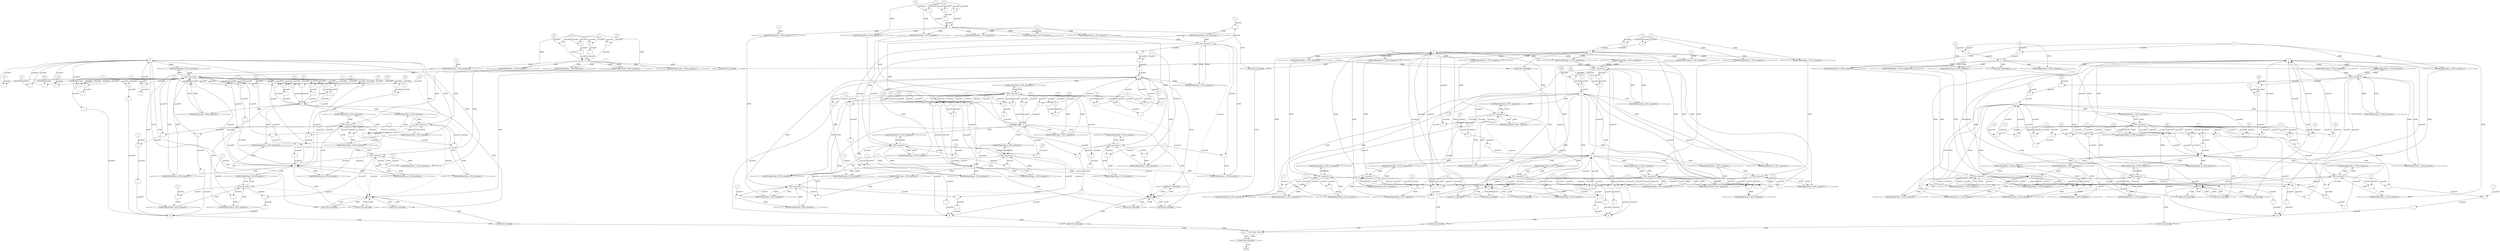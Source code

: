 // Horn Graph
digraph {
	"xxxINV3___INV3_0xxxdataFlow_0_node_0" [label="-"  nodeName="xxxINV3___INV3_0xxxdataFlow_0_node_0" class=Operator GNNNodeID=6 shape=rect]
	"xxxINV3___INV3_0xxxdataFlow_0_node_2" [label="1"  nodeName="xxxINV3___INV3_0xxxdataFlow_0_node_2" class=IdealInt GNNNodeID=7]
		"INV3_argument_4" -> "xxxINV3___INV3_0xxxdataFlow_0_node_0" [ label="dataFlow"]
		"xxxINV3___INV3_0xxxdataFlow_0_node_2" -> "xxxINV3___INV3_0xxxdataFlow_0_node_0" [ label="dataFlow"]
	"xxxINV3___INV3_0xxxdataFlow1_node_0" [label="-"  nodeName="xxxINV3___INV3_0xxxdataFlow1_node_0" class=Operator GNNNodeID=8 shape=rect]
	"xxxINV3___INV3_0xxxdataFlow1_node_2" [label="2"  nodeName="xxxINV3___INV3_0xxxdataFlow1_node_2" class=IdealInt GNNNodeID=9]
		"INV3_argument_5" -> "xxxINV3___INV3_0xxxdataFlow1_node_0" [ label="dataFlow"]
		"xxxINV3___INV3_0xxxdataFlow1_node_2" -> "xxxINV3___INV3_0xxxdataFlow1_node_0" [ label="dataFlow"]
	"xxxINV3___INV3_0xxxguard_0_node_0" [label="="  nodeName="xxxINV3___INV3_0xxxguard_0_node_0" class=Operator GNNNodeID=10 shape=rect]
	"xxxINV3___INV3_0xxxguard_0_node_1" [label="P3"  nodeName="xxxINV3___INV3_0xxxguard_0_node_1" class=symbolicConstant GNNNodeID=11]
		"xxxINV3___INV3_0xxxguard_0_node_1" -> "xxxINV3___INV3_0xxxguard_0_node_0" [ label="guardAST"]
		"INV3_argument_0" -> "xxxINV3___INV3_0xxxguard_0_node_0" [ label="guardAST"]
	"xxxINV3___INV3_0xxxguard1_node_0" [label="="  nodeName="xxxINV3___INV3_0xxxguard1_node_0" class=Operator GNNNodeID=12 shape=rect]
	"xxxINV3___INV3_0xxxguard1_node_1" [label="P2"  nodeName="xxxINV3___INV3_0xxxguard1_node_1" class=symbolicConstant GNNNodeID=13]
		"xxxINV3___INV3_0xxxguard1_node_1" -> "xxxINV3___INV3_0xxxguard1_node_0" [ label="guardAST"]
		"INV3_argument_0" -> "xxxINV3___INV3_0xxxguard1_node_0" [ label="guardAST"]
	"xxxINV3___INV3_0xxxguard2_node_0" [label=">="  nodeName="xxxINV3___INV3_0xxxguard2_node_0" class=Operator GNNNodeID=14 shape=rect]
	"xxxINV3___INV3_0xxxguard2_node_2" [label="_P5"  nodeName="xxxINV3___INV3_0xxxguard2_node_2" class=symbolicConstant GNNNodeID=15]
		"INV3_argument_3" -> "xxxINV3___INV3_0xxxguard2_node_0" [ label="guardAST"]
		"xxxINV3___INV3_0xxxguard2_node_2" -> "xxxINV3___INV3_0xxxguard2_node_0" [ label="guardAST"]
	"xxxINV3___INV3_0xxxguard3_node_0" [label="!"  nodeName="xxxINV3___INV3_0xxxguard3_node_0" class=Operator GNNNodeID=16 shape=rect]
	"xxxINV3___INV3_0xxxguard3_node_1" [label=">="  nodeName="xxxINV3___INV3_0xxxguard3_node_1" class=Operator GNNNodeID=17 shape=rect]
	"xxxINV3___INV3_0xxxguard3_node_2" [label="0"  nodeName="xxxINV3___INV3_0xxxguard3_node_2" class=IdealInt GNNNodeID=18]
		"xxxINV3___INV3_0xxxguard3_node_1" -> "xxxINV3___INV3_0xxxguard3_node_0" [ label="guardAST"]
		"xxxINV3___INV3_0xxxguard3_node_2" -> "xxxINV3___INV3_0xxxguard3_node_1" [ label="guardAST"]
		"INV3_argument_0" -> "xxxINV3___INV3_0xxxguard3_node_1" [ label="guardAST"]
	"xxxINV3___INV3_0xxxguard4_node_0" [label=">="  nodeName="xxxINV3___INV3_0xxxguard4_node_0" class=Operator GNNNodeID=19 shape=rect]
		"xxxINV3___INV3_0xxxguard3_node_2" -> "xxxINV3___INV3_0xxxguard4_node_0" [ label="guardAST"]
		"INV3_argument_0" -> "xxxINV3___INV3_0xxxguard4_node_0" [ label="guardAST"]
	"xxxINV3___INV3_0xxxguard5_node_0" [label="!"  nodeName="xxxINV3___INV3_0xxxguard5_node_0" class=Operator GNNNodeID=20 shape=rect]
	"xxxINV3___INV3_0xxxguard5_node_1" [label=">="  nodeName="xxxINV3___INV3_0xxxguard5_node_1" class=Operator GNNNodeID=21 shape=rect]
		"xxxINV3___INV3_0xxxguard5_node_1" -> "xxxINV3___INV3_0xxxguard5_node_0" [ label="guardAST"]
		"INV3_argument_0" -> "xxxINV3___INV3_0xxxguard5_node_1" [ label="guardAST"]
		"INV3_argument_1" -> "xxxINV3___INV3_0xxxguard5_node_1" [ label="guardAST"]
	"xxxINV3___INV3_1xxxdataFlow_0_node_0" [label="-"  nodeName="xxxINV3___INV3_1xxxdataFlow_0_node_0" class=Operator GNNNodeID=22 shape=rect]
	"xxxINV3___INV3_1xxxdataFlow_0_node_2" [label="1"  nodeName="xxxINV3___INV3_1xxxdataFlow_0_node_2" class=IdealInt GNNNodeID=23]
		"INV3_argument_1" -> "xxxINV3___INV3_1xxxdataFlow_0_node_0" [ label="dataFlow"]
		"xxxINV3___INV3_1xxxdataFlow_0_node_2" -> "xxxINV3___INV3_1xxxdataFlow_0_node_0" [ label="dataFlow"]
	"xxxINV3___INV3_1xxxdataFlow1_node_0" [label="-"  nodeName="xxxINV3___INV3_1xxxdataFlow1_node_0" class=Operator GNNNodeID=24 shape=rect]
		"INV3_argument_4" -> "xxxINV3___INV3_1xxxdataFlow1_node_0" [ label="dataFlow"]
		"xxxINV3___INV3_1xxxdataFlow_0_node_2" -> "xxxINV3___INV3_1xxxdataFlow1_node_0" [ label="dataFlow"]
	"xxxINV3___INV3_1xxxdataFlow2_node_0" [label="-"  nodeName="xxxINV3___INV3_1xxxdataFlow2_node_0" class=Operator GNNNodeID=25 shape=rect]
	"xxxINV3___INV3_1xxxdataFlow2_node_2" [label="2"  nodeName="xxxINV3___INV3_1xxxdataFlow2_node_2" class=IdealInt GNNNodeID=26]
		"INV3_argument_2" -> "xxxINV3___INV3_1xxxdataFlow2_node_0" [ label="dataFlow"]
		"xxxINV3___INV3_1xxxdataFlow2_node_2" -> "xxxINV3___INV3_1xxxdataFlow2_node_0" [ label="dataFlow"]
	"xxxINV3___INV3_1xxxdataFlow3_node_0" [label="-"  nodeName="xxxINV3___INV3_1xxxdataFlow3_node_0" class=Operator GNNNodeID=27 shape=rect]
		"INV3_argument_5" -> "xxxINV3___INV3_1xxxdataFlow3_node_0" [ label="dataFlow"]
		"xxxINV3___INV3_1xxxdataFlow2_node_2" -> "xxxINV3___INV3_1xxxdataFlow3_node_0" [ label="dataFlow"]
	"xxxINV3___INV3_1xxxguard_0_node_0" [label="="  nodeName="xxxINV3___INV3_1xxxguard_0_node_0" class=Operator GNNNodeID=28 shape=rect]
	"xxxINV3___INV3_1xxxguard_0_node_1" [label="P5"  nodeName="xxxINV3___INV3_1xxxguard_0_node_1" class=symbolicConstant GNNNodeID=29]
		"xxxINV3___INV3_1xxxguard_0_node_1" -> "xxxINV3___INV3_1xxxguard_0_node_0" [ label="guardAST"]
		"INV3_argument_0" -> "xxxINV3___INV3_1xxxguard_0_node_0" [ label="guardAST"]
	"xxxINV3___INV3_1xxxguard1_node_0" [label="="  nodeName="xxxINV3___INV3_1xxxguard1_node_0" class=Operator GNNNodeID=30 shape=rect]
	"xxxINV3___INV3_1xxxguard1_node_1" [label="P4"  nodeName="xxxINV3___INV3_1xxxguard1_node_1" class=symbolicConstant GNNNodeID=31]
		"xxxINV3___INV3_1xxxguard1_node_1" -> "xxxINV3___INV3_1xxxguard1_node_0" [ label="guardAST"]
		"INV3_argument_0" -> "xxxINV3___INV3_1xxxguard1_node_0" [ label="guardAST"]
	"xxxINV3___INV3_1xxxguard2_node_0" [label=">="  nodeName="xxxINV3___INV3_1xxxguard2_node_0" class=Operator GNNNodeID=32 shape=rect]
	"xxxINV3___INV3_1xxxguard2_node_2" [label="_P7"  nodeName="xxxINV3___INV3_1xxxguard2_node_2" class=symbolicConstant GNNNodeID=33]
		"INV3_argument_3" -> "xxxINV3___INV3_1xxxguard2_node_0" [ label="guardAST"]
		"xxxINV3___INV3_1xxxguard2_node_2" -> "xxxINV3___INV3_1xxxguard2_node_0" [ label="guardAST"]
	"xxxINV3___INV3_1xxxguard3_node_0" [label="!"  nodeName="xxxINV3___INV3_1xxxguard3_node_0" class=Operator GNNNodeID=34 shape=rect]
	"xxxINV3___INV3_1xxxguard3_node_1" [label=">="  nodeName="xxxINV3___INV3_1xxxguard3_node_1" class=Operator GNNNodeID=35 shape=rect]
	"xxxINV3___INV3_1xxxguard3_node_2" [label="0"  nodeName="xxxINV3___INV3_1xxxguard3_node_2" class=IdealInt GNNNodeID=36]
		"xxxINV3___INV3_1xxxguard3_node_1" -> "xxxINV3___INV3_1xxxguard3_node_0" [ label="guardAST"]
		"xxxINV3___INV3_1xxxguard3_node_2" -> "xxxINV3___INV3_1xxxguard3_node_1" [ label="guardAST"]
		"INV3_argument_0" -> "xxxINV3___INV3_1xxxguard3_node_1" [ label="guardAST"]
	"xxxINV3___INV3_1xxxguard4_node_0" [label=">="  nodeName="xxxINV3___INV3_1xxxguard4_node_0" class=Operator GNNNodeID=37 shape=rect]
		"xxxINV3___INV3_1xxxguard3_node_2" -> "xxxINV3___INV3_1xxxguard4_node_0" [ label="guardAST"]
		"INV3_argument_0" -> "xxxINV3___INV3_1xxxguard4_node_0" [ label="guardAST"]
	"xxxINV3___INV3_1xxxguard5_node_0" [label=">="  nodeName="xxxINV3___INV3_1xxxguard5_node_0" class=Operator GNNNodeID=38 shape=rect]
	"xxxINV3___INV3_1xxxguard5_node_1" [label="-"  nodeName="xxxINV3___INV3_1xxxguard5_node_1" class=Operator GNNNodeID=39 shape=rect]
	"xxxINV3___INV3_1xxxguard5_node_3" [label="_P10"  nodeName="xxxINV3___INV3_1xxxguard5_node_3" class=symbolicConstant GNNNodeID=40]
	"xxxINV3___INV3_1xxxguard5_node_4" [label="-1"  nodeName="xxxINV3___INV3_1xxxguard5_node_4" class=IdealInt GNNNodeID=41]
		"xxxINV3___INV3_1xxxguard5_node_1" -> "xxxINV3___INV3_1xxxguard5_node_0" [ label="guardAST"]
		"xxxINV3___INV3_1xxxguard5_node_4" -> "xxxINV3___INV3_1xxxguard5_node_0" [ label="guardAST"]
		"INV3_argument_0" -> "xxxINV3___INV3_1xxxguard5_node_1" [ label="guardAST"]
		"xxxINV3___INV3_1xxxguard5_node_3" -> "xxxINV3___INV3_1xxxguard5_node_1" [ label="guardAST"]
	"xxxINV3___INV3_2xxxdataFlow_0_node_0" [label="-"  nodeName="xxxINV3___INV3_2xxxdataFlow_0_node_0" class=Operator GNNNodeID=42 shape=rect]
	"xxxINV3___INV3_2xxxdataFlow_0_node_2" [label="1"  nodeName="xxxINV3___INV3_2xxxdataFlow_0_node_2" class=IdealInt GNNNodeID=43]
		"INV3_argument_1" -> "xxxINV3___INV3_2xxxdataFlow_0_node_0" [ label="dataFlow"]
		"xxxINV3___INV3_2xxxdataFlow_0_node_2" -> "xxxINV3___INV3_2xxxdataFlow_0_node_0" [ label="dataFlow"]
	"xxxINV3___INV3_2xxxdataFlow1_node_0" [label="-"  nodeName="xxxINV3___INV3_2xxxdataFlow1_node_0" class=Operator GNNNodeID=44 shape=rect]
	"xxxINV3___INV3_2xxxdataFlow1_node_2" [label="2"  nodeName="xxxINV3___INV3_2xxxdataFlow1_node_2" class=IdealInt GNNNodeID=45]
		"INV3_argument_2" -> "xxxINV3___INV3_2xxxdataFlow1_node_0" [ label="dataFlow"]
		"xxxINV3___INV3_2xxxdataFlow1_node_2" -> "xxxINV3___INV3_2xxxdataFlow1_node_0" [ label="dataFlow"]
	"xxxINV3___INV3_2xxxguard_0_node_0" [label="="  nodeName="xxxINV3___INV3_2xxxguard_0_node_0" class=Operator GNNNodeID=46 shape=rect]
	"xxxINV3___INV3_2xxxguard_0_node_1" [label="P3"  nodeName="xxxINV3___INV3_2xxxguard_0_node_1" class=symbolicConstant GNNNodeID=47]
		"xxxINV3___INV3_2xxxguard_0_node_1" -> "xxxINV3___INV3_2xxxguard_0_node_0" [ label="guardAST"]
		"INV3_argument_0" -> "xxxINV3___INV3_2xxxguard_0_node_0" [ label="guardAST"]
	"xxxINV3___INV3_2xxxguard1_node_0" [label="="  nodeName="xxxINV3___INV3_2xxxguard1_node_0" class=Operator GNNNodeID=48 shape=rect]
	"xxxINV3___INV3_2xxxguard1_node_1" [label="P2"  nodeName="xxxINV3___INV3_2xxxguard1_node_1" class=symbolicConstant GNNNodeID=49]
		"xxxINV3___INV3_2xxxguard1_node_1" -> "xxxINV3___INV3_2xxxguard1_node_0" [ label="guardAST"]
		"INV3_argument_0" -> "xxxINV3___INV3_2xxxguard1_node_0" [ label="guardAST"]
	"xxxINV3___INV3_2xxxguard2_node_0" [label="!"  nodeName="xxxINV3___INV3_2xxxguard2_node_0" class=Operator GNNNodeID=50 shape=rect]
	"xxxINV3___INV3_2xxxguard2_node_1" [label=">="  nodeName="xxxINV3___INV3_2xxxguard2_node_1" class=Operator GNNNodeID=51 shape=rect]
	"xxxINV3___INV3_2xxxguard2_node_2" [label="0"  nodeName="xxxINV3___INV3_2xxxguard2_node_2" class=IdealInt GNNNodeID=52]
		"xxxINV3___INV3_2xxxguard2_node_1" -> "xxxINV3___INV3_2xxxguard2_node_0" [ label="guardAST"]
		"xxxINV3___INV3_2xxxguard2_node_2" -> "xxxINV3___INV3_2xxxguard2_node_1" [ label="guardAST"]
		"INV3_argument_0" -> "xxxINV3___INV3_2xxxguard2_node_1" [ label="guardAST"]
	"xxxINV3___INV3_2xxxguard3_node_0" [label="!"  nodeName="xxxINV3___INV3_2xxxguard3_node_0" class=Operator GNNNodeID=53 shape=rect]
	"xxxINV3___INV3_2xxxguard3_node_1" [label=">="  nodeName="xxxINV3___INV3_2xxxguard3_node_1" class=Operator GNNNodeID=54 shape=rect]
	"xxxINV3___INV3_2xxxguard3_node_2" [label="-"  nodeName="xxxINV3___INV3_2xxxguard3_node_2" class=Operator GNNNodeID=55 shape=rect]
		"xxxINV3___INV3_2xxxguard3_node_1" -> "xxxINV3___INV3_2xxxguard3_node_0" [ label="guardAST"]
		"xxxINV3___INV3_2xxxguard3_node_2" -> "xxxINV3___INV3_2xxxguard3_node_1" [ label="guardAST"]
		"xxxINV3___INV3_2xxxdataFlow_0_node_2" -> "xxxINV3___INV3_2xxxguard3_node_1" [ label="guardAST"]
		"INV3_argument_3" -> "xxxINV3___INV3_2xxxguard3_node_2" [ label="guardAST"]
		"INV3_argument_4" -> "xxxINV3___INV3_2xxxguard3_node_2" [ label="guardAST"]
	"xxxINV3___INV3_2xxxguard4_node_0" [label=">="  nodeName="xxxINV3___INV3_2xxxguard4_node_0" class=Operator GNNNodeID=56 shape=rect]
	"xxxINV3___INV3_2xxxguard4_node_1" [label="-"  nodeName="xxxINV3___INV3_2xxxguard4_node_1" class=Operator GNNNodeID=57 shape=rect]
	"xxxINV3___INV3_2xxxguard4_node_3" [label="_P8"  nodeName="xxxINV3___INV3_2xxxguard4_node_3" class=symbolicConstant GNNNodeID=58]
	"xxxINV3___INV3_2xxxguard4_node_4" [label="-1"  nodeName="xxxINV3___INV3_2xxxguard4_node_4" class=IdealInt GNNNodeID=59]
		"xxxINV3___INV3_2xxxguard4_node_1" -> "xxxINV3___INV3_2xxxguard4_node_0" [ label="guardAST"]
		"xxxINV3___INV3_2xxxguard4_node_4" -> "xxxINV3___INV3_2xxxguard4_node_0" [ label="guardAST"]
		"INV3_argument_0" -> "xxxINV3___INV3_2xxxguard4_node_1" [ label="guardAST"]
		"xxxINV3___INV3_2xxxguard4_node_3" -> "xxxINV3___INV3_2xxxguard4_node_1" [ label="guardAST"]
	"xxxINV3___INV3_2xxxguard5_node_0" [label=">="  nodeName="xxxINV3___INV3_2xxxguard5_node_0" class=Operator GNNNodeID=60 shape=rect]
		"xxxINV3___INV3_2xxxguard2_node_2" -> "xxxINV3___INV3_2xxxguard5_node_0" [ label="guardAST"]
		"INV3_argument_0" -> "xxxINV3___INV3_2xxxguard5_node_0" [ label="guardAST"]
	"xxxINV3___Initial_3xxxdataFlow_0_node_0" [label="1"  nodeName="xxxINV3___Initial_3xxxdataFlow_0_node_0" class=IdealInt GNNNodeID=61]
	"xxxINV3___Initial_3xxxdataFlow1_node_0" [label="P1"  nodeName="xxxINV3___Initial_3xxxdataFlow1_node_0" class=symbolicConstant GNNNodeID=62]
	"xxxINV3___Initial_3xxxdataFlow3_node_0" [label="0"  nodeName="xxxINV3___Initial_3xxxdataFlow3_node_0" class=IdealInt GNNNodeID=63]
	"xxxINV3___Initial_3xxxdataFlow5_node_0" [label="2"  nodeName="xxxINV3___Initial_3xxxdataFlow5_node_0" class=IdealInt GNNNodeID=64]
	"xxxINV3___Initial_3xxxguard_0_node_0" [label="!"  nodeName="xxxINV3___Initial_3xxxguard_0_node_0" class=Operator GNNNodeID=65 shape=rect]
	"xxxINV3___Initial_3xxxguard_0_node_1" [label=">="  nodeName="xxxINV3___Initial_3xxxguard_0_node_1" class=Operator GNNNodeID=66 shape=rect]
		"xxxINV3___Initial_3xxxguard_0_node_1" -> "xxxINV3___Initial_3xxxguard_0_node_0" [ label="guardAST"]
		"xxxINV3___Initial_3xxxdataFlow3_node_0" -> "xxxINV3___Initial_3xxxguard_0_node_1" [ label="guardAST"]
		"xxxINV3___Initial_3xxxdataFlow1_node_0" -> "xxxINV3___Initial_3xxxguard_0_node_1" [ label="guardAST"]
	"xxxINV3___Initial_3xxxguard1_node_0" [label=">="  nodeName="xxxINV3___Initial_3xxxguard1_node_0" class=Operator GNNNodeID=67 shape=rect]
		"xxxINV3___Initial_3xxxdataFlow3_node_0" -> "xxxINV3___Initial_3xxxguard1_node_0" [ label="guardAST"]
		"xxxINV3___Initial_3xxxdataFlow1_node_0" -> "xxxINV3___Initial_3xxxguard1_node_0" [ label="guardAST"]
	"xxxINV3___Initial_3xxxguard2_node_0" [label="="  nodeName="xxxINV3___Initial_3xxxguard2_node_0" class=Operator GNNNodeID=68 shape=rect]
	"xxxINV3___Initial_3xxxguard2_node_1" [label="P0"  nodeName="xxxINV3___Initial_3xxxguard2_node_1" class=symbolicConstant GNNNodeID=69]
		"xxxINV3___Initial_3xxxguard2_node_1" -> "xxxINV3___Initial_3xxxguard2_node_0" [ label="guardAST"]
		"xxxINV3___Initial_3xxxdataFlow1_node_0" -> "xxxINV3___Initial_3xxxguard2_node_0" [ label="guardAST"]
	"xxxINV4___INV4_4xxxdataFlow_0_node_0" [label="-"  nodeName="xxxINV4___INV4_4xxxdataFlow_0_node_0" class=Operator GNNNodeID=75 shape=rect]
	"xxxINV4___INV4_4xxxdataFlow_0_node_2" [label="1"  nodeName="xxxINV4___INV4_4xxxdataFlow_0_node_2" class=IdealInt GNNNodeID=76]
		"INV4_argument_3" -> "xxxINV4___INV4_4xxxdataFlow_0_node_0" [ label="dataFlow"]
		"xxxINV4___INV4_4xxxdataFlow_0_node_2" -> "xxxINV4___INV4_4xxxdataFlow_0_node_0" [ label="dataFlow"]
	"xxxINV4___INV4_4xxxdataFlow1_node_0" [label="-"  nodeName="xxxINV4___INV4_4xxxdataFlow1_node_0" class=Operator GNNNodeID=77 shape=rect]
	"xxxINV4___INV4_4xxxdataFlow1_node_2" [label="2"  nodeName="xxxINV4___INV4_4xxxdataFlow1_node_2" class=IdealInt GNNNodeID=78]
		"INV4_argument_4" -> "xxxINV4___INV4_4xxxdataFlow1_node_0" [ label="dataFlow"]
		"xxxINV4___INV4_4xxxdataFlow1_node_2" -> "xxxINV4___INV4_4xxxdataFlow1_node_0" [ label="dataFlow"]
	"xxxINV4___INV4_4xxxguard_0_node_0" [label="="  nodeName="xxxINV4___INV4_4xxxguard_0_node_0" class=Operator GNNNodeID=79 shape=rect]
	"xxxINV4___INV4_4xxxguard_0_node_1" [label="P3"  nodeName="xxxINV4___INV4_4xxxguard_0_node_1" class=symbolicConstant GNNNodeID=80]
		"xxxINV4___INV4_4xxxguard_0_node_1" -> "xxxINV4___INV4_4xxxguard_0_node_0" [ label="guardAST"]
		"INV4_argument_0" -> "xxxINV4___INV4_4xxxguard_0_node_0" [ label="guardAST"]
	"xxxINV4___INV4_4xxxguard1_node_0" [label="="  nodeName="xxxINV4___INV4_4xxxguard1_node_0" class=Operator GNNNodeID=81 shape=rect]
	"xxxINV4___INV4_4xxxguard1_node_1" [label="P6"  nodeName="xxxINV4___INV4_4xxxguard1_node_1" class=symbolicConstant GNNNodeID=82]
		"xxxINV4___INV4_4xxxguard1_node_1" -> "xxxINV4___INV4_4xxxguard1_node_0" [ label="guardAST"]
		"INV4_argument_0" -> "xxxINV4___INV4_4xxxguard1_node_0" [ label="guardAST"]
	"xxxINV4___INV4_4xxxguard2_node_0" [label=">="  nodeName="xxxINV4___INV4_4xxxguard2_node_0" class=Operator GNNNodeID=83 shape=rect]
	"xxxINV4___INV4_4xxxguard2_node_2" [label="_P5"  nodeName="xxxINV4___INV4_4xxxguard2_node_2" class=symbolicConstant GNNNodeID=84]
		"INV4_argument_0" -> "xxxINV4___INV4_4xxxguard2_node_0" [ label="guardAST"]
		"xxxINV4___INV4_4xxxguard2_node_2" -> "xxxINV4___INV4_4xxxguard2_node_0" [ label="guardAST"]
	"xxxINV4___INV4_4xxxguard3_node_0" [label="!"  nodeName="xxxINV4___INV4_4xxxguard3_node_0" class=Operator GNNNodeID=85 shape=rect]
	"xxxINV4___INV4_4xxxguard3_node_1" [label=">="  nodeName="xxxINV4___INV4_4xxxguard3_node_1" class=Operator GNNNodeID=86 shape=rect]
	"xxxINV4___INV4_4xxxguard3_node_2" [label="0"  nodeName="xxxINV4___INV4_4xxxguard3_node_2" class=IdealInt GNNNodeID=87]
		"xxxINV4___INV4_4xxxguard3_node_1" -> "xxxINV4___INV4_4xxxguard3_node_0" [ label="guardAST"]
		"xxxINV4___INV4_4xxxguard3_node_2" -> "xxxINV4___INV4_4xxxguard3_node_1" [ label="guardAST"]
		"INV4_argument_0" -> "xxxINV4___INV4_4xxxguard3_node_1" [ label="guardAST"]
	"xxxINV4___INV4_4xxxguard4_node_0" [label="!"  nodeName="xxxINV4___INV4_4xxxguard4_node_0" class=Operator GNNNodeID=88 shape=rect]
	"xxxINV4___INV4_4xxxguard4_node_1" [label=">="  nodeName="xxxINV4___INV4_4xxxguard4_node_1" class=Operator GNNNodeID=89 shape=rect]
		"xxxINV4___INV4_4xxxguard4_node_1" -> "xxxINV4___INV4_4xxxguard4_node_0" [ label="guardAST"]
		"xxxINV4___INV4_4xxxguard3_node_2" -> "xxxINV4___INV4_4xxxguard4_node_1" [ label="guardAST"]
		"INV4_argument_0" -> "xxxINV4___INV4_4xxxguard4_node_1" [ label="guardAST"]
	"xxxINV4___INV4_4xxxguard5_node_0" [label="="  nodeName="xxxINV4___INV4_4xxxguard5_node_0" class=Operator GNNNodeID=90 shape=rect]
	"xxxINV4___INV4_4xxxguard5_node_1" [label="P2"  nodeName="xxxINV4___INV4_4xxxguard5_node_1" class=symbolicConstant GNNNodeID=91]
		"xxxINV4___INV4_4xxxguard5_node_1" -> "xxxINV4___INV4_4xxxguard5_node_0" [ label="guardAST"]
		"INV4_argument_0" -> "xxxINV4___INV4_4xxxguard5_node_0" [ label="guardAST"]
	"xxxINV4___INV4_4xxxguard6_node_0" [label="!"  nodeName="xxxINV4___INV4_4xxxguard6_node_0" class=Operator GNNNodeID=92 shape=rect]
	"xxxINV4___INV4_4xxxguard6_node_1" [label=">="  nodeName="xxxINV4___INV4_4xxxguard6_node_1" class=Operator GNNNodeID=93 shape=rect]
		"xxxINV4___INV4_4xxxguard6_node_1" -> "xxxINV4___INV4_4xxxguard6_node_0" [ label="guardAST"]
		"INV4_argument_0" -> "xxxINV4___INV4_4xxxguard6_node_1" [ label="guardAST"]
		"INV4_argument_1" -> "xxxINV4___INV4_4xxxguard6_node_1" [ label="guardAST"]
	"xxxINV4___INV4_5xxxdataFlow_0_node_0" [label="-"  nodeName="xxxINV4___INV4_5xxxdataFlow_0_node_0" class=Operator GNNNodeID=94 shape=rect]
	"xxxINV4___INV4_5xxxdataFlow_0_node_2" [label="1"  nodeName="xxxINV4___INV4_5xxxdataFlow_0_node_2" class=IdealInt GNNNodeID=95]
		"INV4_argument_1" -> "xxxINV4___INV4_5xxxdataFlow_0_node_0" [ label="dataFlow"]
		"xxxINV4___INV4_5xxxdataFlow_0_node_2" -> "xxxINV4___INV4_5xxxdataFlow_0_node_0" [ label="dataFlow"]
	"xxxINV4___INV4_5xxxdataFlow1_node_0" [label="-"  nodeName="xxxINV4___INV4_5xxxdataFlow1_node_0" class=Operator GNNNodeID=96 shape=rect]
		"INV4_argument_3" -> "xxxINV4___INV4_5xxxdataFlow1_node_0" [ label="dataFlow"]
		"xxxINV4___INV4_5xxxdataFlow_0_node_2" -> "xxxINV4___INV4_5xxxdataFlow1_node_0" [ label="dataFlow"]
	"xxxINV4___INV4_5xxxdataFlow2_node_0" [label="-"  nodeName="xxxINV4___INV4_5xxxdataFlow2_node_0" class=Operator GNNNodeID=97 shape=rect]
	"xxxINV4___INV4_5xxxdataFlow2_node_2" [label="2"  nodeName="xxxINV4___INV4_5xxxdataFlow2_node_2" class=IdealInt GNNNodeID=98]
		"INV4_argument_2" -> "xxxINV4___INV4_5xxxdataFlow2_node_0" [ label="dataFlow"]
		"xxxINV4___INV4_5xxxdataFlow2_node_2" -> "xxxINV4___INV4_5xxxdataFlow2_node_0" [ label="dataFlow"]
	"xxxINV4___INV4_5xxxdataFlow3_node_0" [label="-"  nodeName="xxxINV4___INV4_5xxxdataFlow3_node_0" class=Operator GNNNodeID=99 shape=rect]
		"INV4_argument_4" -> "xxxINV4___INV4_5xxxdataFlow3_node_0" [ label="dataFlow"]
		"xxxINV4___INV4_5xxxdataFlow2_node_2" -> "xxxINV4___INV4_5xxxdataFlow3_node_0" [ label="dataFlow"]
	"xxxINV4___INV4_5xxxguard_0_node_0" [label="="  nodeName="xxxINV4___INV4_5xxxguard_0_node_0" class=Operator GNNNodeID=100 shape=rect]
	"xxxINV4___INV4_5xxxguard_0_node_1" [label="P5"  nodeName="xxxINV4___INV4_5xxxguard_0_node_1" class=symbolicConstant GNNNodeID=101]
		"xxxINV4___INV4_5xxxguard_0_node_1" -> "xxxINV4___INV4_5xxxguard_0_node_0" [ label="guardAST"]
		"INV4_argument_0" -> "xxxINV4___INV4_5xxxguard_0_node_0" [ label="guardAST"]
	"xxxINV4___INV4_5xxxguard1_node_0" [label="="  nodeName="xxxINV4___INV4_5xxxguard1_node_0" class=Operator GNNNodeID=102 shape=rect]
	"xxxINV4___INV4_5xxxguard1_node_1" [label="P8"  nodeName="xxxINV4___INV4_5xxxguard1_node_1" class=symbolicConstant GNNNodeID=103]
		"xxxINV4___INV4_5xxxguard1_node_1" -> "xxxINV4___INV4_5xxxguard1_node_0" [ label="guardAST"]
		"INV4_argument_0" -> "xxxINV4___INV4_5xxxguard1_node_0" [ label="guardAST"]
	"xxxINV4___INV4_5xxxguard2_node_0" [label=">="  nodeName="xxxINV4___INV4_5xxxguard2_node_0" class=Operator GNNNodeID=104 shape=rect]
	"xxxINV4___INV4_5xxxguard2_node_2" [label="_P7"  nodeName="xxxINV4___INV4_5xxxguard2_node_2" class=symbolicConstant GNNNodeID=105]
		"INV4_argument_0" -> "xxxINV4___INV4_5xxxguard2_node_0" [ label="guardAST"]
		"xxxINV4___INV4_5xxxguard2_node_2" -> "xxxINV4___INV4_5xxxguard2_node_0" [ label="guardAST"]
	"xxxINV4___INV4_5xxxguard3_node_0" [label="!"  nodeName="xxxINV4___INV4_5xxxguard3_node_0" class=Operator GNNNodeID=106 shape=rect]
	"xxxINV4___INV4_5xxxguard3_node_1" [label=">="  nodeName="xxxINV4___INV4_5xxxguard3_node_1" class=Operator GNNNodeID=107 shape=rect]
	"xxxINV4___INV4_5xxxguard3_node_2" [label="0"  nodeName="xxxINV4___INV4_5xxxguard3_node_2" class=IdealInt GNNNodeID=108]
		"xxxINV4___INV4_5xxxguard3_node_1" -> "xxxINV4___INV4_5xxxguard3_node_0" [ label="guardAST"]
		"xxxINV4___INV4_5xxxguard3_node_2" -> "xxxINV4___INV4_5xxxguard3_node_1" [ label="guardAST"]
		"INV4_argument_0" -> "xxxINV4___INV4_5xxxguard3_node_1" [ label="guardAST"]
	"xxxINV4___INV4_5xxxguard4_node_0" [label="!"  nodeName="xxxINV4___INV4_5xxxguard4_node_0" class=Operator GNNNodeID=109 shape=rect]
	"xxxINV4___INV4_5xxxguard4_node_1" [label=">="  nodeName="xxxINV4___INV4_5xxxguard4_node_1" class=Operator GNNNodeID=110 shape=rect]
		"xxxINV4___INV4_5xxxguard4_node_1" -> "xxxINV4___INV4_5xxxguard4_node_0" [ label="guardAST"]
		"xxxINV4___INV4_5xxxguard3_node_2" -> "xxxINV4___INV4_5xxxguard4_node_1" [ label="guardAST"]
		"INV4_argument_0" -> "xxxINV4___INV4_5xxxguard4_node_1" [ label="guardAST"]
	"xxxINV4___INV4_5xxxguard5_node_0" [label="="  nodeName="xxxINV4___INV4_5xxxguard5_node_0" class=Operator GNNNodeID=111 shape=rect]
	"xxxINV4___INV4_5xxxguard5_node_1" [label="P4"  nodeName="xxxINV4___INV4_5xxxguard5_node_1" class=symbolicConstant GNNNodeID=112]
		"xxxINV4___INV4_5xxxguard5_node_1" -> "xxxINV4___INV4_5xxxguard5_node_0" [ label="guardAST"]
		"INV4_argument_0" -> "xxxINV4___INV4_5xxxguard5_node_0" [ label="guardAST"]
	"xxxINV4___INV4_5xxxguard6_node_0" [label=">="  nodeName="xxxINV4___INV4_5xxxguard6_node_0" class=Operator GNNNodeID=113 shape=rect]
	"xxxINV4___INV4_5xxxguard6_node_1" [label="-"  nodeName="xxxINV4___INV4_5xxxguard6_node_1" class=Operator GNNNodeID=114 shape=rect]
	"xxxINV4___INV4_5xxxguard6_node_3" [label="_P10"  nodeName="xxxINV4___INV4_5xxxguard6_node_3" class=symbolicConstant GNNNodeID=115]
	"xxxINV4___INV4_5xxxguard6_node_4" [label="-1"  nodeName="xxxINV4___INV4_5xxxguard6_node_4" class=IdealInt GNNNodeID=116]
		"xxxINV4___INV4_5xxxguard6_node_1" -> "xxxINV4___INV4_5xxxguard6_node_0" [ label="guardAST"]
		"xxxINV4___INV4_5xxxguard6_node_4" -> "xxxINV4___INV4_5xxxguard6_node_0" [ label="guardAST"]
		"INV4_argument_0" -> "xxxINV4___INV4_5xxxguard6_node_1" [ label="guardAST"]
		"xxxINV4___INV4_5xxxguard6_node_3" -> "xxxINV4___INV4_5xxxguard6_node_1" [ label="guardAST"]
	"xxxINV4___INV4_6xxxdataFlow_0_node_0" [label="-"  nodeName="xxxINV4___INV4_6xxxdataFlow_0_node_0" class=Operator GNNNodeID=117 shape=rect]
	"xxxINV4___INV4_6xxxdataFlow_0_node_2" [label="1"  nodeName="xxxINV4___INV4_6xxxdataFlow_0_node_2" class=IdealInt GNNNodeID=118]
		"INV4_argument_1" -> "xxxINV4___INV4_6xxxdataFlow_0_node_0" [ label="dataFlow"]
		"xxxINV4___INV4_6xxxdataFlow_0_node_2" -> "xxxINV4___INV4_6xxxdataFlow_0_node_0" [ label="dataFlow"]
	"xxxINV4___INV4_6xxxdataFlow1_node_0" [label="-"  nodeName="xxxINV4___INV4_6xxxdataFlow1_node_0" class=Operator GNNNodeID=119 shape=rect]
	"xxxINV4___INV4_6xxxdataFlow1_node_2" [label="2"  nodeName="xxxINV4___INV4_6xxxdataFlow1_node_2" class=IdealInt GNNNodeID=120]
		"INV4_argument_2" -> "xxxINV4___INV4_6xxxdataFlow1_node_0" [ label="dataFlow"]
		"xxxINV4___INV4_6xxxdataFlow1_node_2" -> "xxxINV4___INV4_6xxxdataFlow1_node_0" [ label="dataFlow"]
	"xxxINV4___INV4_6xxxguard_0_node_0" [label="="  nodeName="xxxINV4___INV4_6xxxguard_0_node_0" class=Operator GNNNodeID=121 shape=rect]
	"xxxINV4___INV4_6xxxguard_0_node_1" [label="P3"  nodeName="xxxINV4___INV4_6xxxguard_0_node_1" class=symbolicConstant GNNNodeID=122]
		"xxxINV4___INV4_6xxxguard_0_node_1" -> "xxxINV4___INV4_6xxxguard_0_node_0" [ label="guardAST"]
		"INV4_argument_0" -> "xxxINV4___INV4_6xxxguard_0_node_0" [ label="guardAST"]
	"xxxINV4___INV4_6xxxguard1_node_0" [label="="  nodeName="xxxINV4___INV4_6xxxguard1_node_0" class=Operator GNNNodeID=123 shape=rect]
	"xxxINV4___INV4_6xxxguard1_node_1" [label="P6"  nodeName="xxxINV4___INV4_6xxxguard1_node_1" class=symbolicConstant GNNNodeID=124]
		"xxxINV4___INV4_6xxxguard1_node_1" -> "xxxINV4___INV4_6xxxguard1_node_0" [ label="guardAST"]
		"INV4_argument_0" -> "xxxINV4___INV4_6xxxguard1_node_0" [ label="guardAST"]
	"xxxINV4___INV4_6xxxguard2_node_0" [label="!"  nodeName="xxxINV4___INV4_6xxxguard2_node_0" class=Operator GNNNodeID=125 shape=rect]
	"xxxINV4___INV4_6xxxguard2_node_1" [label=">="  nodeName="xxxINV4___INV4_6xxxguard2_node_1" class=Operator GNNNodeID=126 shape=rect]
	"xxxINV4___INV4_6xxxguard2_node_2" [label="0"  nodeName="xxxINV4___INV4_6xxxguard2_node_2" class=IdealInt GNNNodeID=127]
		"xxxINV4___INV4_6xxxguard2_node_1" -> "xxxINV4___INV4_6xxxguard2_node_0" [ label="guardAST"]
		"xxxINV4___INV4_6xxxguard2_node_2" -> "xxxINV4___INV4_6xxxguard2_node_1" [ label="guardAST"]
		"INV4_argument_0" -> "xxxINV4___INV4_6xxxguard2_node_1" [ label="guardAST"]
	"xxxINV4___INV4_6xxxguard3_node_0" [label="!"  nodeName="xxxINV4___INV4_6xxxguard3_node_0" class=Operator GNNNodeID=128 shape=rect]
	"xxxINV4___INV4_6xxxguard3_node_1" [label=">="  nodeName="xxxINV4___INV4_6xxxguard3_node_1" class=Operator GNNNodeID=129 shape=rect]
	"xxxINV4___INV4_6xxxguard3_node_2" [label="-"  nodeName="xxxINV4___INV4_6xxxguard3_node_2" class=Operator GNNNodeID=130 shape=rect]
		"xxxINV4___INV4_6xxxguard3_node_1" -> "xxxINV4___INV4_6xxxguard3_node_0" [ label="guardAST"]
		"xxxINV4___INV4_6xxxguard3_node_2" -> "xxxINV4___INV4_6xxxguard3_node_1" [ label="guardAST"]
		"xxxINV4___INV4_6xxxdataFlow_0_node_2" -> "xxxINV4___INV4_6xxxguard3_node_1" [ label="guardAST"]
		"INV4_argument_0" -> "xxxINV4___INV4_6xxxguard3_node_2" [ label="guardAST"]
		"INV4_argument_3" -> "xxxINV4___INV4_6xxxguard3_node_2" [ label="guardAST"]
	"xxxINV4___INV4_6xxxguard4_node_0" [label=">="  nodeName="xxxINV4___INV4_6xxxguard4_node_0" class=Operator GNNNodeID=131 shape=rect]
	"xxxINV4___INV4_6xxxguard4_node_1" [label="-"  nodeName="xxxINV4___INV4_6xxxguard4_node_1" class=Operator GNNNodeID=132 shape=rect]
	"xxxINV4___INV4_6xxxguard4_node_3" [label="_P8"  nodeName="xxxINV4___INV4_6xxxguard4_node_3" class=symbolicConstant GNNNodeID=133]
	"xxxINV4___INV4_6xxxguard4_node_4" [label="-1"  nodeName="xxxINV4___INV4_6xxxguard4_node_4" class=IdealInt GNNNodeID=134]
		"xxxINV4___INV4_6xxxguard4_node_1" -> "xxxINV4___INV4_6xxxguard4_node_0" [ label="guardAST"]
		"xxxINV4___INV4_6xxxguard4_node_4" -> "xxxINV4___INV4_6xxxguard4_node_0" [ label="guardAST"]
		"INV4_argument_0" -> "xxxINV4___INV4_6xxxguard4_node_1" [ label="guardAST"]
		"xxxINV4___INV4_6xxxguard4_node_3" -> "xxxINV4___INV4_6xxxguard4_node_1" [ label="guardAST"]
	"xxxINV4___INV4_6xxxguard5_node_0" [label="="  nodeName="xxxINV4___INV4_6xxxguard5_node_0" class=Operator GNNNodeID=135 shape=rect]
	"xxxINV4___INV4_6xxxguard5_node_1" [label="P2"  nodeName="xxxINV4___INV4_6xxxguard5_node_1" class=symbolicConstant GNNNodeID=136]
		"xxxINV4___INV4_6xxxguard5_node_1" -> "xxxINV4___INV4_6xxxguard5_node_0" [ label="guardAST"]
		"INV4_argument_0" -> "xxxINV4___INV4_6xxxguard5_node_0" [ label="guardAST"]
	"xxxINV4___INV4_6xxxguard6_node_0" [label="!"  nodeName="xxxINV4___INV4_6xxxguard6_node_0" class=Operator GNNNodeID=137 shape=rect]
	"xxxINV4___INV4_6xxxguard6_node_1" [label=">="  nodeName="xxxINV4___INV4_6xxxguard6_node_1" class=Operator GNNNodeID=138 shape=rect]
		"xxxINV4___INV4_6xxxguard6_node_1" -> "xxxINV4___INV4_6xxxguard6_node_0" [ label="guardAST"]
		"xxxINV4___INV4_6xxxguard2_node_2" -> "xxxINV4___INV4_6xxxguard6_node_1" [ label="guardAST"]
		"INV4_argument_0" -> "xxxINV4___INV4_6xxxguard6_node_1" [ label="guardAST"]
	"xxxINV4___Initial_7xxxdataFlow_0_node_0" [label="P4"  nodeName="xxxINV4___Initial_7xxxdataFlow_0_node_0" class=symbolicConstant GNNNodeID=139]
	"xxxINV4___Initial_7xxxdataFlow1_node_0" [label="2"  nodeName="xxxINV4___Initial_7xxxdataFlow1_node_0" class=IdealInt GNNNodeID=140]
	"xxxINV4___Initial_7xxxdataFlow2_node_0" [label="1"  nodeName="xxxINV4___Initial_7xxxdataFlow2_node_0" class=IdealInt GNNNodeID=141]
	"xxxINV4___Initial_7xxxdataFlow3_node_0" [label="0"  nodeName="xxxINV4___Initial_7xxxdataFlow3_node_0" class=IdealInt GNNNodeID=142]
	"xxxINV4___Initial_7xxxguard_0_node_0" [label="!"  nodeName="xxxINV4___Initial_7xxxguard_0_node_0" class=Operator GNNNodeID=143 shape=rect]
	"xxxINV4___Initial_7xxxguard_0_node_1" [label=">="  nodeName="xxxINV4___Initial_7xxxguard_0_node_1" class=Operator GNNNodeID=144 shape=rect]
		"xxxINV4___Initial_7xxxguard_0_node_1" -> "xxxINV4___Initial_7xxxguard_0_node_0" [ label="guardAST"]
		"xxxINV4___Initial_7xxxdataFlow3_node_0" -> "xxxINV4___Initial_7xxxguard_0_node_1" [ label="guardAST"]
		"xxxINV4___Initial_7xxxdataFlow_0_node_0" -> "xxxINV4___Initial_7xxxguard_0_node_1" [ label="guardAST"]
	"xxxINV4___Initial_7xxxguard1_node_0" [label="!"  nodeName="xxxINV4___Initial_7xxxguard1_node_0" class=Operator GNNNodeID=145 shape=rect]
	"xxxINV4___Initial_7xxxguard1_node_1" [label=">="  nodeName="xxxINV4___Initial_7xxxguard1_node_1" class=Operator GNNNodeID=146 shape=rect]
		"xxxINV4___Initial_7xxxguard1_node_1" -> "xxxINV4___Initial_7xxxguard1_node_0" [ label="guardAST"]
		"xxxINV4___Initial_7xxxdataFlow3_node_0" -> "xxxINV4___Initial_7xxxguard1_node_1" [ label="guardAST"]
		"xxxINV4___Initial_7xxxdataFlow_0_node_0" -> "xxxINV4___Initial_7xxxguard1_node_1" [ label="guardAST"]
	"xxxINV4___Initial_7xxxguard2_node_0" [label="="  nodeName="xxxINV4___Initial_7xxxguard2_node_0" class=Operator GNNNodeID=147 shape=rect]
	"xxxINV4___Initial_7xxxguard2_node_1" [label="P0"  nodeName="xxxINV4___Initial_7xxxguard2_node_1" class=symbolicConstant GNNNodeID=148]
		"xxxINV4___Initial_7xxxguard2_node_1" -> "xxxINV4___Initial_7xxxguard2_node_0" [ label="guardAST"]
		"xxxINV4___Initial_7xxxdataFlow_0_node_0" -> "xxxINV4___Initial_7xxxguard2_node_0" [ label="guardAST"]
	"xxxINV4___Initial_7xxxguard3_node_0" [label="="  nodeName="xxxINV4___Initial_7xxxguard3_node_0" class=Operator GNNNodeID=149 shape=rect]
	"xxxINV4___Initial_7xxxguard3_node_1" [label="P1"  nodeName="xxxINV4___Initial_7xxxguard3_node_1" class=symbolicConstant GNNNodeID=150]
		"xxxINV4___Initial_7xxxguard3_node_1" -> "xxxINV4___Initial_7xxxguard3_node_0" [ label="guardAST"]
		"xxxINV4___Initial_7xxxdataFlow_0_node_0" -> "xxxINV4___Initial_7xxxguard3_node_0" [ label="guardAST"]
	"xxxINV1___INV1_8xxxdataFlow_0_node_0" [label="-"  nodeName="xxxINV1___INV1_8xxxdataFlow_0_node_0" class=Operator GNNNodeID=158 shape=rect]
	"xxxINV1___INV1_8xxxdataFlow_0_node_2" [label="1"  nodeName="xxxINV1___INV1_8xxxdataFlow_0_node_2" class=IdealInt GNNNodeID=159]
		"INV1_argument_4" -> "xxxINV1___INV1_8xxxdataFlow_0_node_0" [ label="dataFlow"]
		"xxxINV1___INV1_8xxxdataFlow_0_node_2" -> "xxxINV1___INV1_8xxxdataFlow_0_node_0" [ label="dataFlow"]
	"xxxINV1___INV1_8xxxdataFlow2_node_0" [label="-"  nodeName="xxxINV1___INV1_8xxxdataFlow2_node_0" class=Operator GNNNodeID=160 shape=rect]
	"xxxINV1___INV1_8xxxdataFlow2_node_2" [label="2"  nodeName="xxxINV1___INV1_8xxxdataFlow2_node_2" class=IdealInt GNNNodeID=161]
		"INV1_argument_5" -> "xxxINV1___INV1_8xxxdataFlow2_node_0" [ label="dataFlow"]
		"xxxINV1___INV1_8xxxdataFlow2_node_2" -> "xxxINV1___INV1_8xxxdataFlow2_node_0" [ label="dataFlow"]
	"xxxINV1___INV1_8xxxguard_0_node_0" [label=">="  nodeName="xxxINV1___INV1_8xxxguard_0_node_0" class=Operator GNNNodeID=162 shape=rect]
	"xxxINV1___INV1_8xxxguard_0_node_1" [label="0"  nodeName="xxxINV1___INV1_8xxxguard_0_node_1" class=IdealInt GNNNodeID=163]
		"xxxINV1___INV1_8xxxguard_0_node_1" -> "xxxINV1___INV1_8xxxguard_0_node_0" [ label="guardAST"]
		"INV1_argument_6" -> "xxxINV1___INV1_8xxxguard_0_node_0" [ label="guardAST"]
	"xxxINV1___INV1_8xxxguard1_node_0" [label=">="  nodeName="xxxINV1___INV1_8xxxguard1_node_0" class=Operator GNNNodeID=164 shape=rect]
		"xxxINV1___INV1_8xxxguard_0_node_1" -> "xxxINV1___INV1_8xxxguard1_node_0" [ label="guardAST"]
		"INV1_argument_6" -> "xxxINV1___INV1_8xxxguard1_node_0" [ label="guardAST"]
	"xxxINV1___INV1_8xxxguard2_node_0" [label="!"  nodeName="xxxINV1___INV1_8xxxguard2_node_0" class=Operator GNNNodeID=165 shape=rect]
	"xxxINV1___INV1_8xxxguard2_node_1" [label=">="  nodeName="xxxINV1___INV1_8xxxguard2_node_1" class=Operator GNNNodeID=166 shape=rect]
		"xxxINV1___INV1_8xxxguard2_node_1" -> "xxxINV1___INV1_8xxxguard2_node_0" [ label="guardAST"]
		"INV1_argument_0" -> "xxxINV1___INV1_8xxxguard2_node_1" [ label="guardAST"]
		"INV1_argument_1" -> "xxxINV1___INV1_8xxxguard2_node_1" [ label="guardAST"]
	"xxxINV1___INV1_8xxxguard3_node_0" [label=">="  nodeName="xxxINV1___INV1_8xxxguard3_node_0" class=Operator GNNNodeID=167 shape=rect]
	"xxxINV1___INV1_8xxxguard3_node_2" [label="_P5"  nodeName="xxxINV1___INV1_8xxxguard3_node_2" class=symbolicConstant GNNNodeID=168]
		"INV1_argument_3" -> "xxxINV1___INV1_8xxxguard3_node_0" [ label="guardAST"]
		"xxxINV1___INV1_8xxxguard3_node_2" -> "xxxINV1___INV1_8xxxguard3_node_0" [ label="guardAST"]
	"xxxINV1___INV1_9xxxdataFlow_0_node_0" [label="-"  nodeName="xxxINV1___INV1_9xxxdataFlow_0_node_0" class=Operator GNNNodeID=169 shape=rect]
	"xxxINV1___INV1_9xxxdataFlow_0_node_2" [label="1"  nodeName="xxxINV1___INV1_9xxxdataFlow_0_node_2" class=IdealInt GNNNodeID=170]
		"INV1_argument_4" -> "xxxINV1___INV1_9xxxdataFlow_0_node_0" [ label="dataFlow"]
		"xxxINV1___INV1_9xxxdataFlow_0_node_2" -> "xxxINV1___INV1_9xxxdataFlow_0_node_0" [ label="dataFlow"]
	"xxxINV1___INV1_9xxxdataFlow1_node_0" [label="-"  nodeName="xxxINV1___INV1_9xxxdataFlow1_node_0" class=Operator GNNNodeID=171 shape=rect]
		"INV1_argument_1" -> "xxxINV1___INV1_9xxxdataFlow1_node_0" [ label="dataFlow"]
		"xxxINV1___INV1_9xxxdataFlow_0_node_2" -> "xxxINV1___INV1_9xxxdataFlow1_node_0" [ label="dataFlow"]
	"xxxINV1___INV1_9xxxdataFlow2_node_0" [label="-"  nodeName="xxxINV1___INV1_9xxxdataFlow2_node_0" class=Operator GNNNodeID=172 shape=rect]
	"xxxINV1___INV1_9xxxdataFlow2_node_2" [label="2"  nodeName="xxxINV1___INV1_9xxxdataFlow2_node_2" class=IdealInt GNNNodeID=173]
		"INV1_argument_2" -> "xxxINV1___INV1_9xxxdataFlow2_node_0" [ label="dataFlow"]
		"xxxINV1___INV1_9xxxdataFlow2_node_2" -> "xxxINV1___INV1_9xxxdataFlow2_node_0" [ label="dataFlow"]
	"xxxINV1___INV1_9xxxdataFlow4_node_0" [label="-"  nodeName="xxxINV1___INV1_9xxxdataFlow4_node_0" class=Operator GNNNodeID=174 shape=rect]
		"INV1_argument_5" -> "xxxINV1___INV1_9xxxdataFlow4_node_0" [ label="dataFlow"]
		"xxxINV1___INV1_9xxxdataFlow2_node_2" -> "xxxINV1___INV1_9xxxdataFlow4_node_0" [ label="dataFlow"]
	"xxxINV1___INV1_9xxxguard_0_node_0" [label=">="  nodeName="xxxINV1___INV1_9xxxguard_0_node_0" class=Operator GNNNodeID=175 shape=rect]
	"xxxINV1___INV1_9xxxguard_0_node_1" [label="0"  nodeName="xxxINV1___INV1_9xxxguard_0_node_1" class=IdealInt GNNNodeID=176]
		"xxxINV1___INV1_9xxxguard_0_node_1" -> "xxxINV1___INV1_9xxxguard_0_node_0" [ label="guardAST"]
		"INV1_argument_6" -> "xxxINV1___INV1_9xxxguard_0_node_0" [ label="guardAST"]
	"xxxINV1___INV1_9xxxguard1_node_0" [label=">="  nodeName="xxxINV1___INV1_9xxxguard1_node_0" class=Operator GNNNodeID=177 shape=rect]
		"xxxINV1___INV1_9xxxguard_0_node_1" -> "xxxINV1___INV1_9xxxguard1_node_0" [ label="guardAST"]
		"INV1_argument_6" -> "xxxINV1___INV1_9xxxguard1_node_0" [ label="guardAST"]
	"xxxINV1___INV1_9xxxguard2_node_0" [label=">="  nodeName="xxxINV1___INV1_9xxxguard2_node_0" class=Operator GNNNodeID=178 shape=rect]
	"xxxINV1___INV1_9xxxguard2_node_1" [label="-"  nodeName="xxxINV1___INV1_9xxxguard2_node_1" class=Operator GNNNodeID=179 shape=rect]
	"xxxINV1___INV1_9xxxguard2_node_3" [label="_P10"  nodeName="xxxINV1___INV1_9xxxguard2_node_3" class=symbolicConstant GNNNodeID=180]
	"xxxINV1___INV1_9xxxguard2_node_4" [label="-1"  nodeName="xxxINV1___INV1_9xxxguard2_node_4" class=IdealInt GNNNodeID=181]
		"xxxINV1___INV1_9xxxguard2_node_1" -> "xxxINV1___INV1_9xxxguard2_node_0" [ label="guardAST"]
		"xxxINV1___INV1_9xxxguard2_node_4" -> "xxxINV1___INV1_9xxxguard2_node_0" [ label="guardAST"]
		"INV1_argument_0" -> "xxxINV1___INV1_9xxxguard2_node_1" [ label="guardAST"]
		"xxxINV1___INV1_9xxxguard2_node_3" -> "xxxINV1___INV1_9xxxguard2_node_1" [ label="guardAST"]
	"xxxINV1___INV1_9xxxguard3_node_0" [label=">="  nodeName="xxxINV1___INV1_9xxxguard3_node_0" class=Operator GNNNodeID=182 shape=rect]
	"xxxINV1___INV1_9xxxguard3_node_2" [label="_P7"  nodeName="xxxINV1___INV1_9xxxguard3_node_2" class=symbolicConstant GNNNodeID=183]
		"INV1_argument_3" -> "xxxINV1___INV1_9xxxguard3_node_0" [ label="guardAST"]
		"xxxINV1___INV1_9xxxguard3_node_2" -> "xxxINV1___INV1_9xxxguard3_node_0" [ label="guardAST"]
	"xxxINV1___INV1_10xxxdataFlow_0_node_0" [label="-"  nodeName="xxxINV1___INV1_10xxxdataFlow_0_node_0" class=Operator GNNNodeID=184 shape=rect]
	"xxxINV1___INV1_10xxxdataFlow_0_node_2" [label="1"  nodeName="xxxINV1___INV1_10xxxdataFlow_0_node_2" class=IdealInt GNNNodeID=185]
		"INV1_argument_1" -> "xxxINV1___INV1_10xxxdataFlow_0_node_0" [ label="dataFlow"]
		"xxxINV1___INV1_10xxxdataFlow_0_node_2" -> "xxxINV1___INV1_10xxxdataFlow_0_node_0" [ label="dataFlow"]
	"xxxINV1___INV1_10xxxdataFlow2_node_0" [label="-"  nodeName="xxxINV1___INV1_10xxxdataFlow2_node_0" class=Operator GNNNodeID=186 shape=rect]
	"xxxINV1___INV1_10xxxdataFlow2_node_2" [label="2"  nodeName="xxxINV1___INV1_10xxxdataFlow2_node_2" class=IdealInt GNNNodeID=187]
		"INV1_argument_2" -> "xxxINV1___INV1_10xxxdataFlow2_node_0" [ label="dataFlow"]
		"xxxINV1___INV1_10xxxdataFlow2_node_2" -> "xxxINV1___INV1_10xxxdataFlow2_node_0" [ label="dataFlow"]
	"xxxINV1___INV1_10xxxguard_0_node_0" [label="!"  nodeName="xxxINV1___INV1_10xxxguard_0_node_0" class=Operator GNNNodeID=188 shape=rect]
	"xxxINV1___INV1_10xxxguard_0_node_1" [label=">="  nodeName="xxxINV1___INV1_10xxxguard_0_node_1" class=Operator GNNNodeID=189 shape=rect]
	"xxxINV1___INV1_10xxxguard_0_node_2" [label="-"  nodeName="xxxINV1___INV1_10xxxguard_0_node_2" class=Operator GNNNodeID=190 shape=rect]
		"xxxINV1___INV1_10xxxguard_0_node_1" -> "xxxINV1___INV1_10xxxguard_0_node_0" [ label="guardAST"]
		"xxxINV1___INV1_10xxxguard_0_node_2" -> "xxxINV1___INV1_10xxxguard_0_node_1" [ label="guardAST"]
		"xxxINV1___INV1_10xxxdataFlow_0_node_2" -> "xxxINV1___INV1_10xxxguard_0_node_1" [ label="guardAST"]
		"INV1_argument_3" -> "xxxINV1___INV1_10xxxguard_0_node_2" [ label="guardAST"]
		"INV1_argument_4" -> "xxxINV1___INV1_10xxxguard_0_node_2" [ label="guardAST"]
	"xxxINV1___INV1_10xxxguard1_node_0" [label=">="  nodeName="xxxINV1___INV1_10xxxguard1_node_0" class=Operator GNNNodeID=191 shape=rect]
	"xxxINV1___INV1_10xxxguard1_node_1" [label="-"  nodeName="xxxINV1___INV1_10xxxguard1_node_1" class=Operator GNNNodeID=192 shape=rect]
	"xxxINV1___INV1_10xxxguard1_node_3" [label="_P8"  nodeName="xxxINV1___INV1_10xxxguard1_node_3" class=symbolicConstant GNNNodeID=193]
	"xxxINV1___INV1_10xxxguard1_node_4" [label="-1"  nodeName="xxxINV1___INV1_10xxxguard1_node_4" class=IdealInt GNNNodeID=194]
		"xxxINV1___INV1_10xxxguard1_node_1" -> "xxxINV1___INV1_10xxxguard1_node_0" [ label="guardAST"]
		"xxxINV1___INV1_10xxxguard1_node_4" -> "xxxINV1___INV1_10xxxguard1_node_0" [ label="guardAST"]
		"INV1_argument_0" -> "xxxINV1___INV1_10xxxguard1_node_1" [ label="guardAST"]
		"xxxINV1___INV1_10xxxguard1_node_3" -> "xxxINV1___INV1_10xxxguard1_node_1" [ label="guardAST"]
	"xxxINV1___INV1_10xxxguard2_node_0" [label=">="  nodeName="xxxINV1___INV1_10xxxguard2_node_0" class=Operator GNNNodeID=195 shape=rect]
	"xxxINV1___INV1_10xxxguard2_node_1" [label="0"  nodeName="xxxINV1___INV1_10xxxguard2_node_1" class=IdealInt GNNNodeID=196]
		"xxxINV1___INV1_10xxxguard2_node_1" -> "xxxINV1___INV1_10xxxguard2_node_0" [ label="guardAST"]
		"INV1_argument_6" -> "xxxINV1___INV1_10xxxguard2_node_0" [ label="guardAST"]
	"xxxINV1___INV1_10xxxguard3_node_0" [label=">="  nodeName="xxxINV1___INV1_10xxxguard3_node_0" class=Operator GNNNodeID=197 shape=rect]
		"xxxINV1___INV1_10xxxguard2_node_1" -> "xxxINV1___INV1_10xxxguard3_node_0" [ label="guardAST"]
		"INV1_argument_6" -> "xxxINV1___INV1_10xxxguard3_node_0" [ label="guardAST"]
	"xxxINV1___Initial_11xxxdataFlow_0_node_0" [label="1"  nodeName="xxxINV1___Initial_11xxxdataFlow_0_node_0" class=IdealInt GNNNodeID=198]
	"xxxINV1___Initial_11xxxdataFlow2_node_0" [label="0"  nodeName="xxxINV1___Initial_11xxxdataFlow2_node_0" class=IdealInt GNNNodeID=199]
	"xxxINV1___Initial_11xxxdataFlow4_node_0" [label="P0"  nodeName="xxxINV1___Initial_11xxxdataFlow4_node_0" class=symbolicConstant GNNNodeID=200]
	"xxxINV1___Initial_11xxxdataFlow5_node_0" [label="2"  nodeName="xxxINV1___Initial_11xxxdataFlow5_node_0" class=IdealInt GNNNodeID=201]
	"xxxINV1___Initial_11xxxguard_0_node_0" [label=">="  nodeName="xxxINV1___Initial_11xxxguard_0_node_0" class=Operator GNNNodeID=202 shape=rect]
		"xxxINV1___Initial_11xxxdataFlow2_node_0" -> "xxxINV1___Initial_11xxxguard_0_node_0" [ label="guardAST"]
		"xxxINV1___Initial_11xxxdataFlow4_node_0" -> "xxxINV1___Initial_11xxxguard_0_node_0" [ label="guardAST"]
	"xxxINV1___Initial_11xxxguard1_node_0" [label=">="  nodeName="xxxINV1___Initial_11xxxguard1_node_0" class=Operator GNNNodeID=203 shape=rect]
		"xxxINV1___Initial_11xxxdataFlow2_node_0" -> "xxxINV1___Initial_11xxxguard1_node_0" [ label="guardAST"]
		"xxxINV1___Initial_11xxxdataFlow4_node_0" -> "xxxINV1___Initial_11xxxguard1_node_0" [ label="guardAST"]
	"xxxINV2___INV2_12xxxdataFlow_0_node_0" [label="-"  nodeName="xxxINV2___INV2_12xxxdataFlow_0_node_0" class=Operator GNNNodeID=210 shape=rect]
	"xxxINV2___INV2_12xxxdataFlow_0_node_2" [label="1"  nodeName="xxxINV2___INV2_12xxxdataFlow_0_node_2" class=IdealInt GNNNodeID=211]
		"INV2_argument_4" -> "xxxINV2___INV2_12xxxdataFlow_0_node_0" [ label="dataFlow"]
		"xxxINV2___INV2_12xxxdataFlow_0_node_2" -> "xxxINV2___INV2_12xxxdataFlow_0_node_0" [ label="dataFlow"]
	"xxxINV2___INV2_12xxxdataFlow1_node_0" [label="-"  nodeName="xxxINV2___INV2_12xxxdataFlow1_node_0" class=Operator GNNNodeID=212 shape=rect]
	"xxxINV2___INV2_12xxxdataFlow1_node_2" [label="2"  nodeName="xxxINV2___INV2_12xxxdataFlow1_node_2" class=IdealInt GNNNodeID=213]
		"INV2_argument_5" -> "xxxINV2___INV2_12xxxdataFlow1_node_0" [ label="dataFlow"]
		"xxxINV2___INV2_12xxxdataFlow1_node_2" -> "xxxINV2___INV2_12xxxdataFlow1_node_0" [ label="dataFlow"]
	"xxxINV2___INV2_12xxxguard_0_node_0" [label="="  nodeName="xxxINV2___INV2_12xxxguard_0_node_0" class=Operator GNNNodeID=214 shape=rect]
	"xxxINV2___INV2_12xxxguard_0_node_1" [label="P3"  nodeName="xxxINV2___INV2_12xxxguard_0_node_1" class=symbolicConstant GNNNodeID=215]
		"xxxINV2___INV2_12xxxguard_0_node_1" -> "xxxINV2___INV2_12xxxguard_0_node_0" [ label="guardAST"]
		"INV2_argument_3" -> "xxxINV2___INV2_12xxxguard_0_node_0" [ label="guardAST"]
	"xxxINV2___INV2_12xxxguard1_node_0" [label="="  nodeName="xxxINV2___INV2_12xxxguard1_node_0" class=Operator GNNNodeID=216 shape=rect]
	"xxxINV2___INV2_12xxxguard1_node_1" [label="P2"  nodeName="xxxINV2___INV2_12xxxguard1_node_1" class=symbolicConstant GNNNodeID=217]
		"xxxINV2___INV2_12xxxguard1_node_1" -> "xxxINV2___INV2_12xxxguard1_node_0" [ label="guardAST"]
		"INV2_argument_3" -> "xxxINV2___INV2_12xxxguard1_node_0" [ label="guardAST"]
	"xxxINV2___INV2_12xxxguard2_node_0" [label=">="  nodeName="xxxINV2___INV2_12xxxguard2_node_0" class=Operator GNNNodeID=218 shape=rect]
	"xxxINV2___INV2_12xxxguard2_node_2" [label="_P5"  nodeName="xxxINV2___INV2_12xxxguard2_node_2" class=symbolicConstant GNNNodeID=219]
		"INV2_argument_3" -> "xxxINV2___INV2_12xxxguard2_node_0" [ label="guardAST"]
		"xxxINV2___INV2_12xxxguard2_node_2" -> "xxxINV2___INV2_12xxxguard2_node_0" [ label="guardAST"]
	"xxxINV2___INV2_12xxxguard3_node_0" [label=">="  nodeName="xxxINV2___INV2_12xxxguard3_node_0" class=Operator GNNNodeID=220 shape=rect]
	"xxxINV2___INV2_12xxxguard3_node_1" [label="0"  nodeName="xxxINV2___INV2_12xxxguard3_node_1" class=IdealInt GNNNodeID=221]
		"xxxINV2___INV2_12xxxguard3_node_1" -> "xxxINV2___INV2_12xxxguard3_node_0" [ label="guardAST"]
		"INV2_argument_3" -> "xxxINV2___INV2_12xxxguard3_node_0" [ label="guardAST"]
	"xxxINV2___INV2_12xxxguard4_node_0" [label="!"  nodeName="xxxINV2___INV2_12xxxguard4_node_0" class=Operator GNNNodeID=222 shape=rect]
	"xxxINV2___INV2_12xxxguard4_node_1" [label=">="  nodeName="xxxINV2___INV2_12xxxguard4_node_1" class=Operator GNNNodeID=223 shape=rect]
		"xxxINV2___INV2_12xxxguard4_node_1" -> "xxxINV2___INV2_12xxxguard4_node_0" [ label="guardAST"]
		"xxxINV2___INV2_12xxxguard3_node_1" -> "xxxINV2___INV2_12xxxguard4_node_1" [ label="guardAST"]
		"INV2_argument_3" -> "xxxINV2___INV2_12xxxguard4_node_1" [ label="guardAST"]
	"xxxINV2___INV2_12xxxguard5_node_0" [label="!"  nodeName="xxxINV2___INV2_12xxxguard5_node_0" class=Operator GNNNodeID=224 shape=rect]
	"xxxINV2___INV2_12xxxguard5_node_1" [label=">="  nodeName="xxxINV2___INV2_12xxxguard5_node_1" class=Operator GNNNodeID=225 shape=rect]
		"xxxINV2___INV2_12xxxguard5_node_1" -> "xxxINV2___INV2_12xxxguard5_node_0" [ label="guardAST"]
		"INV2_argument_0" -> "xxxINV2___INV2_12xxxguard5_node_1" [ label="guardAST"]
		"INV2_argument_1" -> "xxxINV2___INV2_12xxxguard5_node_1" [ label="guardAST"]
	"xxxINV2___INV2_13xxxdataFlow_0_node_0" [label="-"  nodeName="xxxINV2___INV2_13xxxdataFlow_0_node_0" class=Operator GNNNodeID=226 shape=rect]
	"xxxINV2___INV2_13xxxdataFlow_0_node_2" [label="1"  nodeName="xxxINV2___INV2_13xxxdataFlow_0_node_2" class=IdealInt GNNNodeID=227]
		"INV2_argument_1" -> "xxxINV2___INV2_13xxxdataFlow_0_node_0" [ label="dataFlow"]
		"xxxINV2___INV2_13xxxdataFlow_0_node_2" -> "xxxINV2___INV2_13xxxdataFlow_0_node_0" [ label="dataFlow"]
	"xxxINV2___INV2_13xxxdataFlow1_node_0" [label="-"  nodeName="xxxINV2___INV2_13xxxdataFlow1_node_0" class=Operator GNNNodeID=228 shape=rect]
		"INV2_argument_4" -> "xxxINV2___INV2_13xxxdataFlow1_node_0" [ label="dataFlow"]
		"xxxINV2___INV2_13xxxdataFlow_0_node_2" -> "xxxINV2___INV2_13xxxdataFlow1_node_0" [ label="dataFlow"]
	"xxxINV2___INV2_13xxxdataFlow2_node_0" [label="-"  nodeName="xxxINV2___INV2_13xxxdataFlow2_node_0" class=Operator GNNNodeID=229 shape=rect]
	"xxxINV2___INV2_13xxxdataFlow2_node_2" [label="2"  nodeName="xxxINV2___INV2_13xxxdataFlow2_node_2" class=IdealInt GNNNodeID=230]
		"INV2_argument_2" -> "xxxINV2___INV2_13xxxdataFlow2_node_0" [ label="dataFlow"]
		"xxxINV2___INV2_13xxxdataFlow2_node_2" -> "xxxINV2___INV2_13xxxdataFlow2_node_0" [ label="dataFlow"]
	"xxxINV2___INV2_13xxxdataFlow3_node_0" [label="-"  nodeName="xxxINV2___INV2_13xxxdataFlow3_node_0" class=Operator GNNNodeID=231 shape=rect]
		"INV2_argument_5" -> "xxxINV2___INV2_13xxxdataFlow3_node_0" [ label="dataFlow"]
		"xxxINV2___INV2_13xxxdataFlow2_node_2" -> "xxxINV2___INV2_13xxxdataFlow3_node_0" [ label="dataFlow"]
	"xxxINV2___INV2_13xxxguard_0_node_0" [label="="  nodeName="xxxINV2___INV2_13xxxguard_0_node_0" class=Operator GNNNodeID=232 shape=rect]
	"xxxINV2___INV2_13xxxguard_0_node_1" [label="P5"  nodeName="xxxINV2___INV2_13xxxguard_0_node_1" class=symbolicConstant GNNNodeID=233]
		"xxxINV2___INV2_13xxxguard_0_node_1" -> "xxxINV2___INV2_13xxxguard_0_node_0" [ label="guardAST"]
		"INV2_argument_3" -> "xxxINV2___INV2_13xxxguard_0_node_0" [ label="guardAST"]
	"xxxINV2___INV2_13xxxguard1_node_0" [label="="  nodeName="xxxINV2___INV2_13xxxguard1_node_0" class=Operator GNNNodeID=234 shape=rect]
	"xxxINV2___INV2_13xxxguard1_node_1" [label="P4"  nodeName="xxxINV2___INV2_13xxxguard1_node_1" class=symbolicConstant GNNNodeID=235]
		"xxxINV2___INV2_13xxxguard1_node_1" -> "xxxINV2___INV2_13xxxguard1_node_0" [ label="guardAST"]
		"INV2_argument_3" -> "xxxINV2___INV2_13xxxguard1_node_0" [ label="guardAST"]
	"xxxINV2___INV2_13xxxguard2_node_0" [label=">="  nodeName="xxxINV2___INV2_13xxxguard2_node_0" class=Operator GNNNodeID=236 shape=rect]
	"xxxINV2___INV2_13xxxguard2_node_2" [label="_P7"  nodeName="xxxINV2___INV2_13xxxguard2_node_2" class=symbolicConstant GNNNodeID=237]
		"INV2_argument_3" -> "xxxINV2___INV2_13xxxguard2_node_0" [ label="guardAST"]
		"xxxINV2___INV2_13xxxguard2_node_2" -> "xxxINV2___INV2_13xxxguard2_node_0" [ label="guardAST"]
	"xxxINV2___INV2_13xxxguard3_node_0" [label=">="  nodeName="xxxINV2___INV2_13xxxguard3_node_0" class=Operator GNNNodeID=238 shape=rect]
	"xxxINV2___INV2_13xxxguard3_node_1" [label="0"  nodeName="xxxINV2___INV2_13xxxguard3_node_1" class=IdealInt GNNNodeID=239]
		"xxxINV2___INV2_13xxxguard3_node_1" -> "xxxINV2___INV2_13xxxguard3_node_0" [ label="guardAST"]
		"INV2_argument_3" -> "xxxINV2___INV2_13xxxguard3_node_0" [ label="guardAST"]
	"xxxINV2___INV2_13xxxguard4_node_0" [label="!"  nodeName="xxxINV2___INV2_13xxxguard4_node_0" class=Operator GNNNodeID=240 shape=rect]
	"xxxINV2___INV2_13xxxguard4_node_1" [label=">="  nodeName="xxxINV2___INV2_13xxxguard4_node_1" class=Operator GNNNodeID=241 shape=rect]
		"xxxINV2___INV2_13xxxguard4_node_1" -> "xxxINV2___INV2_13xxxguard4_node_0" [ label="guardAST"]
		"xxxINV2___INV2_13xxxguard3_node_1" -> "xxxINV2___INV2_13xxxguard4_node_1" [ label="guardAST"]
		"INV2_argument_3" -> "xxxINV2___INV2_13xxxguard4_node_1" [ label="guardAST"]
	"xxxINV2___INV2_13xxxguard5_node_0" [label=">="  nodeName="xxxINV2___INV2_13xxxguard5_node_0" class=Operator GNNNodeID=242 shape=rect]
	"xxxINV2___INV2_13xxxguard5_node_1" [label="-"  nodeName="xxxINV2___INV2_13xxxguard5_node_1" class=Operator GNNNodeID=243 shape=rect]
	"xxxINV2___INV2_13xxxguard5_node_3" [label="_P10"  nodeName="xxxINV2___INV2_13xxxguard5_node_3" class=symbolicConstant GNNNodeID=244]
	"xxxINV2___INV2_13xxxguard5_node_4" [label="-1"  nodeName="xxxINV2___INV2_13xxxguard5_node_4" class=IdealInt GNNNodeID=245]
		"xxxINV2___INV2_13xxxguard5_node_1" -> "xxxINV2___INV2_13xxxguard5_node_0" [ label="guardAST"]
		"xxxINV2___INV2_13xxxguard5_node_4" -> "xxxINV2___INV2_13xxxguard5_node_0" [ label="guardAST"]
		"INV2_argument_0" -> "xxxINV2___INV2_13xxxguard5_node_1" [ label="guardAST"]
		"xxxINV2___INV2_13xxxguard5_node_3" -> "xxxINV2___INV2_13xxxguard5_node_1" [ label="guardAST"]
	"xxxINV2___INV2_14xxxdataFlow_0_node_0" [label="-"  nodeName="xxxINV2___INV2_14xxxdataFlow_0_node_0" class=Operator GNNNodeID=246 shape=rect]
	"xxxINV2___INV2_14xxxdataFlow_0_node_2" [label="1"  nodeName="xxxINV2___INV2_14xxxdataFlow_0_node_2" class=IdealInt GNNNodeID=247]
		"INV2_argument_1" -> "xxxINV2___INV2_14xxxdataFlow_0_node_0" [ label="dataFlow"]
		"xxxINV2___INV2_14xxxdataFlow_0_node_2" -> "xxxINV2___INV2_14xxxdataFlow_0_node_0" [ label="dataFlow"]
	"xxxINV2___INV2_14xxxdataFlow1_node_0" [label="-"  nodeName="xxxINV2___INV2_14xxxdataFlow1_node_0" class=Operator GNNNodeID=248 shape=rect]
	"xxxINV2___INV2_14xxxdataFlow1_node_2" [label="2"  nodeName="xxxINV2___INV2_14xxxdataFlow1_node_2" class=IdealInt GNNNodeID=249]
		"INV2_argument_2" -> "xxxINV2___INV2_14xxxdataFlow1_node_0" [ label="dataFlow"]
		"xxxINV2___INV2_14xxxdataFlow1_node_2" -> "xxxINV2___INV2_14xxxdataFlow1_node_0" [ label="dataFlow"]
	"xxxINV2___INV2_14xxxguard_0_node_0" [label="="  nodeName="xxxINV2___INV2_14xxxguard_0_node_0" class=Operator GNNNodeID=250 shape=rect]
	"xxxINV2___INV2_14xxxguard_0_node_1" [label="P3"  nodeName="xxxINV2___INV2_14xxxguard_0_node_1" class=symbolicConstant GNNNodeID=251]
		"xxxINV2___INV2_14xxxguard_0_node_1" -> "xxxINV2___INV2_14xxxguard_0_node_0" [ label="guardAST"]
		"INV2_argument_3" -> "xxxINV2___INV2_14xxxguard_0_node_0" [ label="guardAST"]
	"xxxINV2___INV2_14xxxguard1_node_0" [label="="  nodeName="xxxINV2___INV2_14xxxguard1_node_0" class=Operator GNNNodeID=252 shape=rect]
	"xxxINV2___INV2_14xxxguard1_node_1" [label="P2"  nodeName="xxxINV2___INV2_14xxxguard1_node_1" class=symbolicConstant GNNNodeID=253]
		"xxxINV2___INV2_14xxxguard1_node_1" -> "xxxINV2___INV2_14xxxguard1_node_0" [ label="guardAST"]
		"INV2_argument_3" -> "xxxINV2___INV2_14xxxguard1_node_0" [ label="guardAST"]
	"xxxINV2___INV2_14xxxguard2_node_0" [label=">="  nodeName="xxxINV2___INV2_14xxxguard2_node_0" class=Operator GNNNodeID=254 shape=rect]
	"xxxINV2___INV2_14xxxguard2_node_1" [label="0"  nodeName="xxxINV2___INV2_14xxxguard2_node_1" class=IdealInt GNNNodeID=255]
		"xxxINV2___INV2_14xxxguard2_node_1" -> "xxxINV2___INV2_14xxxguard2_node_0" [ label="guardAST"]
		"INV2_argument_3" -> "xxxINV2___INV2_14xxxguard2_node_0" [ label="guardAST"]
	"xxxINV2___INV2_14xxxguard3_node_0" [label="!"  nodeName="xxxINV2___INV2_14xxxguard3_node_0" class=Operator GNNNodeID=256 shape=rect]
	"xxxINV2___INV2_14xxxguard3_node_1" [label=">="  nodeName="xxxINV2___INV2_14xxxguard3_node_1" class=Operator GNNNodeID=257 shape=rect]
	"xxxINV2___INV2_14xxxguard3_node_2" [label="-"  nodeName="xxxINV2___INV2_14xxxguard3_node_2" class=Operator GNNNodeID=258 shape=rect]
		"xxxINV2___INV2_14xxxguard3_node_1" -> "xxxINV2___INV2_14xxxguard3_node_0" [ label="guardAST"]
		"xxxINV2___INV2_14xxxguard3_node_2" -> "xxxINV2___INV2_14xxxguard3_node_1" [ label="guardAST"]
		"xxxINV2___INV2_14xxxdataFlow_0_node_2" -> "xxxINV2___INV2_14xxxguard3_node_1" [ label="guardAST"]
		"INV2_argument_3" -> "xxxINV2___INV2_14xxxguard3_node_2" [ label="guardAST"]
		"INV2_argument_4" -> "xxxINV2___INV2_14xxxguard3_node_2" [ label="guardAST"]
	"xxxINV2___INV2_14xxxguard4_node_0" [label=">="  nodeName="xxxINV2___INV2_14xxxguard4_node_0" class=Operator GNNNodeID=259 shape=rect]
	"xxxINV2___INV2_14xxxguard4_node_1" [label="-"  nodeName="xxxINV2___INV2_14xxxguard4_node_1" class=Operator GNNNodeID=260 shape=rect]
	"xxxINV2___INV2_14xxxguard4_node_3" [label="_P8"  nodeName="xxxINV2___INV2_14xxxguard4_node_3" class=symbolicConstant GNNNodeID=261]
	"xxxINV2___INV2_14xxxguard4_node_4" [label="-1"  nodeName="xxxINV2___INV2_14xxxguard4_node_4" class=IdealInt GNNNodeID=262]
		"xxxINV2___INV2_14xxxguard4_node_1" -> "xxxINV2___INV2_14xxxguard4_node_0" [ label="guardAST"]
		"xxxINV2___INV2_14xxxguard4_node_4" -> "xxxINV2___INV2_14xxxguard4_node_0" [ label="guardAST"]
		"INV2_argument_0" -> "xxxINV2___INV2_14xxxguard4_node_1" [ label="guardAST"]
		"xxxINV2___INV2_14xxxguard4_node_3" -> "xxxINV2___INV2_14xxxguard4_node_1" [ label="guardAST"]
	"xxxINV2___INV2_14xxxguard5_node_0" [label="!"  nodeName="xxxINV2___INV2_14xxxguard5_node_0" class=Operator GNNNodeID=263 shape=rect]
	"xxxINV2___INV2_14xxxguard5_node_1" [label=">="  nodeName="xxxINV2___INV2_14xxxguard5_node_1" class=Operator GNNNodeID=264 shape=rect]
		"xxxINV2___INV2_14xxxguard5_node_1" -> "xxxINV2___INV2_14xxxguard5_node_0" [ label="guardAST"]
		"xxxINV2___INV2_14xxxguard2_node_1" -> "xxxINV2___INV2_14xxxguard5_node_1" [ label="guardAST"]
		"INV2_argument_3" -> "xxxINV2___INV2_14xxxguard5_node_1" [ label="guardAST"]
	"xxxINV2___Initial_15xxxdataFlow_0_node_0" [label="2"  nodeName="xxxINV2___Initial_15xxxdataFlow_0_node_0" class=IdealInt GNNNodeID=265]
	"xxxINV2___Initial_15xxxdataFlow1_node_0" [label="1"  nodeName="xxxINV2___Initial_15xxxdataFlow1_node_0" class=IdealInt GNNNodeID=266]
	"xxxINV2___Initial_15xxxdataFlow3_node_0" [label="_P4"  nodeName="xxxINV2___Initial_15xxxdataFlow3_node_0" class=symbolicConstant GNNNodeID=267]
	"xxxINV2___Initial_15xxxdataFlow4_node_0" [label="0"  nodeName="xxxINV2___Initial_15xxxdataFlow4_node_0" class=IdealInt GNNNodeID=268]
	"xxxINV2___Initial_15xxxguard_0_node_0" [label=">="  nodeName="xxxINV2___Initial_15xxxguard_0_node_0" class=Operator GNNNodeID=269 shape=rect]
		"xxxINV2___Initial_15xxxdataFlow3_node_0" -> "xxxINV2___Initial_15xxxguard_0_node_0" [ label="guardAST"]
		"xxxINV2___Initial_15xxxdataFlow1_node_0" -> "xxxINV2___Initial_15xxxguard_0_node_0" [ label="guardAST"]
	"xxxINV2___Initial_15xxxguard1_node_0" [label=">="  nodeName="xxxINV2___Initial_15xxxguard1_node_0" class=Operator GNNNodeID=270 shape=rect]
		"xxxINV2___Initial_15xxxdataFlow4_node_0" -> "xxxINV2___Initial_15xxxguard1_node_0" [ label="guardAST"]
		"xxxINV2___Initial_15xxxdataFlow3_node_0" -> "xxxINV2___Initial_15xxxguard1_node_0" [ label="guardAST"]
	"xxxCHC_COMP_FALSE___INV3_16xxxguard_0_node_0" [label="!"  nodeName="xxxCHC_COMP_FALSE___INV3_16xxxguard_0_node_0" class=Operator GNNNodeID=271 shape=rect]
	"xxxCHC_COMP_FALSE___INV3_16xxxguard_0_node_1" [label=">="  nodeName="xxxCHC_COMP_FALSE___INV3_16xxxguard_0_node_1" class=Operator GNNNodeID=272 shape=rect]
	"xxxCHC_COMP_FALSE___INV3_16xxxguard_0_node_2" [label="0"  nodeName="xxxCHC_COMP_FALSE___INV3_16xxxguard_0_node_2" class=IdealInt GNNNodeID=273]
		"xxxCHC_COMP_FALSE___INV3_16xxxguard_0_node_1" -> "xxxCHC_COMP_FALSE___INV3_16xxxguard_0_node_0" [ label="guardAST"]
		"xxxCHC_COMP_FALSE___INV3_16xxxguard_0_node_2" -> "xxxCHC_COMP_FALSE___INV3_16xxxguard_0_node_1" [ label="guardAST"]
		"INV3_argument_0" -> "xxxCHC_COMP_FALSE___INV3_16xxxguard_0_node_1" [ label="guardAST"]
	"xxxCHC_COMP_FALSE___INV3_16xxxguard1_node_0" [label=">="  nodeName="xxxCHC_COMP_FALSE___INV3_16xxxguard1_node_0" class=Operator GNNNodeID=274 shape=rect]
		"xxxCHC_COMP_FALSE___INV3_16xxxguard_0_node_2" -> "xxxCHC_COMP_FALSE___INV3_16xxxguard1_node_0" [ label="guardAST"]
		"INV3_argument_0" -> "xxxCHC_COMP_FALSE___INV3_16xxxguard1_node_0" [ label="guardAST"]
	"xxxCHC_COMP_FALSE___INV3_16xxxguard2_node_0" [label="!"  nodeName="xxxCHC_COMP_FALSE___INV3_16xxxguard2_node_0" class=Operator GNNNodeID=275 shape=rect]
	"xxxCHC_COMP_FALSE___INV3_16xxxguard2_node_1" [label="="  nodeName="xxxCHC_COMP_FALSE___INV3_16xxxguard2_node_1" class=Operator GNNNodeID=276 shape=rect]
		"xxxCHC_COMP_FALSE___INV3_16xxxguard2_node_1" -> "xxxCHC_COMP_FALSE___INV3_16xxxguard2_node_0" [ label="guardAST"]
		"INV3_argument_2" -> "xxxCHC_COMP_FALSE___INV3_16xxxguard2_node_1" [ label="guardAST"]
		"INV3_argument_5" -> "xxxCHC_COMP_FALSE___INV3_16xxxguard2_node_1" [ label="guardAST"]
	"xxxCHC_COMP_FALSE___INV3_16xxxguard3_node_0" [label="!"  nodeName="xxxCHC_COMP_FALSE___INV3_16xxxguard3_node_0" class=Operator GNNNodeID=277 shape=rect]
	"xxxCHC_COMP_FALSE___INV3_16xxxguard3_node_1" [label=">="  nodeName="xxxCHC_COMP_FALSE___INV3_16xxxguard3_node_1" class=Operator GNNNodeID=278 shape=rect]
	"xxxCHC_COMP_FALSE___INV3_16xxxguard3_node_2" [label="-"  nodeName="xxxCHC_COMP_FALSE___INV3_16xxxguard3_node_2" class=Operator GNNNodeID=279 shape=rect]
	"xxxCHC_COMP_FALSE___INV3_16xxxguard3_node_5" [label="1"  nodeName="xxxCHC_COMP_FALSE___INV3_16xxxguard3_node_5" class=IdealInt GNNNodeID=280]
		"xxxCHC_COMP_FALSE___INV3_16xxxguard3_node_1" -> "xxxCHC_COMP_FALSE___INV3_16xxxguard3_node_0" [ label="guardAST"]
		"xxxCHC_COMP_FALSE___INV3_16xxxguard3_node_2" -> "xxxCHC_COMP_FALSE___INV3_16xxxguard3_node_1" [ label="guardAST"]
		"xxxCHC_COMP_FALSE___INV3_16xxxguard3_node_5" -> "xxxCHC_COMP_FALSE___INV3_16xxxguard3_node_1" [ label="guardAST"]
		"INV3_argument_3" -> "xxxCHC_COMP_FALSE___INV3_16xxxguard3_node_2" [ label="guardAST"]
		"INV3_argument_4" -> "xxxCHC_COMP_FALSE___INV3_16xxxguard3_node_2" [ label="guardAST"]
	"xxxCHC_COMP_FALSE___INV3_16xxxguard4_node_0" [label="!"  nodeName="xxxCHC_COMP_FALSE___INV3_16xxxguard4_node_0" class=Operator GNNNodeID=281 shape=rect]
	"xxxCHC_COMP_FALSE___INV3_16xxxguard4_node_1" [label=">="  nodeName="xxxCHC_COMP_FALSE___INV3_16xxxguard4_node_1" class=Operator GNNNodeID=282 shape=rect]
		"xxxCHC_COMP_FALSE___INV3_16xxxguard4_node_1" -> "xxxCHC_COMP_FALSE___INV3_16xxxguard4_node_0" [ label="guardAST"]
		"INV3_argument_0" -> "xxxCHC_COMP_FALSE___INV3_16xxxguard4_node_1" [ label="guardAST"]
		"INV3_argument_1" -> "xxxCHC_COMP_FALSE___INV3_16xxxguard4_node_1" [ label="guardAST"]
	"xxxCHC_COMP_FALSE___INV4_17xxxguard_0_node_0" [label="!"  nodeName="xxxCHC_COMP_FALSE___INV4_17xxxguard_0_node_0" class=Operator GNNNodeID=283 shape=rect]
	"xxxCHC_COMP_FALSE___INV4_17xxxguard_0_node_1" [label=">="  nodeName="xxxCHC_COMP_FALSE___INV4_17xxxguard_0_node_1" class=Operator GNNNodeID=284 shape=rect]
	"xxxCHC_COMP_FALSE___INV4_17xxxguard_0_node_2" [label="0"  nodeName="xxxCHC_COMP_FALSE___INV4_17xxxguard_0_node_2" class=IdealInt GNNNodeID=285]
		"xxxCHC_COMP_FALSE___INV4_17xxxguard_0_node_1" -> "xxxCHC_COMP_FALSE___INV4_17xxxguard_0_node_0" [ label="guardAST"]
		"xxxCHC_COMP_FALSE___INV4_17xxxguard_0_node_2" -> "xxxCHC_COMP_FALSE___INV4_17xxxguard_0_node_1" [ label="guardAST"]
		"INV4_argument_0" -> "xxxCHC_COMP_FALSE___INV4_17xxxguard_0_node_1" [ label="guardAST"]
	"xxxCHC_COMP_FALSE___INV4_17xxxguard1_node_0" [label="!"  nodeName="xxxCHC_COMP_FALSE___INV4_17xxxguard1_node_0" class=Operator GNNNodeID=286 shape=rect]
	"xxxCHC_COMP_FALSE___INV4_17xxxguard1_node_1" [label=">="  nodeName="xxxCHC_COMP_FALSE___INV4_17xxxguard1_node_1" class=Operator GNNNodeID=287 shape=rect]
		"xxxCHC_COMP_FALSE___INV4_17xxxguard1_node_1" -> "xxxCHC_COMP_FALSE___INV4_17xxxguard1_node_0" [ label="guardAST"]
		"xxxCHC_COMP_FALSE___INV4_17xxxguard_0_node_2" -> "xxxCHC_COMP_FALSE___INV4_17xxxguard1_node_1" [ label="guardAST"]
		"INV4_argument_0" -> "xxxCHC_COMP_FALSE___INV4_17xxxguard1_node_1" [ label="guardAST"]
	"xxxCHC_COMP_FALSE___INV4_17xxxguard2_node_0" [label="!"  nodeName="xxxCHC_COMP_FALSE___INV4_17xxxguard2_node_0" class=Operator GNNNodeID=288 shape=rect]
	"xxxCHC_COMP_FALSE___INV4_17xxxguard2_node_1" [label="="  nodeName="xxxCHC_COMP_FALSE___INV4_17xxxguard2_node_1" class=Operator GNNNodeID=289 shape=rect]
		"xxxCHC_COMP_FALSE___INV4_17xxxguard2_node_1" -> "xxxCHC_COMP_FALSE___INV4_17xxxguard2_node_0" [ label="guardAST"]
		"INV4_argument_2" -> "xxxCHC_COMP_FALSE___INV4_17xxxguard2_node_1" [ label="guardAST"]
		"INV4_argument_4" -> "xxxCHC_COMP_FALSE___INV4_17xxxguard2_node_1" [ label="guardAST"]
	"xxxCHC_COMP_FALSE___INV4_17xxxguard3_node_0" [label="!"  nodeName="xxxCHC_COMP_FALSE___INV4_17xxxguard3_node_0" class=Operator GNNNodeID=290 shape=rect]
	"xxxCHC_COMP_FALSE___INV4_17xxxguard3_node_1" [label=">="  nodeName="xxxCHC_COMP_FALSE___INV4_17xxxguard3_node_1" class=Operator GNNNodeID=291 shape=rect]
	"xxxCHC_COMP_FALSE___INV4_17xxxguard3_node_2" [label="-"  nodeName="xxxCHC_COMP_FALSE___INV4_17xxxguard3_node_2" class=Operator GNNNodeID=292 shape=rect]
	"xxxCHC_COMP_FALSE___INV4_17xxxguard3_node_5" [label="1"  nodeName="xxxCHC_COMP_FALSE___INV4_17xxxguard3_node_5" class=IdealInt GNNNodeID=293]
		"xxxCHC_COMP_FALSE___INV4_17xxxguard3_node_1" -> "xxxCHC_COMP_FALSE___INV4_17xxxguard3_node_0" [ label="guardAST"]
		"xxxCHC_COMP_FALSE___INV4_17xxxguard3_node_2" -> "xxxCHC_COMP_FALSE___INV4_17xxxguard3_node_1" [ label="guardAST"]
		"xxxCHC_COMP_FALSE___INV4_17xxxguard3_node_5" -> "xxxCHC_COMP_FALSE___INV4_17xxxguard3_node_1" [ label="guardAST"]
		"INV4_argument_0" -> "xxxCHC_COMP_FALSE___INV4_17xxxguard3_node_2" [ label="guardAST"]
		"INV4_argument_3" -> "xxxCHC_COMP_FALSE___INV4_17xxxguard3_node_2" [ label="guardAST"]
	"xxxCHC_COMP_FALSE___INV4_17xxxguard4_node_0" [label="!"  nodeName="xxxCHC_COMP_FALSE___INV4_17xxxguard4_node_0" class=Operator GNNNodeID=294 shape=rect]
	"xxxCHC_COMP_FALSE___INV4_17xxxguard4_node_1" [label=">="  nodeName="xxxCHC_COMP_FALSE___INV4_17xxxguard4_node_1" class=Operator GNNNodeID=295 shape=rect]
		"xxxCHC_COMP_FALSE___INV4_17xxxguard4_node_1" -> "xxxCHC_COMP_FALSE___INV4_17xxxguard4_node_0" [ label="guardAST"]
		"INV4_argument_0" -> "xxxCHC_COMP_FALSE___INV4_17xxxguard4_node_1" [ label="guardAST"]
		"INV4_argument_1" -> "xxxCHC_COMP_FALSE___INV4_17xxxguard4_node_1" [ label="guardAST"]
	"xxxCHC_COMP_FALSE___INV1_18xxxguard_0_node_0" [label=">="  nodeName="xxxCHC_COMP_FALSE___INV1_18xxxguard_0_node_0" class=Operator GNNNodeID=296 shape=rect]
	"xxxCHC_COMP_FALSE___INV1_18xxxguard_0_node_1" [label="0"  nodeName="xxxCHC_COMP_FALSE___INV1_18xxxguard_0_node_1" class=IdealInt GNNNodeID=297]
		"xxxCHC_COMP_FALSE___INV1_18xxxguard_0_node_1" -> "xxxCHC_COMP_FALSE___INV1_18xxxguard_0_node_0" [ label="guardAST"]
		"INV1_argument_6" -> "xxxCHC_COMP_FALSE___INV1_18xxxguard_0_node_0" [ label="guardAST"]
	"xxxCHC_COMP_FALSE___INV1_18xxxguard1_node_0" [label=">="  nodeName="xxxCHC_COMP_FALSE___INV1_18xxxguard1_node_0" class=Operator GNNNodeID=298 shape=rect]
		"xxxCHC_COMP_FALSE___INV1_18xxxguard_0_node_1" -> "xxxCHC_COMP_FALSE___INV1_18xxxguard1_node_0" [ label="guardAST"]
		"INV1_argument_6" -> "xxxCHC_COMP_FALSE___INV1_18xxxguard1_node_0" [ label="guardAST"]
	"xxxCHC_COMP_FALSE___INV1_18xxxguard2_node_0" [label="!"  nodeName="xxxCHC_COMP_FALSE___INV1_18xxxguard2_node_0" class=Operator GNNNodeID=299 shape=rect]
	"xxxCHC_COMP_FALSE___INV1_18xxxguard2_node_1" [label="="  nodeName="xxxCHC_COMP_FALSE___INV1_18xxxguard2_node_1" class=Operator GNNNodeID=300 shape=rect]
		"xxxCHC_COMP_FALSE___INV1_18xxxguard2_node_1" -> "xxxCHC_COMP_FALSE___INV1_18xxxguard2_node_0" [ label="guardAST"]
		"INV1_argument_2" -> "xxxCHC_COMP_FALSE___INV1_18xxxguard2_node_1" [ label="guardAST"]
		"INV1_argument_5" -> "xxxCHC_COMP_FALSE___INV1_18xxxguard2_node_1" [ label="guardAST"]
	"xxxCHC_COMP_FALSE___INV1_18xxxguard3_node_0" [label="!"  nodeName="xxxCHC_COMP_FALSE___INV1_18xxxguard3_node_0" class=Operator GNNNodeID=301 shape=rect]
	"xxxCHC_COMP_FALSE___INV1_18xxxguard3_node_1" [label=">="  nodeName="xxxCHC_COMP_FALSE___INV1_18xxxguard3_node_1" class=Operator GNNNodeID=302 shape=rect]
	"xxxCHC_COMP_FALSE___INV1_18xxxguard3_node_2" [label="-"  nodeName="xxxCHC_COMP_FALSE___INV1_18xxxguard3_node_2" class=Operator GNNNodeID=303 shape=rect]
	"xxxCHC_COMP_FALSE___INV1_18xxxguard3_node_5" [label="1"  nodeName="xxxCHC_COMP_FALSE___INV1_18xxxguard3_node_5" class=IdealInt GNNNodeID=304]
		"xxxCHC_COMP_FALSE___INV1_18xxxguard3_node_1" -> "xxxCHC_COMP_FALSE___INV1_18xxxguard3_node_0" [ label="guardAST"]
		"xxxCHC_COMP_FALSE___INV1_18xxxguard3_node_2" -> "xxxCHC_COMP_FALSE___INV1_18xxxguard3_node_1" [ label="guardAST"]
		"xxxCHC_COMP_FALSE___INV1_18xxxguard3_node_5" -> "xxxCHC_COMP_FALSE___INV1_18xxxguard3_node_1" [ label="guardAST"]
		"INV1_argument_3" -> "xxxCHC_COMP_FALSE___INV1_18xxxguard3_node_2" [ label="guardAST"]
		"INV1_argument_4" -> "xxxCHC_COMP_FALSE___INV1_18xxxguard3_node_2" [ label="guardAST"]
	"xxxCHC_COMP_FALSE___INV1_18xxxguard4_node_0" [label="!"  nodeName="xxxCHC_COMP_FALSE___INV1_18xxxguard4_node_0" class=Operator GNNNodeID=305 shape=rect]
	"xxxCHC_COMP_FALSE___INV1_18xxxguard4_node_1" [label=">="  nodeName="xxxCHC_COMP_FALSE___INV1_18xxxguard4_node_1" class=Operator GNNNodeID=306 shape=rect]
		"xxxCHC_COMP_FALSE___INV1_18xxxguard4_node_1" -> "xxxCHC_COMP_FALSE___INV1_18xxxguard4_node_0" [ label="guardAST"]
		"INV1_argument_0" -> "xxxCHC_COMP_FALSE___INV1_18xxxguard4_node_1" [ label="guardAST"]
		"INV1_argument_1" -> "xxxCHC_COMP_FALSE___INV1_18xxxguard4_node_1" [ label="guardAST"]
	"xxxCHC_COMP_FALSE___INV2_19xxxguard_0_node_0" [label=">="  nodeName="xxxCHC_COMP_FALSE___INV2_19xxxguard_0_node_0" class=Operator GNNNodeID=307 shape=rect]
	"xxxCHC_COMP_FALSE___INV2_19xxxguard_0_node_1" [label="0"  nodeName="xxxCHC_COMP_FALSE___INV2_19xxxguard_0_node_1" class=IdealInt GNNNodeID=308]
		"xxxCHC_COMP_FALSE___INV2_19xxxguard_0_node_1" -> "xxxCHC_COMP_FALSE___INV2_19xxxguard_0_node_0" [ label="guardAST"]
		"INV2_argument_3" -> "xxxCHC_COMP_FALSE___INV2_19xxxguard_0_node_0" [ label="guardAST"]
	"xxxCHC_COMP_FALSE___INV2_19xxxguard1_node_0" [label="!"  nodeName="xxxCHC_COMP_FALSE___INV2_19xxxguard1_node_0" class=Operator GNNNodeID=309 shape=rect]
	"xxxCHC_COMP_FALSE___INV2_19xxxguard1_node_1" [label=">="  nodeName="xxxCHC_COMP_FALSE___INV2_19xxxguard1_node_1" class=Operator GNNNodeID=310 shape=rect]
		"xxxCHC_COMP_FALSE___INV2_19xxxguard1_node_1" -> "xxxCHC_COMP_FALSE___INV2_19xxxguard1_node_0" [ label="guardAST"]
		"xxxCHC_COMP_FALSE___INV2_19xxxguard_0_node_1" -> "xxxCHC_COMP_FALSE___INV2_19xxxguard1_node_1" [ label="guardAST"]
		"INV2_argument_3" -> "xxxCHC_COMP_FALSE___INV2_19xxxguard1_node_1" [ label="guardAST"]
	"xxxCHC_COMP_FALSE___INV2_19xxxguard2_node_0" [label="!"  nodeName="xxxCHC_COMP_FALSE___INV2_19xxxguard2_node_0" class=Operator GNNNodeID=311 shape=rect]
	"xxxCHC_COMP_FALSE___INV2_19xxxguard2_node_1" [label="="  nodeName="xxxCHC_COMP_FALSE___INV2_19xxxguard2_node_1" class=Operator GNNNodeID=312 shape=rect]
		"xxxCHC_COMP_FALSE___INV2_19xxxguard2_node_1" -> "xxxCHC_COMP_FALSE___INV2_19xxxguard2_node_0" [ label="guardAST"]
		"INV2_argument_2" -> "xxxCHC_COMP_FALSE___INV2_19xxxguard2_node_1" [ label="guardAST"]
		"INV2_argument_5" -> "xxxCHC_COMP_FALSE___INV2_19xxxguard2_node_1" [ label="guardAST"]
	"xxxCHC_COMP_FALSE___INV2_19xxxguard3_node_0" [label="!"  nodeName="xxxCHC_COMP_FALSE___INV2_19xxxguard3_node_0" class=Operator GNNNodeID=313 shape=rect]
	"xxxCHC_COMP_FALSE___INV2_19xxxguard3_node_1" [label=">="  nodeName="xxxCHC_COMP_FALSE___INV2_19xxxguard3_node_1" class=Operator GNNNodeID=314 shape=rect]
	"xxxCHC_COMP_FALSE___INV2_19xxxguard3_node_2" [label="-"  nodeName="xxxCHC_COMP_FALSE___INV2_19xxxguard3_node_2" class=Operator GNNNodeID=315 shape=rect]
	"xxxCHC_COMP_FALSE___INV2_19xxxguard3_node_5" [label="1"  nodeName="xxxCHC_COMP_FALSE___INV2_19xxxguard3_node_5" class=IdealInt GNNNodeID=316]
		"xxxCHC_COMP_FALSE___INV2_19xxxguard3_node_1" -> "xxxCHC_COMP_FALSE___INV2_19xxxguard3_node_0" [ label="guardAST"]
		"xxxCHC_COMP_FALSE___INV2_19xxxguard3_node_2" -> "xxxCHC_COMP_FALSE___INV2_19xxxguard3_node_1" [ label="guardAST"]
		"xxxCHC_COMP_FALSE___INV2_19xxxguard3_node_5" -> "xxxCHC_COMP_FALSE___INV2_19xxxguard3_node_1" [ label="guardAST"]
		"INV2_argument_3" -> "xxxCHC_COMP_FALSE___INV2_19xxxguard3_node_2" [ label="guardAST"]
		"INV2_argument_4" -> "xxxCHC_COMP_FALSE___INV2_19xxxguard3_node_2" [ label="guardAST"]
	"xxxCHC_COMP_FALSE___INV2_19xxxguard4_node_0" [label="!"  nodeName="xxxCHC_COMP_FALSE___INV2_19xxxguard4_node_0" class=Operator GNNNodeID=317 shape=rect]
	"xxxCHC_COMP_FALSE___INV2_19xxxguard4_node_1" [label=">="  nodeName="xxxCHC_COMP_FALSE___INV2_19xxxguard4_node_1" class=Operator GNNNodeID=318 shape=rect]
		"xxxCHC_COMP_FALSE___INV2_19xxxguard4_node_1" -> "xxxCHC_COMP_FALSE___INV2_19xxxguard4_node_0" [ label="guardAST"]
		"INV2_argument_0" -> "xxxCHC_COMP_FALSE___INV2_19xxxguard4_node_1" [ label="guardAST"]
		"INV2_argument_1" -> "xxxCHC_COMP_FALSE___INV2_19xxxguard4_node_1" [ label="guardAST"]
	"xxxFALSE___CHC_COMP_FALSE_20xxxguard_0_node_0" [label="true"  nodeName="xxxFALSE___CHC_COMP_FALSE_20xxxguard_0_node_0" class=Constant GNNNodeID=319]
	"CHC_COMP_FALSE" [label="CHC_COMP_FALSE"  nodeName="CHC_COMP_FALSE" class=CONTROL GNNNodeID=320 shape="rect"]
	"INV1" [label="INV1"  nodeName="INV1" class=CONTROL GNNNodeID=321 shape="rect"]
	"INV2" [label="INV2"  nodeName="INV2" class=CONTROL GNNNodeID=322 shape="rect"]
	"INV3" [label="INV3"  nodeName="INV3" class=CONTROL GNNNodeID=323 shape="rect"]
	"INV4" [label="INV4"  nodeName="INV4" class=CONTROL GNNNodeID=324 shape="rect"]
	"FALSE" [label="False"  nodeName=False class=CONTROL GNNNodeID=325 shape="rect"]
	"Initial" [label="Initial"  nodeName=Initial class=CONTROL GNNNodeID=326 shape="rect"]
	"ControlFowHyperEdge_0" [label="Control flow hyperedge"  hyperEdgeNodeID=0 nodeName=ControlFowHyperEdge_0 class=controlFlowHyperEdge shape="diamond"]
		"INV3" -> ControlFowHyperEdge_0 [ label="CFHE"]
		"ControlFowHyperEdge_0" -> "INV3" [ label="CFHE"]
	"ControlFowHyperEdge_1" [label="Control flow hyperedge"  hyperEdgeNodeID=1 nodeName=ControlFowHyperEdge_1 class=controlFlowHyperEdge shape="diamond"]
		"INV3" -> ControlFowHyperEdge_1 [ label="CFHE"]
		"ControlFowHyperEdge_1" -> "INV3" [ label="CFHE"]
	"ControlFowHyperEdge_2" [label="Control flow hyperedge"  hyperEdgeNodeID=2 nodeName=ControlFowHyperEdge_2 class=controlFlowHyperEdge shape="diamond"]
		"INV3" -> ControlFowHyperEdge_2 [ label="CFHE"]
		"ControlFowHyperEdge_2" -> "INV3" [ label="CFHE"]
	"ControlFowHyperEdge_3" [label="Control flow hyperedge"  hyperEdgeNodeID=3 nodeName=ControlFowHyperEdge_3 class=controlFlowHyperEdge shape="diamond"]
		"Initial" -> ControlFowHyperEdge_3 [ label="CFHE"]
		"ControlFowHyperEdge_3" -> "INV3" [ label="CFHE"]
	"ControlFowHyperEdge_4" [label="Control flow hyperedge"  hyperEdgeNodeID=4 nodeName=ControlFowHyperEdge_4 class=controlFlowHyperEdge shape="diamond"]
		"INV4" -> ControlFowHyperEdge_4 [ label="CFHE"]
		"ControlFowHyperEdge_4" -> "INV4" [ label="CFHE"]
	"ControlFowHyperEdge_5" [label="Control flow hyperedge"  hyperEdgeNodeID=5 nodeName=ControlFowHyperEdge_5 class=controlFlowHyperEdge shape="diamond"]
		"INV4" -> ControlFowHyperEdge_5 [ label="CFHE"]
		"ControlFowHyperEdge_5" -> "INV4" [ label="CFHE"]
	"ControlFowHyperEdge_6" [label="Control flow hyperedge"  hyperEdgeNodeID=6 nodeName=ControlFowHyperEdge_6 class=controlFlowHyperEdge shape="diamond"]
		"INV4" -> ControlFowHyperEdge_6 [ label="CFHE"]
		"ControlFowHyperEdge_6" -> "INV4" [ label="CFHE"]
	"ControlFowHyperEdge_7" [label="Control flow hyperedge"  hyperEdgeNodeID=7 nodeName=ControlFowHyperEdge_7 class=controlFlowHyperEdge shape="diamond"]
		"Initial" -> ControlFowHyperEdge_7 [ label="CFHE"]
		"ControlFowHyperEdge_7" -> "INV4" [ label="CFHE"]
	"ControlFowHyperEdge_8" [label="Control flow hyperedge"  hyperEdgeNodeID=8 nodeName=ControlFowHyperEdge_8 class=controlFlowHyperEdge shape="diamond"]
		"INV1" -> ControlFowHyperEdge_8 [ label="CFHE"]
		"ControlFowHyperEdge_8" -> "INV1" [ label="CFHE"]
	"ControlFowHyperEdge_9" [label="Control flow hyperedge"  hyperEdgeNodeID=9 nodeName=ControlFowHyperEdge_9 class=controlFlowHyperEdge shape="diamond"]
		"INV1" -> ControlFowHyperEdge_9 [ label="CFHE"]
		"ControlFowHyperEdge_9" -> "INV1" [ label="CFHE"]
	"ControlFowHyperEdge_10" [label="Control flow hyperedge"  hyperEdgeNodeID=10 nodeName=ControlFowHyperEdge_10 class=controlFlowHyperEdge shape="diamond"]
		"INV1" -> ControlFowHyperEdge_10 [ label="CFHE"]
		"ControlFowHyperEdge_10" -> "INV1" [ label="CFHE"]
	"ControlFowHyperEdge_11" [label="Control flow hyperedge"  hyperEdgeNodeID=11 nodeName=ControlFowHyperEdge_11 class=controlFlowHyperEdge shape="diamond"]
		"Initial" -> ControlFowHyperEdge_11 [ label="CFHE"]
		"ControlFowHyperEdge_11" -> "INV1" [ label="CFHE"]
	"ControlFowHyperEdge_12" [label="Control flow hyperedge"  hyperEdgeNodeID=12 nodeName=ControlFowHyperEdge_12 class=controlFlowHyperEdge shape="diamond"]
		"INV2" -> ControlFowHyperEdge_12 [ label="CFHE"]
		"ControlFowHyperEdge_12" -> "INV2" [ label="CFHE"]
	"ControlFowHyperEdge_13" [label="Control flow hyperedge"  hyperEdgeNodeID=13 nodeName=ControlFowHyperEdge_13 class=controlFlowHyperEdge shape="diamond"]
		"INV2" -> ControlFowHyperEdge_13 [ label="CFHE"]
		"ControlFowHyperEdge_13" -> "INV2" [ label="CFHE"]
	"ControlFowHyperEdge_14" [label="Control flow hyperedge"  hyperEdgeNodeID=14 nodeName=ControlFowHyperEdge_14 class=controlFlowHyperEdge shape="diamond"]
		"INV2" -> ControlFowHyperEdge_14 [ label="CFHE"]
		"ControlFowHyperEdge_14" -> "INV2" [ label="CFHE"]
	"ControlFowHyperEdge_15" [label="Control flow hyperedge"  hyperEdgeNodeID=15 nodeName=ControlFowHyperEdge_15 class=controlFlowHyperEdge shape="diamond"]
		"Initial" -> ControlFowHyperEdge_15 [ label="CFHE"]
		"ControlFowHyperEdge_15" -> "INV2" [ label="CFHE"]
	"ControlFowHyperEdge_16" [label="Control flow hyperedge"  hyperEdgeNodeID=16 nodeName=ControlFowHyperEdge_16 class=controlFlowHyperEdge shape="diamond"]
		"INV3" -> ControlFowHyperEdge_16 [ label="CFHE"]
		"ControlFowHyperEdge_16" -> "CHC_COMP_FALSE" [ label="CFHE"]
	"ControlFowHyperEdge_17" [label="Control flow hyperedge"  hyperEdgeNodeID=17 nodeName=ControlFowHyperEdge_17 class=controlFlowHyperEdge shape="diamond"]
		"INV4" -> ControlFowHyperEdge_17 [ label="CFHE"]
		"ControlFowHyperEdge_17" -> "CHC_COMP_FALSE" [ label="CFHE"]
	"ControlFowHyperEdge_18" [label="Control flow hyperedge"  hyperEdgeNodeID=18 nodeName=ControlFowHyperEdge_18 class=controlFlowHyperEdge shape="diamond"]
		"INV1" -> ControlFowHyperEdge_18 [ label="CFHE"]
		"ControlFowHyperEdge_18" -> "CHC_COMP_FALSE" [ label="CFHE"]
	"ControlFowHyperEdge_19" [label="Control flow hyperedge"  hyperEdgeNodeID=19 nodeName=ControlFowHyperEdge_19 class=controlFlowHyperEdge shape="diamond"]
		"INV2" -> ControlFowHyperEdge_19 [ label="CFHE"]
		"ControlFowHyperEdge_19" -> "CHC_COMP_FALSE" [ label="CFHE"]
	"ControlFowHyperEdge_20" [label="Control flow hyperedge"  hyperEdgeNodeID=20 nodeName=ControlFowHyperEdge_20 class=controlFlowHyperEdge shape="diamond"]
		"CHC_COMP_FALSE" -> ControlFowHyperEdge_20 [ label="CFHE"]
		"ControlFowHyperEdge_20" -> "FALSE" [ label="CFHE"]
	"INV3_argument_0" [label="INV3_argument_0"  nodeName=argument0 class=argument shape=oval GNNNodeID=327 head="INV3"]
		"INV3_argument_0" -> "INV3" [ label="argument" style=dashed]
	"INV3_argument_1" [label="INV3_argument_1"  nodeName=argument1 class=argument shape=oval GNNNodeID=327 head="INV3"]
		"INV3_argument_1" -> "INV3" [ label="argument" style=dashed]
	"INV3_argument_2" [label="INV3_argument_2"  nodeName=argument2 class=argument shape=oval GNNNodeID=327 head="INV3"]
		"INV3_argument_2" -> "INV3" [ label="argument" style=dashed]
	"INV3_argument_3" [label="INV3_argument_3"  nodeName=argument3 class=argument shape=oval GNNNodeID=327 head="INV3"]
		"INV3_argument_3" -> "INV3" [ label="argument" style=dashed]
	"INV3_argument_4" [label="INV3_argument_4"  nodeName=argument4 class=argument shape=oval GNNNodeID=327 head="INV3"]
		"INV3_argument_4" -> "INV3" [ label="argument" style=dashed]
	"INV3_argument_5" [label="INV3_argument_5"  nodeName=argument5 class=argument shape=oval GNNNodeID=327 head="INV3"]
		"INV3_argument_5" -> "INV3" [ label="argument" style=dashed]
	"INV4_argument_0" [label="INV4_argument_0"  nodeName=argument0 class=argument shape=oval GNNNodeID=327 head="INV4"]
		"INV4_argument_0" -> "INV4" [ label="argument" style=dashed]
	"INV4_argument_1" [label="INV4_argument_1"  nodeName=argument1 class=argument shape=oval GNNNodeID=327 head="INV4"]
		"INV4_argument_1" -> "INV4" [ label="argument" style=dashed]
	"INV4_argument_2" [label="INV4_argument_2"  nodeName=argument2 class=argument shape=oval GNNNodeID=327 head="INV4"]
		"INV4_argument_2" -> "INV4" [ label="argument" style=dashed]
	"INV4_argument_3" [label="INV4_argument_3"  nodeName=argument3 class=argument shape=oval GNNNodeID=327 head="INV4"]
		"INV4_argument_3" -> "INV4" [ label="argument" style=dashed]
	"INV4_argument_4" [label="INV4_argument_4"  nodeName=argument4 class=argument shape=oval GNNNodeID=327 head="INV4"]
		"INV4_argument_4" -> "INV4" [ label="argument" style=dashed]
	"INV1_argument_0" [label="INV1_argument_0"  nodeName=argument0 class=argument shape=oval GNNNodeID=327 head="INV1"]
		"INV1_argument_0" -> "INV1" [ label="argument" style=dashed]
	"INV1_argument_1" [label="INV1_argument_1"  nodeName=argument1 class=argument shape=oval GNNNodeID=327 head="INV1"]
		"INV1_argument_1" -> "INV1" [ label="argument" style=dashed]
	"INV1_argument_2" [label="INV1_argument_2"  nodeName=argument2 class=argument shape=oval GNNNodeID=327 head="INV1"]
		"INV1_argument_2" -> "INV1" [ label="argument" style=dashed]
	"INV1_argument_3" [label="INV1_argument_3"  nodeName=argument3 class=argument shape=oval GNNNodeID=327 head="INV1"]
		"INV1_argument_3" -> "INV1" [ label="argument" style=dashed]
	"INV1_argument_4" [label="INV1_argument_4"  nodeName=argument4 class=argument shape=oval GNNNodeID=327 head="INV1"]
		"INV1_argument_4" -> "INV1" [ label="argument" style=dashed]
	"INV1_argument_5" [label="INV1_argument_5"  nodeName=argument5 class=argument shape=oval GNNNodeID=327 head="INV1"]
		"INV1_argument_5" -> "INV1" [ label="argument" style=dashed]
	"INV1_argument_6" [label="INV1_argument_6"  nodeName=argument6 class=argument shape=oval GNNNodeID=327 head="INV1"]
		"INV1_argument_6" -> "INV1" [ label="argument" style=dashed]
	"INV2_argument_0" [label="INV2_argument_0"  nodeName=argument0 class=argument shape=oval GNNNodeID=327 head="INV2"]
		"INV2_argument_0" -> "INV2" [ label="argument" style=dashed]
	"INV2_argument_1" [label="INV2_argument_1"  nodeName=argument1 class=argument shape=oval GNNNodeID=327 head="INV2"]
		"INV2_argument_1" -> "INV2" [ label="argument" style=dashed]
	"INV2_argument_2" [label="INV2_argument_2"  nodeName=argument2 class=argument shape=oval GNNNodeID=327 head="INV2"]
		"INV2_argument_2" -> "INV2" [ label="argument" style=dashed]
	"INV2_argument_3" [label="INV2_argument_3"  nodeName=argument3 class=argument shape=oval GNNNodeID=327 head="INV2"]
		"INV2_argument_3" -> "INV2" [ label="argument" style=dashed]
	"INV2_argument_4" [label="INV2_argument_4"  nodeName=argument4 class=argument shape=oval GNNNodeID=327 head="INV2"]
		"INV2_argument_4" -> "INV2" [ label="argument" style=dashed]
	"INV2_argument_5" [label="INV2_argument_5"  nodeName=argument5 class=argument shape=oval GNNNodeID=327 head="INV2"]
		"INV2_argument_5" -> "INV2" [ label="argument" style=dashed]
	"xxxINV3___INV3_0xxx_and" [label="&"  andName="xxxINV3___INV3_0xxx_and" class=Operator shape=rect]
		"xxxINV3___INV3_0xxxguard2_node_0" -> "xxxINV3___INV3_0xxx_and" [ label="guardAST"]
		"xxxINV3___INV3_0xxxguard1_node_0" -> "xxxINV3___INV3_0xxx_and" [ label="guardAST"]
		"xxxINV3___INV3_0xxxguard5_node_0" -> "xxxINV3___INV3_0xxx_and" [ label="guardAST"]
		"xxxINV3___INV3_0xxxguard_0_node_0" -> "xxxINV3___INV3_0xxx_and" [ label="guardAST"]
		"xxxINV3___INV3_0xxxguard4_node_0" -> "xxxINV3___INV3_0xxx_and" [ label="guardAST"]
		"xxxINV3___INV3_0xxxguard3_node_0" -> "xxxINV3___INV3_0xxx_and" [ label="guardAST"]
		"xxxINV3___INV3_0xxx_and" -> "ControlFowHyperEdge_0" [ label="CFHE"]
	"xxxINV3___INV3_1xxx_and" [label="&"  andName="xxxINV3___INV3_1xxx_and" class=Operator shape=rect]
		"xxxINV3___INV3_1xxxguard3_node_0" -> "xxxINV3___INV3_1xxx_and" [ label="guardAST"]
		"xxxINV3___INV3_1xxxguard4_node_0" -> "xxxINV3___INV3_1xxx_and" [ label="guardAST"]
		"xxxINV3___INV3_1xxxguard1_node_0" -> "xxxINV3___INV3_1xxx_and" [ label="guardAST"]
		"xxxINV3___INV3_1xxxguard_0_node_0" -> "xxxINV3___INV3_1xxx_and" [ label="guardAST"]
		"xxxINV3___INV3_1xxxguard2_node_0" -> "xxxINV3___INV3_1xxx_and" [ label="guardAST"]
		"xxxINV3___INV3_1xxxguard5_node_0" -> "xxxINV3___INV3_1xxx_and" [ label="guardAST"]
		"xxxINV3___INV3_1xxx_and" -> "ControlFowHyperEdge_1" [ label="CFHE"]
	"xxxINV3___INV3_2xxx_and" [label="&"  andName="xxxINV3___INV3_2xxx_and" class=Operator shape=rect]
		"xxxINV3___INV3_2xxxguard4_node_0" -> "xxxINV3___INV3_2xxx_and" [ label="guardAST"]
		"xxxINV3___INV3_2xxxguard5_node_0" -> "xxxINV3___INV3_2xxx_and" [ label="guardAST"]
		"xxxINV3___INV3_2xxxguard1_node_0" -> "xxxINV3___INV3_2xxx_and" [ label="guardAST"]
		"xxxINV3___INV3_2xxxguard3_node_0" -> "xxxINV3___INV3_2xxx_and" [ label="guardAST"]
		"xxxINV3___INV3_2xxxguard2_node_0" -> "xxxINV3___INV3_2xxx_and" [ label="guardAST"]
		"xxxINV3___INV3_2xxxguard_0_node_0" -> "xxxINV3___INV3_2xxx_and" [ label="guardAST"]
		"xxxINV3___INV3_2xxx_and" -> "ControlFowHyperEdge_2" [ label="CFHE"]
	"xxxINV3___Initial_3xxx_and" [label="&"  andName="xxxINV3___Initial_3xxx_and" class=Operator shape=rect]
		"xxxINV3___Initial_3xxxguard_0_node_0" -> "xxxINV3___Initial_3xxx_and" [ label="guardAST"]
		"xxxINV3___Initial_3xxxguard1_node_0" -> "xxxINV3___Initial_3xxx_and" [ label="guardAST"]
		"xxxINV3___Initial_3xxxguard2_node_0" -> "xxxINV3___Initial_3xxx_and" [ label="guardAST"]
		"xxxINV3___Initial_3xxx_and" -> "ControlFowHyperEdge_3" [ label="CFHE"]
	"xxxINV4___INV4_4xxx_and" [label="&"  andName="xxxINV4___INV4_4xxx_and" class=Operator shape=rect]
		"xxxINV4___INV4_4xxxguard6_node_0" -> "xxxINV4___INV4_4xxx_and" [ label="guardAST"]
		"xxxINV4___INV4_4xxxguard4_node_0" -> "xxxINV4___INV4_4xxx_and" [ label="guardAST"]
		"xxxINV4___INV4_4xxxguard3_node_0" -> "xxxINV4___INV4_4xxx_and" [ label="guardAST"]
		"xxxINV4___INV4_4xxxguard1_node_0" -> "xxxINV4___INV4_4xxx_and" [ label="guardAST"]
		"xxxINV4___INV4_4xxxguard_0_node_0" -> "xxxINV4___INV4_4xxx_and" [ label="guardAST"]
		"xxxINV4___INV4_4xxxguard2_node_0" -> "xxxINV4___INV4_4xxx_and" [ label="guardAST"]
		"xxxINV4___INV4_4xxxguard5_node_0" -> "xxxINV4___INV4_4xxx_and" [ label="guardAST"]
		"xxxINV4___INV4_4xxx_and" -> "ControlFowHyperEdge_4" [ label="CFHE"]
	"xxxINV4___INV4_5xxx_and" [label="&"  andName="xxxINV4___INV4_5xxx_and" class=Operator shape=rect]
		"xxxINV4___INV4_5xxxguard2_node_0" -> "xxxINV4___INV4_5xxx_and" [ label="guardAST"]
		"xxxINV4___INV4_5xxxguard3_node_0" -> "xxxINV4___INV4_5xxx_and" [ label="guardAST"]
		"xxxINV4___INV4_5xxxguard4_node_0" -> "xxxINV4___INV4_5xxx_and" [ label="guardAST"]
		"xxxINV4___INV4_5xxxguard6_node_0" -> "xxxINV4___INV4_5xxx_and" [ label="guardAST"]
		"xxxINV4___INV4_5xxxguard5_node_0" -> "xxxINV4___INV4_5xxx_and" [ label="guardAST"]
		"xxxINV4___INV4_5xxxguard1_node_0" -> "xxxINV4___INV4_5xxx_and" [ label="guardAST"]
		"xxxINV4___INV4_5xxxguard_0_node_0" -> "xxxINV4___INV4_5xxx_and" [ label="guardAST"]
		"xxxINV4___INV4_5xxx_and" -> "ControlFowHyperEdge_5" [ label="CFHE"]
	"xxxINV4___INV4_6xxx_and" [label="&"  andName="xxxINV4___INV4_6xxx_and" class=Operator shape=rect]
		"xxxINV4___INV4_6xxxguard2_node_0" -> "xxxINV4___INV4_6xxx_and" [ label="guardAST"]
		"xxxINV4___INV4_6xxxguard5_node_0" -> "xxxINV4___INV4_6xxx_and" [ label="guardAST"]
		"xxxINV4___INV4_6xxxguard1_node_0" -> "xxxINV4___INV4_6xxx_and" [ label="guardAST"]
		"xxxINV4___INV4_6xxxguard3_node_0" -> "xxxINV4___INV4_6xxx_and" [ label="guardAST"]
		"xxxINV4___INV4_6xxxguard6_node_0" -> "xxxINV4___INV4_6xxx_and" [ label="guardAST"]
		"xxxINV4___INV4_6xxxguard4_node_0" -> "xxxINV4___INV4_6xxx_and" [ label="guardAST"]
		"xxxINV4___INV4_6xxxguard_0_node_0" -> "xxxINV4___INV4_6xxx_and" [ label="guardAST"]
		"xxxINV4___INV4_6xxx_and" -> "ControlFowHyperEdge_6" [ label="CFHE"]
	"xxxINV4___Initial_7xxx_and" [label="&"  andName="xxxINV4___Initial_7xxx_and" class=Operator shape=rect]
		"xxxINV4___Initial_7xxxguard_0_node_0" -> "xxxINV4___Initial_7xxx_and" [ label="guardAST"]
		"xxxINV4___Initial_7xxxguard1_node_0" -> "xxxINV4___Initial_7xxx_and" [ label="guardAST"]
		"xxxINV4___Initial_7xxxguard2_node_0" -> "xxxINV4___Initial_7xxx_and" [ label="guardAST"]
		"xxxINV4___Initial_7xxxguard3_node_0" -> "xxxINV4___Initial_7xxx_and" [ label="guardAST"]
		"xxxINV4___Initial_7xxx_and" -> "ControlFowHyperEdge_7" [ label="CFHE"]
	"xxxINV1___INV1_8xxx_and" [label="&"  andName="xxxINV1___INV1_8xxx_and" class=Operator shape=rect]
		"xxxINV1___INV1_8xxxguard_0_node_0" -> "xxxINV1___INV1_8xxx_and" [ label="guardAST"]
		"xxxINV1___INV1_8xxxguard1_node_0" -> "xxxINV1___INV1_8xxx_and" [ label="guardAST"]
		"xxxINV1___INV1_8xxxguard2_node_0" -> "xxxINV1___INV1_8xxx_and" [ label="guardAST"]
		"xxxINV1___INV1_8xxxguard3_node_0" -> "xxxINV1___INV1_8xxx_and" [ label="guardAST"]
		"xxxINV1___INV1_8xxx_and" -> "ControlFowHyperEdge_8" [ label="CFHE"]
	"xxxINV1___INV1_9xxx_and" [label="&"  andName="xxxINV1___INV1_9xxx_and" class=Operator shape=rect]
		"xxxINV1___INV1_9xxxguard_0_node_0" -> "xxxINV1___INV1_9xxx_and" [ label="guardAST"]
		"xxxINV1___INV1_9xxxguard1_node_0" -> "xxxINV1___INV1_9xxx_and" [ label="guardAST"]
		"xxxINV1___INV1_9xxxguard2_node_0" -> "xxxINV1___INV1_9xxx_and" [ label="guardAST"]
		"xxxINV1___INV1_9xxxguard3_node_0" -> "xxxINV1___INV1_9xxx_and" [ label="guardAST"]
		"xxxINV1___INV1_9xxx_and" -> "ControlFowHyperEdge_9" [ label="CFHE"]
	"xxxINV1___INV1_10xxx_and" [label="&"  andName="xxxINV1___INV1_10xxx_and" class=Operator shape=rect]
		"xxxINV1___INV1_10xxxguard_0_node_0" -> "xxxINV1___INV1_10xxx_and" [ label="guardAST"]
		"xxxINV1___INV1_10xxxguard1_node_0" -> "xxxINV1___INV1_10xxx_and" [ label="guardAST"]
		"xxxINV1___INV1_10xxxguard2_node_0" -> "xxxINV1___INV1_10xxx_and" [ label="guardAST"]
		"xxxINV1___INV1_10xxxguard3_node_0" -> "xxxINV1___INV1_10xxx_and" [ label="guardAST"]
		"xxxINV1___INV1_10xxx_and" -> "ControlFowHyperEdge_10" [ label="CFHE"]
	"xxxINV1___Initial_11xxx_and" [label="&"  andName="xxxINV1___Initial_11xxx_and" class=Operator shape=rect]
		"xxxINV1___Initial_11xxxguard_0_node_0" -> "xxxINV1___Initial_11xxx_and" [ label="guardAST"]
		"xxxINV1___Initial_11xxxguard1_node_0" -> "xxxINV1___Initial_11xxx_and" [ label="guardAST"]
		"xxxINV1___Initial_11xxx_and" -> "ControlFowHyperEdge_11" [ label="CFHE"]
	"xxxINV2___INV2_12xxx_and" [label="&"  andName="xxxINV2___INV2_12xxx_and" class=Operator shape=rect]
		"xxxINV2___INV2_12xxxguard1_node_0" -> "xxxINV2___INV2_12xxx_and" [ label="guardAST"]
		"xxxINV2___INV2_12xxxguard_0_node_0" -> "xxxINV2___INV2_12xxx_and" [ label="guardAST"]
		"xxxINV2___INV2_12xxxguard4_node_0" -> "xxxINV2___INV2_12xxx_and" [ label="guardAST"]
		"xxxINV2___INV2_12xxxguard5_node_0" -> "xxxINV2___INV2_12xxx_and" [ label="guardAST"]
		"xxxINV2___INV2_12xxxguard2_node_0" -> "xxxINV2___INV2_12xxx_and" [ label="guardAST"]
		"xxxINV2___INV2_12xxxguard3_node_0" -> "xxxINV2___INV2_12xxx_and" [ label="guardAST"]
		"xxxINV2___INV2_12xxx_and" -> "ControlFowHyperEdge_12" [ label="CFHE"]
	"xxxINV2___INV2_13xxx_and" [label="&"  andName="xxxINV2___INV2_13xxx_and" class=Operator shape=rect]
		"xxxINV2___INV2_13xxxguard1_node_0" -> "xxxINV2___INV2_13xxx_and" [ label="guardAST"]
		"xxxINV2___INV2_13xxxguard_0_node_0" -> "xxxINV2___INV2_13xxx_and" [ label="guardAST"]
		"xxxINV2___INV2_13xxxguard4_node_0" -> "xxxINV2___INV2_13xxx_and" [ label="guardAST"]
		"xxxINV2___INV2_13xxxguard3_node_0" -> "xxxINV2___INV2_13xxx_and" [ label="guardAST"]
		"xxxINV2___INV2_13xxxguard2_node_0" -> "xxxINV2___INV2_13xxx_and" [ label="guardAST"]
		"xxxINV2___INV2_13xxxguard5_node_0" -> "xxxINV2___INV2_13xxx_and" [ label="guardAST"]
		"xxxINV2___INV2_13xxx_and" -> "ControlFowHyperEdge_13" [ label="CFHE"]
	"xxxINV2___INV2_14xxx_and" [label="&"  andName="xxxINV2___INV2_14xxx_and" class=Operator shape=rect]
		"xxxINV2___INV2_14xxxguard3_node_0" -> "xxxINV2___INV2_14xxx_and" [ label="guardAST"]
		"xxxINV2___INV2_14xxxguard5_node_0" -> "xxxINV2___INV2_14xxx_and" [ label="guardAST"]
		"xxxINV2___INV2_14xxxguard1_node_0" -> "xxxINV2___INV2_14xxx_and" [ label="guardAST"]
		"xxxINV2___INV2_14xxxguard2_node_0" -> "xxxINV2___INV2_14xxx_and" [ label="guardAST"]
		"xxxINV2___INV2_14xxxguard_0_node_0" -> "xxxINV2___INV2_14xxx_and" [ label="guardAST"]
		"xxxINV2___INV2_14xxxguard4_node_0" -> "xxxINV2___INV2_14xxx_and" [ label="guardAST"]
		"xxxINV2___INV2_14xxx_and" -> "ControlFowHyperEdge_14" [ label="CFHE"]
	"xxxINV2___Initial_15xxx_and" [label="&"  andName="xxxINV2___Initial_15xxx_and" class=Operator shape=rect]
		"xxxINV2___Initial_15xxxguard_0_node_0" -> "xxxINV2___Initial_15xxx_and" [ label="guardAST"]
		"xxxINV2___Initial_15xxxguard1_node_0" -> "xxxINV2___Initial_15xxx_and" [ label="guardAST"]
		"xxxINV2___Initial_15xxx_and" -> "ControlFowHyperEdge_15" [ label="CFHE"]
	"xxxCHC_COMP_FALSE___INV3_16xxx_and" [label="&"  andName="xxxCHC_COMP_FALSE___INV3_16xxx_and" class=Operator shape=rect]
		"xxxCHC_COMP_FALSE___INV3_16xxxguard1_node_0" -> "xxxCHC_COMP_FALSE___INV3_16xxx_and" [ label="guardAST"]
		"xxxCHC_COMP_FALSE___INV3_16xxxguard4_node_0" -> "xxxCHC_COMP_FALSE___INV3_16xxx_and" [ label="guardAST"]
		"xxxCHC_COMP_FALSE___INV3_16xxxguard2_node_0" -> "xxxCHC_COMP_FALSE___INV3_16xxx_and" [ label="guardAST"]
		"xxxCHC_COMP_FALSE___INV3_16xxxguard3_node_0" -> "xxxCHC_COMP_FALSE___INV3_16xxx_and" [ label="guardAST"]
		"xxxCHC_COMP_FALSE___INV3_16xxxguard_0_node_0" -> "xxxCHC_COMP_FALSE___INV3_16xxx_and" [ label="guardAST"]
		"xxxCHC_COMP_FALSE___INV3_16xxx_and" -> "ControlFowHyperEdge_16" [ label="CFHE"]
	"xxxCHC_COMP_FALSE___INV4_17xxx_and" [label="&"  andName="xxxCHC_COMP_FALSE___INV4_17xxx_and" class=Operator shape=rect]
		"xxxCHC_COMP_FALSE___INV4_17xxxguard4_node_0" -> "xxxCHC_COMP_FALSE___INV4_17xxx_and" [ label="guardAST"]
		"xxxCHC_COMP_FALSE___INV4_17xxxguard1_node_0" -> "xxxCHC_COMP_FALSE___INV4_17xxx_and" [ label="guardAST"]
		"xxxCHC_COMP_FALSE___INV4_17xxxguard2_node_0" -> "xxxCHC_COMP_FALSE___INV4_17xxx_and" [ label="guardAST"]
		"xxxCHC_COMP_FALSE___INV4_17xxxguard3_node_0" -> "xxxCHC_COMP_FALSE___INV4_17xxx_and" [ label="guardAST"]
		"xxxCHC_COMP_FALSE___INV4_17xxxguard_0_node_0" -> "xxxCHC_COMP_FALSE___INV4_17xxx_and" [ label="guardAST"]
		"xxxCHC_COMP_FALSE___INV4_17xxx_and" -> "ControlFowHyperEdge_17" [ label="CFHE"]
	"xxxCHC_COMP_FALSE___INV1_18xxx_and" [label="&"  andName="xxxCHC_COMP_FALSE___INV1_18xxx_and" class=Operator shape=rect]
		"xxxCHC_COMP_FALSE___INV1_18xxxguard4_node_0" -> "xxxCHC_COMP_FALSE___INV1_18xxx_and" [ label="guardAST"]
		"xxxCHC_COMP_FALSE___INV1_18xxxguard2_node_0" -> "xxxCHC_COMP_FALSE___INV1_18xxx_and" [ label="guardAST"]
		"xxxCHC_COMP_FALSE___INV1_18xxxguard1_node_0" -> "xxxCHC_COMP_FALSE___INV1_18xxx_and" [ label="guardAST"]
		"xxxCHC_COMP_FALSE___INV1_18xxxguard_0_node_0" -> "xxxCHC_COMP_FALSE___INV1_18xxx_and" [ label="guardAST"]
		"xxxCHC_COMP_FALSE___INV1_18xxxguard3_node_0" -> "xxxCHC_COMP_FALSE___INV1_18xxx_and" [ label="guardAST"]
		"xxxCHC_COMP_FALSE___INV1_18xxx_and" -> "ControlFowHyperEdge_18" [ label="CFHE"]
	"xxxCHC_COMP_FALSE___INV2_19xxx_and" [label="&"  andName="xxxCHC_COMP_FALSE___INV2_19xxx_and" class=Operator shape=rect]
		"xxxCHC_COMP_FALSE___INV2_19xxxguard3_node_0" -> "xxxCHC_COMP_FALSE___INV2_19xxx_and" [ label="guardAST"]
		"xxxCHC_COMP_FALSE___INV2_19xxxguard4_node_0" -> "xxxCHC_COMP_FALSE___INV2_19xxx_and" [ label="guardAST"]
		"xxxCHC_COMP_FALSE___INV2_19xxxguard2_node_0" -> "xxxCHC_COMP_FALSE___INV2_19xxx_and" [ label="guardAST"]
		"xxxCHC_COMP_FALSE___INV2_19xxxguard1_node_0" -> "xxxCHC_COMP_FALSE___INV2_19xxx_and" [ label="guardAST"]
		"xxxCHC_COMP_FALSE___INV2_19xxxguard_0_node_0" -> "xxxCHC_COMP_FALSE___INV2_19xxx_and" [ label="guardAST"]
		"xxxCHC_COMP_FALSE___INV2_19xxx_and" -> "ControlFowHyperEdge_19" [ label="CFHE"]
		"xxxFALSE___CHC_COMP_FALSE_20xxxguard_0_node_0" -> "ControlFowHyperEdge_20" [ label="CFHE"]
		"INV3_argument_0" -> "DataFowHyperEdge_0_INV3_argument_0" [ label="DFHE"]
	"DataFowHyperEdge_0_INV3_argument_0" [label="DataFowHyperEdge_0_INV3_argument_0"  nodeName="DataFowHyperEdge_0_INV3_argument_0" class=DataFlowHyperedge shape=diamond]
		"DataFowHyperEdge_0_INV3_argument_0" -> "INV3_argument_0" [ label="DFHE"]
		"xxxINV3___INV3_0xxx_and" -> "DataFowHyperEdge_0_INV3_argument_0" [ label="DFHE"]
		"INV3_argument_1" -> "DataFowHyperEdge_0_INV3_argument_1" [ label="DFHE"]
	"DataFowHyperEdge_0_INV3_argument_1" [label="DataFowHyperEdge_0_INV3_argument_1"  nodeName="DataFowHyperEdge_0_INV3_argument_1" class=DataFlowHyperedge shape=diamond]
		"DataFowHyperEdge_0_INV3_argument_1" -> "INV3_argument_1" [ label="DFHE"]
		"xxxINV3___INV3_0xxx_and" -> "DataFowHyperEdge_0_INV3_argument_1" [ label="DFHE"]
		"INV3_argument_2" -> "DataFowHyperEdge_0_INV3_argument_2" [ label="DFHE"]
	"DataFowHyperEdge_0_INV3_argument_2" [label="DataFowHyperEdge_0_INV3_argument_2"  nodeName="DataFowHyperEdge_0_INV3_argument_2" class=DataFlowHyperedge shape=diamond]
		"DataFowHyperEdge_0_INV3_argument_2" -> "INV3_argument_2" [ label="DFHE"]
		"xxxINV3___INV3_0xxx_and" -> "DataFowHyperEdge_0_INV3_argument_2" [ label="DFHE"]
		"INV3_argument_3" -> "DataFowHyperEdge_0_INV3_argument_3" [ label="DFHE"]
	"DataFowHyperEdge_0_INV3_argument_3" [label="DataFowHyperEdge_0_INV3_argument_3"  nodeName="DataFowHyperEdge_0_INV3_argument_3" class=DataFlowHyperedge shape=diamond]
		"DataFowHyperEdge_0_INV3_argument_3" -> "INV3_argument_3" [ label="DFHE"]
		"xxxINV3___INV3_0xxx_and" -> "DataFowHyperEdge_0_INV3_argument_3" [ label="DFHE"]
		"INV3_argument_0" -> "DataFowHyperEdge_1_INV3_argument_0" [ label="DFHE"]
	"DataFowHyperEdge_1_INV3_argument_0" [label="DataFowHyperEdge_1_INV3_argument_0"  nodeName="DataFowHyperEdge_1_INV3_argument_0" class=DataFlowHyperedge shape=diamond]
		"DataFowHyperEdge_1_INV3_argument_0" -> "INV3_argument_0" [ label="DFHE"]
		"xxxINV3___INV3_1xxx_and" -> "DataFowHyperEdge_1_INV3_argument_0" [ label="DFHE"]
		"INV3_argument_3" -> "DataFowHyperEdge_1_INV3_argument_3" [ label="DFHE"]
	"DataFowHyperEdge_1_INV3_argument_3" [label="DataFowHyperEdge_1_INV3_argument_3"  nodeName="DataFowHyperEdge_1_INV3_argument_3" class=DataFlowHyperedge shape=diamond]
		"DataFowHyperEdge_1_INV3_argument_3" -> "INV3_argument_3" [ label="DFHE"]
		"xxxINV3___INV3_1xxx_and" -> "DataFowHyperEdge_1_INV3_argument_3" [ label="DFHE"]
		"INV3_argument_0" -> "DataFowHyperEdge_2_INV3_argument_0" [ label="DFHE"]
	"DataFowHyperEdge_2_INV3_argument_0" [label="DataFowHyperEdge_2_INV3_argument_0"  nodeName="DataFowHyperEdge_2_INV3_argument_0" class=DataFlowHyperedge shape=diamond]
		"DataFowHyperEdge_2_INV3_argument_0" -> "INV3_argument_0" [ label="DFHE"]
		"xxxINV3___INV3_2xxx_and" -> "DataFowHyperEdge_2_INV3_argument_0" [ label="DFHE"]
		"INV3_argument_3" -> "DataFowHyperEdge_2_INV3_argument_3" [ label="DFHE"]
	"DataFowHyperEdge_2_INV3_argument_3" [label="DataFowHyperEdge_2_INV3_argument_3"  nodeName="DataFowHyperEdge_2_INV3_argument_3" class=DataFlowHyperedge shape=diamond]
		"DataFowHyperEdge_2_INV3_argument_3" -> "INV3_argument_3" [ label="DFHE"]
		"xxxINV3___INV3_2xxx_and" -> "DataFowHyperEdge_2_INV3_argument_3" [ label="DFHE"]
		"INV3_argument_4" -> "DataFowHyperEdge_2_INV3_argument_4" [ label="DFHE"]
	"DataFowHyperEdge_2_INV3_argument_4" [label="DataFowHyperEdge_2_INV3_argument_4"  nodeName="DataFowHyperEdge_2_INV3_argument_4" class=DataFlowHyperedge shape=diamond]
		"DataFowHyperEdge_2_INV3_argument_4" -> "INV3_argument_4" [ label="DFHE"]
		"xxxINV3___INV3_2xxx_and" -> "DataFowHyperEdge_2_INV3_argument_4" [ label="DFHE"]
		"INV3_argument_5" -> "DataFowHyperEdge_2_INV3_argument_5" [ label="DFHE"]
	"DataFowHyperEdge_2_INV3_argument_5" [label="DataFowHyperEdge_2_INV3_argument_5"  nodeName="DataFowHyperEdge_2_INV3_argument_5" class=DataFlowHyperedge shape=diamond]
		"DataFowHyperEdge_2_INV3_argument_5" -> "INV3_argument_5" [ label="DFHE"]
		"xxxINV3___INV3_2xxx_and" -> "DataFowHyperEdge_2_INV3_argument_5" [ label="DFHE"]
		"INV4_argument_0" -> "DataFowHyperEdge_4_INV4_argument_0" [ label="DFHE"]
	"DataFowHyperEdge_4_INV4_argument_0" [label="DataFowHyperEdge_4_INV4_argument_0"  nodeName="DataFowHyperEdge_4_INV4_argument_0" class=DataFlowHyperedge shape=diamond]
		"DataFowHyperEdge_4_INV4_argument_0" -> "INV4_argument_0" [ label="DFHE"]
		"xxxINV4___INV4_4xxx_and" -> "DataFowHyperEdge_4_INV4_argument_0" [ label="DFHE"]
		"INV4_argument_1" -> "DataFowHyperEdge_4_INV4_argument_1" [ label="DFHE"]
	"DataFowHyperEdge_4_INV4_argument_1" [label="DataFowHyperEdge_4_INV4_argument_1"  nodeName="DataFowHyperEdge_4_INV4_argument_1" class=DataFlowHyperedge shape=diamond]
		"DataFowHyperEdge_4_INV4_argument_1" -> "INV4_argument_1" [ label="DFHE"]
		"xxxINV4___INV4_4xxx_and" -> "DataFowHyperEdge_4_INV4_argument_1" [ label="DFHE"]
		"INV4_argument_2" -> "DataFowHyperEdge_4_INV4_argument_2" [ label="DFHE"]
	"DataFowHyperEdge_4_INV4_argument_2" [label="DataFowHyperEdge_4_INV4_argument_2"  nodeName="DataFowHyperEdge_4_INV4_argument_2" class=DataFlowHyperedge shape=diamond]
		"DataFowHyperEdge_4_INV4_argument_2" -> "INV4_argument_2" [ label="DFHE"]
		"xxxINV4___INV4_4xxx_and" -> "DataFowHyperEdge_4_INV4_argument_2" [ label="DFHE"]
		"INV4_argument_0" -> "DataFowHyperEdge_5_INV4_argument_0" [ label="DFHE"]
	"DataFowHyperEdge_5_INV4_argument_0" [label="DataFowHyperEdge_5_INV4_argument_0"  nodeName="DataFowHyperEdge_5_INV4_argument_0" class=DataFlowHyperedge shape=diamond]
		"DataFowHyperEdge_5_INV4_argument_0" -> "INV4_argument_0" [ label="DFHE"]
		"xxxINV4___INV4_5xxx_and" -> "DataFowHyperEdge_5_INV4_argument_0" [ label="DFHE"]
		"INV4_argument_0" -> "DataFowHyperEdge_6_INV4_argument_0" [ label="DFHE"]
	"DataFowHyperEdge_6_INV4_argument_0" [label="DataFowHyperEdge_6_INV4_argument_0"  nodeName="DataFowHyperEdge_6_INV4_argument_0" class=DataFlowHyperedge shape=diamond]
		"DataFowHyperEdge_6_INV4_argument_0" -> "INV4_argument_0" [ label="DFHE"]
		"xxxINV4___INV4_6xxx_and" -> "DataFowHyperEdge_6_INV4_argument_0" [ label="DFHE"]
		"INV4_argument_3" -> "DataFowHyperEdge_6_INV4_argument_3" [ label="DFHE"]
	"DataFowHyperEdge_6_INV4_argument_3" [label="DataFowHyperEdge_6_INV4_argument_3"  nodeName="DataFowHyperEdge_6_INV4_argument_3" class=DataFlowHyperedge shape=diamond]
		"DataFowHyperEdge_6_INV4_argument_3" -> "INV4_argument_3" [ label="DFHE"]
		"xxxINV4___INV4_6xxx_and" -> "DataFowHyperEdge_6_INV4_argument_3" [ label="DFHE"]
		"INV4_argument_4" -> "DataFowHyperEdge_6_INV4_argument_4" [ label="DFHE"]
	"DataFowHyperEdge_6_INV4_argument_4" [label="DataFowHyperEdge_6_INV4_argument_4"  nodeName="DataFowHyperEdge_6_INV4_argument_4" class=DataFlowHyperedge shape=diamond]
		"DataFowHyperEdge_6_INV4_argument_4" -> "INV4_argument_4" [ label="DFHE"]
		"xxxINV4___INV4_6xxx_and" -> "DataFowHyperEdge_6_INV4_argument_4" [ label="DFHE"]
		"INV1_argument_0" -> "DataFowHyperEdge_8_INV1_argument_0" [ label="DFHE"]
	"DataFowHyperEdge_8_INV1_argument_0" [label="DataFowHyperEdge_8_INV1_argument_0"  nodeName="DataFowHyperEdge_8_INV1_argument_0" class=DataFlowHyperedge shape=diamond]
		"DataFowHyperEdge_8_INV1_argument_0" -> "INV1_argument_0" [ label="DFHE"]
		"xxxINV1___INV1_8xxx_and" -> "DataFowHyperEdge_8_INV1_argument_0" [ label="DFHE"]
		"INV1_argument_1" -> "DataFowHyperEdge_8_INV1_argument_1" [ label="DFHE"]
	"DataFowHyperEdge_8_INV1_argument_1" [label="DataFowHyperEdge_8_INV1_argument_1"  nodeName="DataFowHyperEdge_8_INV1_argument_1" class=DataFlowHyperedge shape=diamond]
		"DataFowHyperEdge_8_INV1_argument_1" -> "INV1_argument_1" [ label="DFHE"]
		"xxxINV1___INV1_8xxx_and" -> "DataFowHyperEdge_8_INV1_argument_1" [ label="DFHE"]
		"INV1_argument_2" -> "DataFowHyperEdge_8_INV1_argument_2" [ label="DFHE"]
	"DataFowHyperEdge_8_INV1_argument_2" [label="DataFowHyperEdge_8_INV1_argument_2"  nodeName="DataFowHyperEdge_8_INV1_argument_2" class=DataFlowHyperedge shape=diamond]
		"DataFowHyperEdge_8_INV1_argument_2" -> "INV1_argument_2" [ label="DFHE"]
		"xxxINV1___INV1_8xxx_and" -> "DataFowHyperEdge_8_INV1_argument_2" [ label="DFHE"]
		"INV1_argument_3" -> "DataFowHyperEdge_8_INV1_argument_3" [ label="DFHE"]
	"DataFowHyperEdge_8_INV1_argument_3" [label="DataFowHyperEdge_8_INV1_argument_3"  nodeName="DataFowHyperEdge_8_INV1_argument_3" class=DataFlowHyperedge shape=diamond]
		"DataFowHyperEdge_8_INV1_argument_3" -> "INV1_argument_3" [ label="DFHE"]
		"xxxINV1___INV1_8xxx_and" -> "DataFowHyperEdge_8_INV1_argument_3" [ label="DFHE"]
		"INV1_argument_0" -> "DataFowHyperEdge_9_INV1_argument_0" [ label="DFHE"]
	"DataFowHyperEdge_9_INV1_argument_0" [label="DataFowHyperEdge_9_INV1_argument_0"  nodeName="DataFowHyperEdge_9_INV1_argument_0" class=DataFlowHyperedge shape=diamond]
		"DataFowHyperEdge_9_INV1_argument_0" -> "INV1_argument_0" [ label="DFHE"]
		"xxxINV1___INV1_9xxx_and" -> "DataFowHyperEdge_9_INV1_argument_0" [ label="DFHE"]
		"INV1_argument_3" -> "DataFowHyperEdge_9_INV1_argument_3" [ label="DFHE"]
	"DataFowHyperEdge_9_INV1_argument_3" [label="DataFowHyperEdge_9_INV1_argument_3"  nodeName="DataFowHyperEdge_9_INV1_argument_3" class=DataFlowHyperedge shape=diamond]
		"DataFowHyperEdge_9_INV1_argument_3" -> "INV1_argument_3" [ label="DFHE"]
		"xxxINV1___INV1_9xxx_and" -> "DataFowHyperEdge_9_INV1_argument_3" [ label="DFHE"]
		"INV1_argument_0" -> "DataFowHyperEdge_10_INV1_argument_0" [ label="DFHE"]
	"DataFowHyperEdge_10_INV1_argument_0" [label="DataFowHyperEdge_10_INV1_argument_0"  nodeName="DataFowHyperEdge_10_INV1_argument_0" class=DataFlowHyperedge shape=diamond]
		"DataFowHyperEdge_10_INV1_argument_0" -> "INV1_argument_0" [ label="DFHE"]
		"xxxINV1___INV1_10xxx_and" -> "DataFowHyperEdge_10_INV1_argument_0" [ label="DFHE"]
		"INV1_argument_3" -> "DataFowHyperEdge_10_INV1_argument_3" [ label="DFHE"]
	"DataFowHyperEdge_10_INV1_argument_3" [label="DataFowHyperEdge_10_INV1_argument_3"  nodeName="DataFowHyperEdge_10_INV1_argument_3" class=DataFlowHyperedge shape=diamond]
		"DataFowHyperEdge_10_INV1_argument_3" -> "INV1_argument_3" [ label="DFHE"]
		"xxxINV1___INV1_10xxx_and" -> "DataFowHyperEdge_10_INV1_argument_3" [ label="DFHE"]
		"INV1_argument_4" -> "DataFowHyperEdge_10_INV1_argument_4" [ label="DFHE"]
	"DataFowHyperEdge_10_INV1_argument_4" [label="DataFowHyperEdge_10_INV1_argument_4"  nodeName="DataFowHyperEdge_10_INV1_argument_4" class=DataFlowHyperedge shape=diamond]
		"DataFowHyperEdge_10_INV1_argument_4" -> "INV1_argument_4" [ label="DFHE"]
		"xxxINV1___INV1_10xxx_and" -> "DataFowHyperEdge_10_INV1_argument_4" [ label="DFHE"]
		"INV1_argument_5" -> "DataFowHyperEdge_10_INV1_argument_5" [ label="DFHE"]
	"DataFowHyperEdge_10_INV1_argument_5" [label="DataFowHyperEdge_10_INV1_argument_5"  nodeName="DataFowHyperEdge_10_INV1_argument_5" class=DataFlowHyperedge shape=diamond]
		"DataFowHyperEdge_10_INV1_argument_5" -> "INV1_argument_5" [ label="DFHE"]
		"xxxINV1___INV1_10xxx_and" -> "DataFowHyperEdge_10_INV1_argument_5" [ label="DFHE"]
		"INV2_argument_0" -> "DataFowHyperEdge_12_INV2_argument_0" [ label="DFHE"]
	"DataFowHyperEdge_12_INV2_argument_0" [label="DataFowHyperEdge_12_INV2_argument_0"  nodeName="DataFowHyperEdge_12_INV2_argument_0" class=DataFlowHyperedge shape=diamond]
		"DataFowHyperEdge_12_INV2_argument_0" -> "INV2_argument_0" [ label="DFHE"]
		"xxxINV2___INV2_12xxx_and" -> "DataFowHyperEdge_12_INV2_argument_0" [ label="DFHE"]
		"INV2_argument_1" -> "DataFowHyperEdge_12_INV2_argument_1" [ label="DFHE"]
	"DataFowHyperEdge_12_INV2_argument_1" [label="DataFowHyperEdge_12_INV2_argument_1"  nodeName="DataFowHyperEdge_12_INV2_argument_1" class=DataFlowHyperedge shape=diamond]
		"DataFowHyperEdge_12_INV2_argument_1" -> "INV2_argument_1" [ label="DFHE"]
		"xxxINV2___INV2_12xxx_and" -> "DataFowHyperEdge_12_INV2_argument_1" [ label="DFHE"]
		"INV2_argument_2" -> "DataFowHyperEdge_12_INV2_argument_2" [ label="DFHE"]
	"DataFowHyperEdge_12_INV2_argument_2" [label="DataFowHyperEdge_12_INV2_argument_2"  nodeName="DataFowHyperEdge_12_INV2_argument_2" class=DataFlowHyperedge shape=diamond]
		"DataFowHyperEdge_12_INV2_argument_2" -> "INV2_argument_2" [ label="DFHE"]
		"xxxINV2___INV2_12xxx_and" -> "DataFowHyperEdge_12_INV2_argument_2" [ label="DFHE"]
		"INV2_argument_3" -> "DataFowHyperEdge_12_INV2_argument_3" [ label="DFHE"]
	"DataFowHyperEdge_12_INV2_argument_3" [label="DataFowHyperEdge_12_INV2_argument_3"  nodeName="DataFowHyperEdge_12_INV2_argument_3" class=DataFlowHyperedge shape=diamond]
		"DataFowHyperEdge_12_INV2_argument_3" -> "INV2_argument_3" [ label="DFHE"]
		"xxxINV2___INV2_12xxx_and" -> "DataFowHyperEdge_12_INV2_argument_3" [ label="DFHE"]
		"INV2_argument_0" -> "DataFowHyperEdge_13_INV2_argument_0" [ label="DFHE"]
	"DataFowHyperEdge_13_INV2_argument_0" [label="DataFowHyperEdge_13_INV2_argument_0"  nodeName="DataFowHyperEdge_13_INV2_argument_0" class=DataFlowHyperedge shape=diamond]
		"DataFowHyperEdge_13_INV2_argument_0" -> "INV2_argument_0" [ label="DFHE"]
		"xxxINV2___INV2_13xxx_and" -> "DataFowHyperEdge_13_INV2_argument_0" [ label="DFHE"]
		"INV2_argument_3" -> "DataFowHyperEdge_13_INV2_argument_3" [ label="DFHE"]
	"DataFowHyperEdge_13_INV2_argument_3" [label="DataFowHyperEdge_13_INV2_argument_3"  nodeName="DataFowHyperEdge_13_INV2_argument_3" class=DataFlowHyperedge shape=diamond]
		"DataFowHyperEdge_13_INV2_argument_3" -> "INV2_argument_3" [ label="DFHE"]
		"xxxINV2___INV2_13xxx_and" -> "DataFowHyperEdge_13_INV2_argument_3" [ label="DFHE"]
		"INV2_argument_0" -> "DataFowHyperEdge_14_INV2_argument_0" [ label="DFHE"]
	"DataFowHyperEdge_14_INV2_argument_0" [label="DataFowHyperEdge_14_INV2_argument_0"  nodeName="DataFowHyperEdge_14_INV2_argument_0" class=DataFlowHyperedge shape=diamond]
		"DataFowHyperEdge_14_INV2_argument_0" -> "INV2_argument_0" [ label="DFHE"]
		"xxxINV2___INV2_14xxx_and" -> "DataFowHyperEdge_14_INV2_argument_0" [ label="DFHE"]
		"INV2_argument_3" -> "DataFowHyperEdge_14_INV2_argument_3" [ label="DFHE"]
	"DataFowHyperEdge_14_INV2_argument_3" [label="DataFowHyperEdge_14_INV2_argument_3"  nodeName="DataFowHyperEdge_14_INV2_argument_3" class=DataFlowHyperedge shape=diamond]
		"DataFowHyperEdge_14_INV2_argument_3" -> "INV2_argument_3" [ label="DFHE"]
		"xxxINV2___INV2_14xxx_and" -> "DataFowHyperEdge_14_INV2_argument_3" [ label="DFHE"]
		"INV2_argument_4" -> "DataFowHyperEdge_14_INV2_argument_4" [ label="DFHE"]
	"DataFowHyperEdge_14_INV2_argument_4" [label="DataFowHyperEdge_14_INV2_argument_4"  nodeName="DataFowHyperEdge_14_INV2_argument_4" class=DataFlowHyperedge shape=diamond]
		"DataFowHyperEdge_14_INV2_argument_4" -> "INV2_argument_4" [ label="DFHE"]
		"xxxINV2___INV2_14xxx_and" -> "DataFowHyperEdge_14_INV2_argument_4" [ label="DFHE"]
		"INV2_argument_5" -> "DataFowHyperEdge_14_INV2_argument_5" [ label="DFHE"]
	"DataFowHyperEdge_14_INV2_argument_5" [label="DataFowHyperEdge_14_INV2_argument_5"  nodeName="DataFowHyperEdge_14_INV2_argument_5" class=DataFlowHyperedge shape=diamond]
		"DataFowHyperEdge_14_INV2_argument_5" -> "INV2_argument_5" [ label="DFHE"]
		"xxxINV2___INV2_14xxx_and" -> "DataFowHyperEdge_14_INV2_argument_5" [ label="DFHE"]
	"DataFowHyperEdge_0_INV3_argument_4" [label="DataFowHyperEdge_0_INV3_argument_4"  nodeName="DataFowHyperEdge_0_INV3_argument_4" class=DataFlowHyperedge shape=diamond]
		"DataFowHyperEdge_0_INV3_argument_4" -> "INV3_argument_4" [ label="DFHE"]
		"xxxINV3___INV3_0xxx_and" -> "DataFowHyperEdge_0_INV3_argument_4" [ label="DFHE"]
		"xxxINV3___INV3_0xxxdataFlow_0_node_0" -> "DataFowHyperEdge_0_INV3_argument_4" [ label="DFHE"]
	"DataFowHyperEdge_0_INV3_argument_5" [label="DataFowHyperEdge_0_INV3_argument_5"  nodeName="DataFowHyperEdge_0_INV3_argument_5" class=DataFlowHyperedge shape=diamond]
		"DataFowHyperEdge_0_INV3_argument_5" -> "INV3_argument_5" [ label="DFHE"]
		"xxxINV3___INV3_0xxx_and" -> "DataFowHyperEdge_0_INV3_argument_5" [ label="DFHE"]
		"xxxINV3___INV3_0xxxdataFlow1_node_0" -> "DataFowHyperEdge_0_INV3_argument_5" [ label="DFHE"]
	"DataFowHyperEdge_1_INV3_argument_1" [label="DataFowHyperEdge_1_INV3_argument_1"  nodeName="DataFowHyperEdge_1_INV3_argument_1" class=DataFlowHyperedge shape=diamond]
		"DataFowHyperEdge_1_INV3_argument_1" -> "INV3_argument_1" [ label="DFHE"]
		"xxxINV3___INV3_1xxx_and" -> "DataFowHyperEdge_1_INV3_argument_1" [ label="DFHE"]
		"xxxINV3___INV3_1xxxdataFlow_0_node_0" -> "DataFowHyperEdge_1_INV3_argument_1" [ label="DFHE"]
	"DataFowHyperEdge_1_INV3_argument_2" [label="DataFowHyperEdge_1_INV3_argument_2"  nodeName="DataFowHyperEdge_1_INV3_argument_2" class=DataFlowHyperedge shape=diamond]
		"DataFowHyperEdge_1_INV3_argument_2" -> "INV3_argument_2" [ label="DFHE"]
		"xxxINV3___INV3_1xxx_and" -> "DataFowHyperEdge_1_INV3_argument_2" [ label="DFHE"]
		"xxxINV3___INV3_1xxxdataFlow2_node_0" -> "DataFowHyperEdge_1_INV3_argument_2" [ label="DFHE"]
	"DataFowHyperEdge_1_INV3_argument_4" [label="DataFowHyperEdge_1_INV3_argument_4"  nodeName="DataFowHyperEdge_1_INV3_argument_4" class=DataFlowHyperedge shape=diamond]
		"DataFowHyperEdge_1_INV3_argument_4" -> "INV3_argument_4" [ label="DFHE"]
		"xxxINV3___INV3_1xxx_and" -> "DataFowHyperEdge_1_INV3_argument_4" [ label="DFHE"]
		"xxxINV3___INV3_1xxxdataFlow1_node_0" -> "DataFowHyperEdge_1_INV3_argument_4" [ label="DFHE"]
	"DataFowHyperEdge_1_INV3_argument_5" [label="DataFowHyperEdge_1_INV3_argument_5"  nodeName="DataFowHyperEdge_1_INV3_argument_5" class=DataFlowHyperedge shape=diamond]
		"DataFowHyperEdge_1_INV3_argument_5" -> "INV3_argument_5" [ label="DFHE"]
		"xxxINV3___INV3_1xxx_and" -> "DataFowHyperEdge_1_INV3_argument_5" [ label="DFHE"]
		"xxxINV3___INV3_1xxxdataFlow3_node_0" -> "DataFowHyperEdge_1_INV3_argument_5" [ label="DFHE"]
	"DataFowHyperEdge_2_INV3_argument_1" [label="DataFowHyperEdge_2_INV3_argument_1"  nodeName="DataFowHyperEdge_2_INV3_argument_1" class=DataFlowHyperedge shape=diamond]
		"DataFowHyperEdge_2_INV3_argument_1" -> "INV3_argument_1" [ label="DFHE"]
		"xxxINV3___INV3_2xxx_and" -> "DataFowHyperEdge_2_INV3_argument_1" [ label="DFHE"]
		"xxxINV3___INV3_2xxxdataFlow_0_node_0" -> "DataFowHyperEdge_2_INV3_argument_1" [ label="DFHE"]
	"DataFowHyperEdge_2_INV3_argument_2" [label="DataFowHyperEdge_2_INV3_argument_2"  nodeName="DataFowHyperEdge_2_INV3_argument_2" class=DataFlowHyperedge shape=diamond]
		"DataFowHyperEdge_2_INV3_argument_2" -> "INV3_argument_2" [ label="DFHE"]
		"xxxINV3___INV3_2xxx_and" -> "DataFowHyperEdge_2_INV3_argument_2" [ label="DFHE"]
		"xxxINV3___INV3_2xxxdataFlow1_node_0" -> "DataFowHyperEdge_2_INV3_argument_2" [ label="DFHE"]
	"DataFowHyperEdge_3_INV3_argument_0" [label="DataFowHyperEdge_3_INV3_argument_0"  nodeName="DataFowHyperEdge_3_INV3_argument_0" class=DataFlowHyperedge shape=diamond]
		"DataFowHyperEdge_3_INV3_argument_0" -> "INV3_argument_0" [ label="DFHE"]
		"xxxINV3___Initial_3xxx_and" -> "DataFowHyperEdge_3_INV3_argument_0" [ label="DFHE"]
		"xxxINV3___Initial_3xxxdataFlow1_node_0" -> "DataFowHyperEdge_3_INV3_argument_0" [ label="DFHE"]
	"DataFowHyperEdge_3_INV3_argument_1" [label="DataFowHyperEdge_3_INV3_argument_1"  nodeName="DataFowHyperEdge_3_INV3_argument_1" class=DataFlowHyperedge shape=diamond]
		"DataFowHyperEdge_3_INV3_argument_1" -> "INV3_argument_1" [ label="DFHE"]
		"xxxINV3___Initial_3xxx_and" -> "DataFowHyperEdge_3_INV3_argument_1" [ label="DFHE"]
		"xxxINV3___Initial_3xxxdataFlow_0_node_0" -> "DataFowHyperEdge_3_INV3_argument_1" [ label="DFHE"]
	"DataFowHyperEdge_3_INV3_argument_2" [label="DataFowHyperEdge_3_INV3_argument_2"  nodeName="DataFowHyperEdge_3_INV3_argument_2" class=DataFlowHyperedge shape=diamond]
		"DataFowHyperEdge_3_INV3_argument_2" -> "INV3_argument_2" [ label="DFHE"]
		"xxxINV3___Initial_3xxx_and" -> "DataFowHyperEdge_3_INV3_argument_2" [ label="DFHE"]
		"xxxINV3___Initial_3xxxdataFlow3_node_0" -> "DataFowHyperEdge_3_INV3_argument_2" [ label="DFHE"]
	"DataFowHyperEdge_3_INV3_argument_3" [label="DataFowHyperEdge_3_INV3_argument_3"  nodeName="DataFowHyperEdge_3_INV3_argument_3" class=DataFlowHyperedge shape=diamond]
		"DataFowHyperEdge_3_INV3_argument_3" -> "INV3_argument_3" [ label="DFHE"]
		"xxxINV3___Initial_3xxx_and" -> "DataFowHyperEdge_3_INV3_argument_3" [ label="DFHE"]
		"xxxINV3___Initial_3xxxdataFlow_0_node_0" -> "DataFowHyperEdge_3_INV3_argument_3" [ label="DFHE"]
	"DataFowHyperEdge_3_INV3_argument_4" [label="DataFowHyperEdge_3_INV3_argument_4"  nodeName="DataFowHyperEdge_3_INV3_argument_4" class=DataFlowHyperedge shape=diamond]
		"DataFowHyperEdge_3_INV3_argument_4" -> "INV3_argument_4" [ label="DFHE"]
		"xxxINV3___Initial_3xxx_and" -> "DataFowHyperEdge_3_INV3_argument_4" [ label="DFHE"]
		"xxxINV3___Initial_3xxxdataFlow_0_node_0" -> "DataFowHyperEdge_3_INV3_argument_4" [ label="DFHE"]
	"DataFowHyperEdge_3_INV3_argument_5" [label="DataFowHyperEdge_3_INV3_argument_5"  nodeName="DataFowHyperEdge_3_INV3_argument_5" class=DataFlowHyperedge shape=diamond]
		"DataFowHyperEdge_3_INV3_argument_5" -> "INV3_argument_5" [ label="DFHE"]
		"xxxINV3___Initial_3xxx_and" -> "DataFowHyperEdge_3_INV3_argument_5" [ label="DFHE"]
		"xxxINV3___Initial_3xxxdataFlow5_node_0" -> "DataFowHyperEdge_3_INV3_argument_5" [ label="DFHE"]
	"DataFowHyperEdge_4_INV4_argument_3" [label="DataFowHyperEdge_4_INV4_argument_3"  nodeName="DataFowHyperEdge_4_INV4_argument_3" class=DataFlowHyperedge shape=diamond]
		"DataFowHyperEdge_4_INV4_argument_3" -> "INV4_argument_3" [ label="DFHE"]
		"xxxINV4___INV4_4xxx_and" -> "DataFowHyperEdge_4_INV4_argument_3" [ label="DFHE"]
		"xxxINV4___INV4_4xxxdataFlow_0_node_0" -> "DataFowHyperEdge_4_INV4_argument_3" [ label="DFHE"]
	"DataFowHyperEdge_4_INV4_argument_4" [label="DataFowHyperEdge_4_INV4_argument_4"  nodeName="DataFowHyperEdge_4_INV4_argument_4" class=DataFlowHyperedge shape=diamond]
		"DataFowHyperEdge_4_INV4_argument_4" -> "INV4_argument_4" [ label="DFHE"]
		"xxxINV4___INV4_4xxx_and" -> "DataFowHyperEdge_4_INV4_argument_4" [ label="DFHE"]
		"xxxINV4___INV4_4xxxdataFlow1_node_0" -> "DataFowHyperEdge_4_INV4_argument_4" [ label="DFHE"]
	"DataFowHyperEdge_5_INV4_argument_1" [label="DataFowHyperEdge_5_INV4_argument_1"  nodeName="DataFowHyperEdge_5_INV4_argument_1" class=DataFlowHyperedge shape=diamond]
		"DataFowHyperEdge_5_INV4_argument_1" -> "INV4_argument_1" [ label="DFHE"]
		"xxxINV4___INV4_5xxx_and" -> "DataFowHyperEdge_5_INV4_argument_1" [ label="DFHE"]
		"xxxINV4___INV4_5xxxdataFlow_0_node_0" -> "DataFowHyperEdge_5_INV4_argument_1" [ label="DFHE"]
	"DataFowHyperEdge_5_INV4_argument_2" [label="DataFowHyperEdge_5_INV4_argument_2"  nodeName="DataFowHyperEdge_5_INV4_argument_2" class=DataFlowHyperedge shape=diamond]
		"DataFowHyperEdge_5_INV4_argument_2" -> "INV4_argument_2" [ label="DFHE"]
		"xxxINV4___INV4_5xxx_and" -> "DataFowHyperEdge_5_INV4_argument_2" [ label="DFHE"]
		"xxxINV4___INV4_5xxxdataFlow2_node_0" -> "DataFowHyperEdge_5_INV4_argument_2" [ label="DFHE"]
	"DataFowHyperEdge_5_INV4_argument_3" [label="DataFowHyperEdge_5_INV4_argument_3"  nodeName="DataFowHyperEdge_5_INV4_argument_3" class=DataFlowHyperedge shape=diamond]
		"DataFowHyperEdge_5_INV4_argument_3" -> "INV4_argument_3" [ label="DFHE"]
		"xxxINV4___INV4_5xxx_and" -> "DataFowHyperEdge_5_INV4_argument_3" [ label="DFHE"]
		"xxxINV4___INV4_5xxxdataFlow1_node_0" -> "DataFowHyperEdge_5_INV4_argument_3" [ label="DFHE"]
	"DataFowHyperEdge_5_INV4_argument_4" [label="DataFowHyperEdge_5_INV4_argument_4"  nodeName="DataFowHyperEdge_5_INV4_argument_4" class=DataFlowHyperedge shape=diamond]
		"DataFowHyperEdge_5_INV4_argument_4" -> "INV4_argument_4" [ label="DFHE"]
		"xxxINV4___INV4_5xxx_and" -> "DataFowHyperEdge_5_INV4_argument_4" [ label="DFHE"]
		"xxxINV4___INV4_5xxxdataFlow3_node_0" -> "DataFowHyperEdge_5_INV4_argument_4" [ label="DFHE"]
	"DataFowHyperEdge_6_INV4_argument_1" [label="DataFowHyperEdge_6_INV4_argument_1"  nodeName="DataFowHyperEdge_6_INV4_argument_1" class=DataFlowHyperedge shape=diamond]
		"DataFowHyperEdge_6_INV4_argument_1" -> "INV4_argument_1" [ label="DFHE"]
		"xxxINV4___INV4_6xxx_and" -> "DataFowHyperEdge_6_INV4_argument_1" [ label="DFHE"]
		"xxxINV4___INV4_6xxxdataFlow_0_node_0" -> "DataFowHyperEdge_6_INV4_argument_1" [ label="DFHE"]
	"DataFowHyperEdge_6_INV4_argument_2" [label="DataFowHyperEdge_6_INV4_argument_2"  nodeName="DataFowHyperEdge_6_INV4_argument_2" class=DataFlowHyperedge shape=diamond]
		"DataFowHyperEdge_6_INV4_argument_2" -> "INV4_argument_2" [ label="DFHE"]
		"xxxINV4___INV4_6xxx_and" -> "DataFowHyperEdge_6_INV4_argument_2" [ label="DFHE"]
		"xxxINV4___INV4_6xxxdataFlow1_node_0" -> "DataFowHyperEdge_6_INV4_argument_2" [ label="DFHE"]
	"DataFowHyperEdge_7_INV4_argument_0" [label="DataFowHyperEdge_7_INV4_argument_0"  nodeName="DataFowHyperEdge_7_INV4_argument_0" class=DataFlowHyperedge shape=diamond]
		"DataFowHyperEdge_7_INV4_argument_0" -> "INV4_argument_0" [ label="DFHE"]
		"xxxINV4___Initial_7xxx_and" -> "DataFowHyperEdge_7_INV4_argument_0" [ label="DFHE"]
		"xxxINV4___Initial_7xxxdataFlow_0_node_0" -> "DataFowHyperEdge_7_INV4_argument_0" [ label="DFHE"]
	"DataFowHyperEdge_7_INV4_argument_1" [label="DataFowHyperEdge_7_INV4_argument_1"  nodeName="DataFowHyperEdge_7_INV4_argument_1" class=DataFlowHyperedge shape=diamond]
		"DataFowHyperEdge_7_INV4_argument_1" -> "INV4_argument_1" [ label="DFHE"]
		"xxxINV4___Initial_7xxx_and" -> "DataFowHyperEdge_7_INV4_argument_1" [ label="DFHE"]
		"xxxINV4___Initial_7xxxdataFlow2_node_0" -> "DataFowHyperEdge_7_INV4_argument_1" [ label="DFHE"]
	"DataFowHyperEdge_7_INV4_argument_2" [label="DataFowHyperEdge_7_INV4_argument_2"  nodeName="DataFowHyperEdge_7_INV4_argument_2" class=DataFlowHyperedge shape=diamond]
		"DataFowHyperEdge_7_INV4_argument_2" -> "INV4_argument_2" [ label="DFHE"]
		"xxxINV4___Initial_7xxx_and" -> "DataFowHyperEdge_7_INV4_argument_2" [ label="DFHE"]
		"xxxINV4___Initial_7xxxdataFlow3_node_0" -> "DataFowHyperEdge_7_INV4_argument_2" [ label="DFHE"]
	"DataFowHyperEdge_7_INV4_argument_3" [label="DataFowHyperEdge_7_INV4_argument_3"  nodeName="DataFowHyperEdge_7_INV4_argument_3" class=DataFlowHyperedge shape=diamond]
		"DataFowHyperEdge_7_INV4_argument_3" -> "INV4_argument_3" [ label="DFHE"]
		"xxxINV4___Initial_7xxx_and" -> "DataFowHyperEdge_7_INV4_argument_3" [ label="DFHE"]
		"xxxINV4___Initial_7xxxdataFlow2_node_0" -> "DataFowHyperEdge_7_INV4_argument_3" [ label="DFHE"]
	"DataFowHyperEdge_7_INV4_argument_4" [label="DataFowHyperEdge_7_INV4_argument_4"  nodeName="DataFowHyperEdge_7_INV4_argument_4" class=DataFlowHyperedge shape=diamond]
		"DataFowHyperEdge_7_INV4_argument_4" -> "INV4_argument_4" [ label="DFHE"]
		"xxxINV4___Initial_7xxx_and" -> "DataFowHyperEdge_7_INV4_argument_4" [ label="DFHE"]
		"xxxINV4___Initial_7xxxdataFlow1_node_0" -> "DataFowHyperEdge_7_INV4_argument_4" [ label="DFHE"]
	"DataFowHyperEdge_8_INV1_argument_4" [label="DataFowHyperEdge_8_INV1_argument_4"  nodeName="DataFowHyperEdge_8_INV1_argument_4" class=DataFlowHyperedge shape=diamond]
		"DataFowHyperEdge_8_INV1_argument_4" -> "INV1_argument_4" [ label="DFHE"]
		"xxxINV1___INV1_8xxx_and" -> "DataFowHyperEdge_8_INV1_argument_4" [ label="DFHE"]
		"xxxINV1___INV1_8xxxdataFlow_0_node_0" -> "DataFowHyperEdge_8_INV1_argument_4" [ label="DFHE"]
	"DataFowHyperEdge_8_INV1_argument_5" [label="DataFowHyperEdge_8_INV1_argument_5"  nodeName="DataFowHyperEdge_8_INV1_argument_5" class=DataFlowHyperedge shape=diamond]
		"DataFowHyperEdge_8_INV1_argument_5" -> "INV1_argument_5" [ label="DFHE"]
		"xxxINV1___INV1_8xxx_and" -> "DataFowHyperEdge_8_INV1_argument_5" [ label="DFHE"]
		"xxxINV1___INV1_8xxxdataFlow2_node_0" -> "DataFowHyperEdge_8_INV1_argument_5" [ label="DFHE"]
	"DataFowHyperEdge_8_INV1_argument_6" [label="DataFowHyperEdge_8_INV1_argument_6"  nodeName="DataFowHyperEdge_8_INV1_argument_6" class=DataFlowHyperedge shape=diamond]
		"DataFowHyperEdge_8_INV1_argument_6" -> "INV1_argument_6" [ label="DFHE"]
		"xxxINV1___INV1_8xxx_and" -> "DataFowHyperEdge_8_INV1_argument_6" [ label="DFHE"]
		"INV1_argument_6" -> "DataFowHyperEdge_8_INV1_argument_6" [ label="DFHE"]
	"DataFowHyperEdge_9_INV1_argument_1" [label="DataFowHyperEdge_9_INV1_argument_1"  nodeName="DataFowHyperEdge_9_INV1_argument_1" class=DataFlowHyperedge shape=diamond]
		"DataFowHyperEdge_9_INV1_argument_1" -> "INV1_argument_1" [ label="DFHE"]
		"xxxINV1___INV1_9xxx_and" -> "DataFowHyperEdge_9_INV1_argument_1" [ label="DFHE"]
		"xxxINV1___INV1_9xxxdataFlow1_node_0" -> "DataFowHyperEdge_9_INV1_argument_1" [ label="DFHE"]
	"DataFowHyperEdge_9_INV1_argument_2" [label="DataFowHyperEdge_9_INV1_argument_2"  nodeName="DataFowHyperEdge_9_INV1_argument_2" class=DataFlowHyperedge shape=diamond]
		"DataFowHyperEdge_9_INV1_argument_2" -> "INV1_argument_2" [ label="DFHE"]
		"xxxINV1___INV1_9xxx_and" -> "DataFowHyperEdge_9_INV1_argument_2" [ label="DFHE"]
		"xxxINV1___INV1_9xxxdataFlow2_node_0" -> "DataFowHyperEdge_9_INV1_argument_2" [ label="DFHE"]
	"DataFowHyperEdge_9_INV1_argument_4" [label="DataFowHyperEdge_9_INV1_argument_4"  nodeName="DataFowHyperEdge_9_INV1_argument_4" class=DataFlowHyperedge shape=diamond]
		"DataFowHyperEdge_9_INV1_argument_4" -> "INV1_argument_4" [ label="DFHE"]
		"xxxINV1___INV1_9xxx_and" -> "DataFowHyperEdge_9_INV1_argument_4" [ label="DFHE"]
		"xxxINV1___INV1_9xxxdataFlow_0_node_0" -> "DataFowHyperEdge_9_INV1_argument_4" [ label="DFHE"]
	"DataFowHyperEdge_9_INV1_argument_5" [label="DataFowHyperEdge_9_INV1_argument_5"  nodeName="DataFowHyperEdge_9_INV1_argument_5" class=DataFlowHyperedge shape=diamond]
		"DataFowHyperEdge_9_INV1_argument_5" -> "INV1_argument_5" [ label="DFHE"]
		"xxxINV1___INV1_9xxx_and" -> "DataFowHyperEdge_9_INV1_argument_5" [ label="DFHE"]
		"xxxINV1___INV1_9xxxdataFlow4_node_0" -> "DataFowHyperEdge_9_INV1_argument_5" [ label="DFHE"]
	"DataFowHyperEdge_9_INV1_argument_6" [label="DataFowHyperEdge_9_INV1_argument_6"  nodeName="DataFowHyperEdge_9_INV1_argument_6" class=DataFlowHyperedge shape=diamond]
		"DataFowHyperEdge_9_INV1_argument_6" -> "INV1_argument_6" [ label="DFHE"]
		"xxxINV1___INV1_9xxx_and" -> "DataFowHyperEdge_9_INV1_argument_6" [ label="DFHE"]
		"INV1_argument_6" -> "DataFowHyperEdge_9_INV1_argument_6" [ label="DFHE"]
	"DataFowHyperEdge_10_INV1_argument_1" [label="DataFowHyperEdge_10_INV1_argument_1"  nodeName="DataFowHyperEdge_10_INV1_argument_1" class=DataFlowHyperedge shape=diamond]
		"DataFowHyperEdge_10_INV1_argument_1" -> "INV1_argument_1" [ label="DFHE"]
		"xxxINV1___INV1_10xxx_and" -> "DataFowHyperEdge_10_INV1_argument_1" [ label="DFHE"]
		"xxxINV1___INV1_10xxxdataFlow_0_node_0" -> "DataFowHyperEdge_10_INV1_argument_1" [ label="DFHE"]
	"DataFowHyperEdge_10_INV1_argument_2" [label="DataFowHyperEdge_10_INV1_argument_2"  nodeName="DataFowHyperEdge_10_INV1_argument_2" class=DataFlowHyperedge shape=diamond]
		"DataFowHyperEdge_10_INV1_argument_2" -> "INV1_argument_2" [ label="DFHE"]
		"xxxINV1___INV1_10xxx_and" -> "DataFowHyperEdge_10_INV1_argument_2" [ label="DFHE"]
		"xxxINV1___INV1_10xxxdataFlow2_node_0" -> "DataFowHyperEdge_10_INV1_argument_2" [ label="DFHE"]
	"DataFowHyperEdge_10_INV1_argument_6" [label="DataFowHyperEdge_10_INV1_argument_6"  nodeName="DataFowHyperEdge_10_INV1_argument_6" class=DataFlowHyperedge shape=diamond]
		"DataFowHyperEdge_10_INV1_argument_6" -> "INV1_argument_6" [ label="DFHE"]
		"xxxINV1___INV1_10xxx_and" -> "DataFowHyperEdge_10_INV1_argument_6" [ label="DFHE"]
		"INV1_argument_6" -> "DataFowHyperEdge_10_INV1_argument_6" [ label="DFHE"]
	"DataFowHyperEdge_11_INV1_argument_0" [label="DataFowHyperEdge_11_INV1_argument_0"  nodeName="DataFowHyperEdge_11_INV1_argument_0" class=DataFlowHyperedge shape=diamond]
		"DataFowHyperEdge_11_INV1_argument_0" -> "INV1_argument_0" [ label="DFHE"]
		"xxxINV1___Initial_11xxx_and" -> "DataFowHyperEdge_11_INV1_argument_0" [ label="DFHE"]
		"xxxINV1___Initial_11xxxdataFlow_0_node_0" -> "DataFowHyperEdge_11_INV1_argument_0" [ label="DFHE"]
	"DataFowHyperEdge_11_INV1_argument_1" [label="DataFowHyperEdge_11_INV1_argument_1"  nodeName="DataFowHyperEdge_11_INV1_argument_1" class=DataFlowHyperedge shape=diamond]
		"DataFowHyperEdge_11_INV1_argument_1" -> "INV1_argument_1" [ label="DFHE"]
		"xxxINV1___Initial_11xxx_and" -> "DataFowHyperEdge_11_INV1_argument_1" [ label="DFHE"]
		"xxxINV1___Initial_11xxxdataFlow_0_node_0" -> "DataFowHyperEdge_11_INV1_argument_1" [ label="DFHE"]
	"DataFowHyperEdge_11_INV1_argument_2" [label="DataFowHyperEdge_11_INV1_argument_2"  nodeName="DataFowHyperEdge_11_INV1_argument_2" class=DataFlowHyperedge shape=diamond]
		"DataFowHyperEdge_11_INV1_argument_2" -> "INV1_argument_2" [ label="DFHE"]
		"xxxINV1___Initial_11xxx_and" -> "DataFowHyperEdge_11_INV1_argument_2" [ label="DFHE"]
		"xxxINV1___Initial_11xxxdataFlow2_node_0" -> "DataFowHyperEdge_11_INV1_argument_2" [ label="DFHE"]
	"DataFowHyperEdge_11_INV1_argument_3" [label="DataFowHyperEdge_11_INV1_argument_3"  nodeName="DataFowHyperEdge_11_INV1_argument_3" class=DataFlowHyperedge shape=diamond]
		"DataFowHyperEdge_11_INV1_argument_3" -> "INV1_argument_3" [ label="DFHE"]
		"xxxINV1___Initial_11xxx_and" -> "DataFowHyperEdge_11_INV1_argument_3" [ label="DFHE"]
		"xxxINV1___Initial_11xxxdataFlow_0_node_0" -> "DataFowHyperEdge_11_INV1_argument_3" [ label="DFHE"]
	"DataFowHyperEdge_11_INV1_argument_4" [label="DataFowHyperEdge_11_INV1_argument_4"  nodeName="DataFowHyperEdge_11_INV1_argument_4" class=DataFlowHyperedge shape=diamond]
		"DataFowHyperEdge_11_INV1_argument_4" -> "INV1_argument_4" [ label="DFHE"]
		"xxxINV1___Initial_11xxx_and" -> "DataFowHyperEdge_11_INV1_argument_4" [ label="DFHE"]
		"xxxINV1___Initial_11xxxdataFlow_0_node_0" -> "DataFowHyperEdge_11_INV1_argument_4" [ label="DFHE"]
	"DataFowHyperEdge_11_INV1_argument_5" [label="DataFowHyperEdge_11_INV1_argument_5"  nodeName="DataFowHyperEdge_11_INV1_argument_5" class=DataFlowHyperedge shape=diamond]
		"DataFowHyperEdge_11_INV1_argument_5" -> "INV1_argument_5" [ label="DFHE"]
		"xxxINV1___Initial_11xxx_and" -> "DataFowHyperEdge_11_INV1_argument_5" [ label="DFHE"]
		"xxxINV1___Initial_11xxxdataFlow5_node_0" -> "DataFowHyperEdge_11_INV1_argument_5" [ label="DFHE"]
	"DataFowHyperEdge_11_INV1_argument_6" [label="DataFowHyperEdge_11_INV1_argument_6"  nodeName="DataFowHyperEdge_11_INV1_argument_6" class=DataFlowHyperedge shape=diamond]
		"DataFowHyperEdge_11_INV1_argument_6" -> "INV1_argument_6" [ label="DFHE"]
		"xxxINV1___Initial_11xxx_and" -> "DataFowHyperEdge_11_INV1_argument_6" [ label="DFHE"]
		"xxxINV1___Initial_11xxxdataFlow4_node_0" -> "DataFowHyperEdge_11_INV1_argument_6" [ label="DFHE"]
	"DataFowHyperEdge_12_INV2_argument_4" [label="DataFowHyperEdge_12_INV2_argument_4"  nodeName="DataFowHyperEdge_12_INV2_argument_4" class=DataFlowHyperedge shape=diamond]
		"DataFowHyperEdge_12_INV2_argument_4" -> "INV2_argument_4" [ label="DFHE"]
		"xxxINV2___INV2_12xxx_and" -> "DataFowHyperEdge_12_INV2_argument_4" [ label="DFHE"]
		"xxxINV2___INV2_12xxxdataFlow_0_node_0" -> "DataFowHyperEdge_12_INV2_argument_4" [ label="DFHE"]
	"DataFowHyperEdge_12_INV2_argument_5" [label="DataFowHyperEdge_12_INV2_argument_5"  nodeName="DataFowHyperEdge_12_INV2_argument_5" class=DataFlowHyperedge shape=diamond]
		"DataFowHyperEdge_12_INV2_argument_5" -> "INV2_argument_5" [ label="DFHE"]
		"xxxINV2___INV2_12xxx_and" -> "DataFowHyperEdge_12_INV2_argument_5" [ label="DFHE"]
		"xxxINV2___INV2_12xxxdataFlow1_node_0" -> "DataFowHyperEdge_12_INV2_argument_5" [ label="DFHE"]
	"DataFowHyperEdge_13_INV2_argument_1" [label="DataFowHyperEdge_13_INV2_argument_1"  nodeName="DataFowHyperEdge_13_INV2_argument_1" class=DataFlowHyperedge shape=diamond]
		"DataFowHyperEdge_13_INV2_argument_1" -> "INV2_argument_1" [ label="DFHE"]
		"xxxINV2___INV2_13xxx_and" -> "DataFowHyperEdge_13_INV2_argument_1" [ label="DFHE"]
		"xxxINV2___INV2_13xxxdataFlow_0_node_0" -> "DataFowHyperEdge_13_INV2_argument_1" [ label="DFHE"]
	"DataFowHyperEdge_13_INV2_argument_2" [label="DataFowHyperEdge_13_INV2_argument_2"  nodeName="DataFowHyperEdge_13_INV2_argument_2" class=DataFlowHyperedge shape=diamond]
		"DataFowHyperEdge_13_INV2_argument_2" -> "INV2_argument_2" [ label="DFHE"]
		"xxxINV2___INV2_13xxx_and" -> "DataFowHyperEdge_13_INV2_argument_2" [ label="DFHE"]
		"xxxINV2___INV2_13xxxdataFlow2_node_0" -> "DataFowHyperEdge_13_INV2_argument_2" [ label="DFHE"]
	"DataFowHyperEdge_13_INV2_argument_4" [label="DataFowHyperEdge_13_INV2_argument_4"  nodeName="DataFowHyperEdge_13_INV2_argument_4" class=DataFlowHyperedge shape=diamond]
		"DataFowHyperEdge_13_INV2_argument_4" -> "INV2_argument_4" [ label="DFHE"]
		"xxxINV2___INV2_13xxx_and" -> "DataFowHyperEdge_13_INV2_argument_4" [ label="DFHE"]
		"xxxINV2___INV2_13xxxdataFlow1_node_0" -> "DataFowHyperEdge_13_INV2_argument_4" [ label="DFHE"]
	"DataFowHyperEdge_13_INV2_argument_5" [label="DataFowHyperEdge_13_INV2_argument_5"  nodeName="DataFowHyperEdge_13_INV2_argument_5" class=DataFlowHyperedge shape=diamond]
		"DataFowHyperEdge_13_INV2_argument_5" -> "INV2_argument_5" [ label="DFHE"]
		"xxxINV2___INV2_13xxx_and" -> "DataFowHyperEdge_13_INV2_argument_5" [ label="DFHE"]
		"xxxINV2___INV2_13xxxdataFlow3_node_0" -> "DataFowHyperEdge_13_INV2_argument_5" [ label="DFHE"]
	"DataFowHyperEdge_14_INV2_argument_1" [label="DataFowHyperEdge_14_INV2_argument_1"  nodeName="DataFowHyperEdge_14_INV2_argument_1" class=DataFlowHyperedge shape=diamond]
		"DataFowHyperEdge_14_INV2_argument_1" -> "INV2_argument_1" [ label="DFHE"]
		"xxxINV2___INV2_14xxx_and" -> "DataFowHyperEdge_14_INV2_argument_1" [ label="DFHE"]
		"xxxINV2___INV2_14xxxdataFlow_0_node_0" -> "DataFowHyperEdge_14_INV2_argument_1" [ label="DFHE"]
	"DataFowHyperEdge_14_INV2_argument_2" [label="DataFowHyperEdge_14_INV2_argument_2"  nodeName="DataFowHyperEdge_14_INV2_argument_2" class=DataFlowHyperedge shape=diamond]
		"DataFowHyperEdge_14_INV2_argument_2" -> "INV2_argument_2" [ label="DFHE"]
		"xxxINV2___INV2_14xxx_and" -> "DataFowHyperEdge_14_INV2_argument_2" [ label="DFHE"]
		"xxxINV2___INV2_14xxxdataFlow1_node_0" -> "DataFowHyperEdge_14_INV2_argument_2" [ label="DFHE"]
	"DataFowHyperEdge_15_INV2_argument_0" [label="DataFowHyperEdge_15_INV2_argument_0"  nodeName="DataFowHyperEdge_15_INV2_argument_0" class=DataFlowHyperedge shape=diamond]
		"DataFowHyperEdge_15_INV2_argument_0" -> "INV2_argument_0" [ label="DFHE"]
		"xxxINV2___Initial_15xxx_and" -> "DataFowHyperEdge_15_INV2_argument_0" [ label="DFHE"]
		"xxxINV2___Initial_15xxxdataFlow1_node_0" -> "DataFowHyperEdge_15_INV2_argument_0" [ label="DFHE"]
	"DataFowHyperEdge_15_INV2_argument_1" [label="DataFowHyperEdge_15_INV2_argument_1"  nodeName="DataFowHyperEdge_15_INV2_argument_1" class=DataFlowHyperedge shape=diamond]
		"DataFowHyperEdge_15_INV2_argument_1" -> "INV2_argument_1" [ label="DFHE"]
		"xxxINV2___Initial_15xxx_and" -> "DataFowHyperEdge_15_INV2_argument_1" [ label="DFHE"]
		"xxxINV2___Initial_15xxxdataFlow1_node_0" -> "DataFowHyperEdge_15_INV2_argument_1" [ label="DFHE"]
	"DataFowHyperEdge_15_INV2_argument_2" [label="DataFowHyperEdge_15_INV2_argument_2"  nodeName="DataFowHyperEdge_15_INV2_argument_2" class=DataFlowHyperedge shape=diamond]
		"DataFowHyperEdge_15_INV2_argument_2" -> "INV2_argument_2" [ label="DFHE"]
		"xxxINV2___Initial_15xxx_and" -> "DataFowHyperEdge_15_INV2_argument_2" [ label="DFHE"]
		"xxxINV2___Initial_15xxxdataFlow4_node_0" -> "DataFowHyperEdge_15_INV2_argument_2" [ label="DFHE"]
	"DataFowHyperEdge_15_INV2_argument_3" [label="DataFowHyperEdge_15_INV2_argument_3"  nodeName="DataFowHyperEdge_15_INV2_argument_3" class=DataFlowHyperedge shape=diamond]
		"DataFowHyperEdge_15_INV2_argument_3" -> "INV2_argument_3" [ label="DFHE"]
		"xxxINV2___Initial_15xxx_and" -> "DataFowHyperEdge_15_INV2_argument_3" [ label="DFHE"]
		"xxxINV2___Initial_15xxxdataFlow3_node_0" -> "DataFowHyperEdge_15_INV2_argument_3" [ label="DFHE"]
	"DataFowHyperEdge_15_INV2_argument_4" [label="DataFowHyperEdge_15_INV2_argument_4"  nodeName="DataFowHyperEdge_15_INV2_argument_4" class=DataFlowHyperedge shape=diamond]
		"DataFowHyperEdge_15_INV2_argument_4" -> "INV2_argument_4" [ label="DFHE"]
		"xxxINV2___Initial_15xxx_and" -> "DataFowHyperEdge_15_INV2_argument_4" [ label="DFHE"]
		"xxxINV2___Initial_15xxxdataFlow1_node_0" -> "DataFowHyperEdge_15_INV2_argument_4" [ label="DFHE"]
	"DataFowHyperEdge_15_INV2_argument_5" [label="DataFowHyperEdge_15_INV2_argument_5"  nodeName="DataFowHyperEdge_15_INV2_argument_5" class=DataFlowHyperedge shape=diamond]
		"DataFowHyperEdge_15_INV2_argument_5" -> "INV2_argument_5" [ label="DFHE"]
		"xxxINV2___Initial_15xxx_and" -> "DataFowHyperEdge_15_INV2_argument_5" [ label="DFHE"]
		"xxxINV2___Initial_15xxxdataFlow_0_node_0" -> "DataFowHyperEdge_15_INV2_argument_5" [ label="DFHE"]
}
